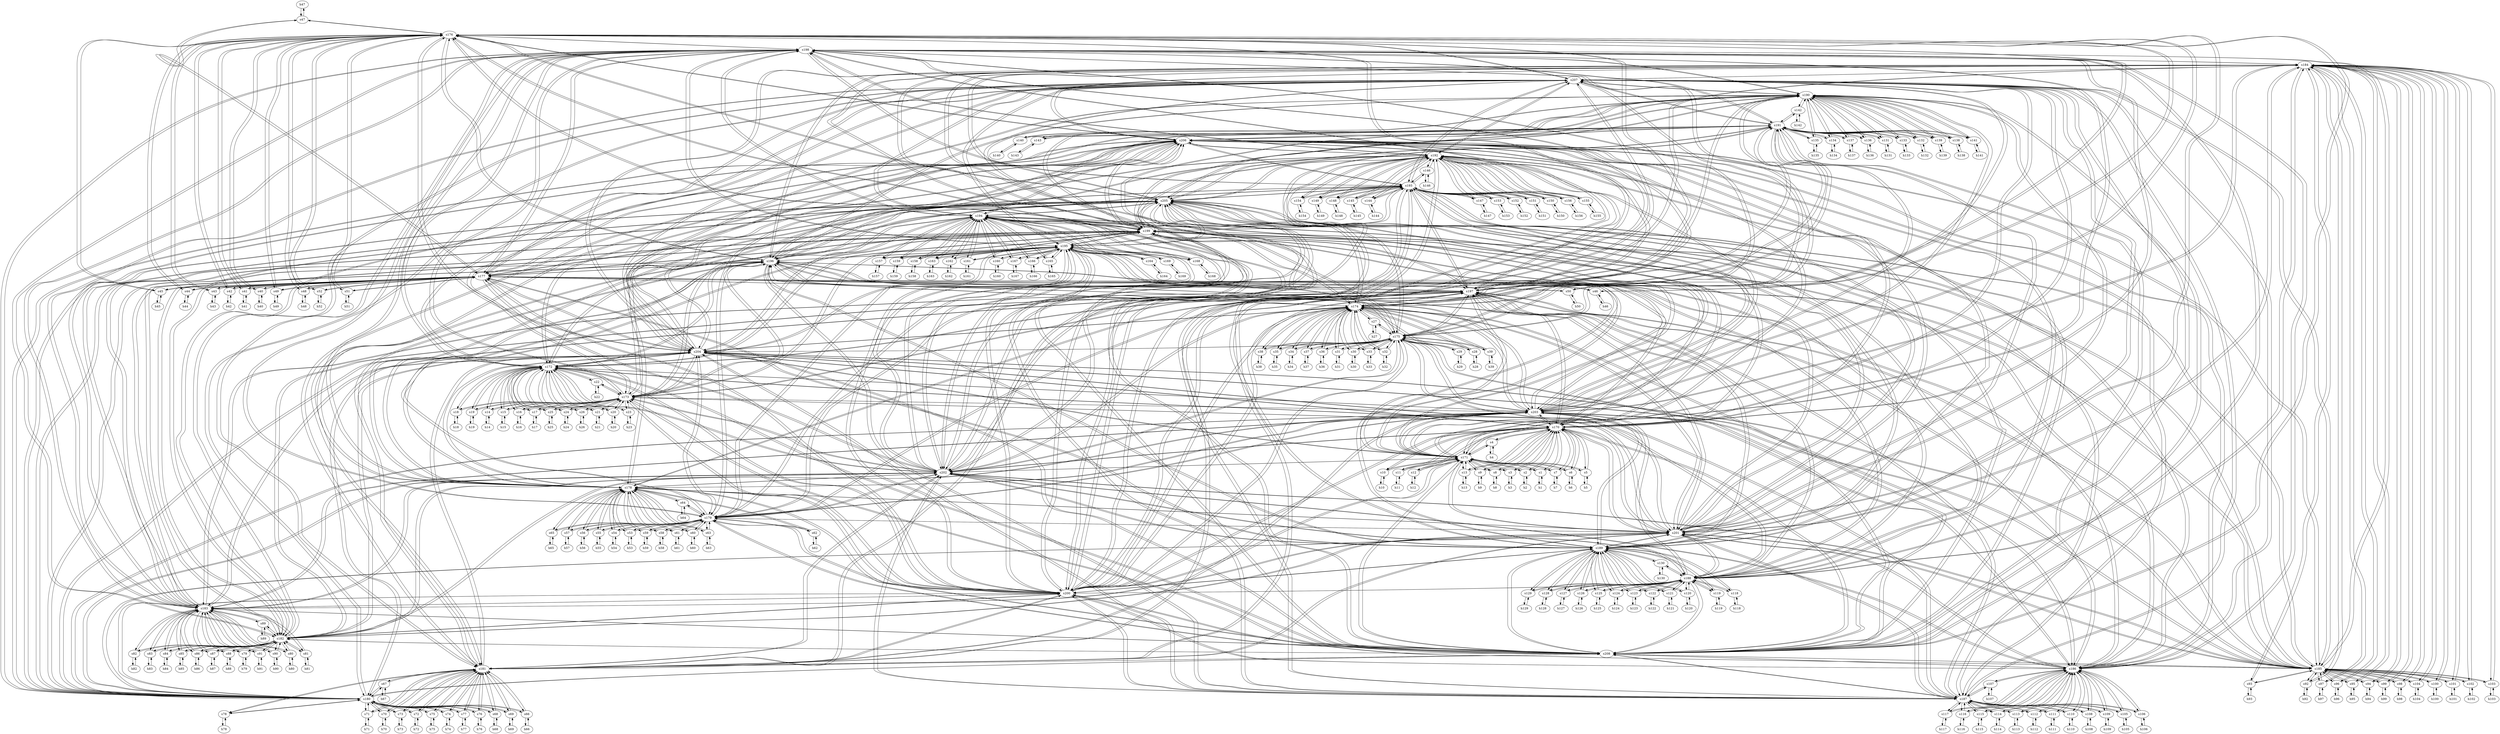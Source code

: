 strict digraph  {
	h47	 [ip="111.0.0.47",
		mac="0:0:0:0:0:2f",
		type=host];
	s47	 [id=47,
		level="edge",
		type=switch];
	h47 -> s47	 [capacity="1Gbps",
		cost=1,
		dst_port=2,
		src_port=0];
	h46	 [ip="111.0.0.46",
		mac="0:0:0:0:0:2e",
		type=host];
	s46	 [id=46,
		level="edge",
		type=switch];
	h46 -> s46	 [capacity="1Gbps",
		cost=1,
		dst_port=2,
		src_port=0];
	h45	 [ip="111.0.0.45",
		mac="0:0:0:0:0:2d",
		type=host];
	s45	 [id=45,
		level="edge",
		type=switch];
	h45 -> s45	 [capacity="1Gbps",
		cost=1,
		dst_port=2,
		src_port=0];
	h44	 [ip="111.0.0.44",
		mac="0:0:0:0:0:2c",
		type=host];
	s44	 [id=44,
		level="edge",
		type=switch];
	h44 -> s44	 [capacity="1Gbps",
		cost=1,
		dst_port=2,
		src_port=0];
	h43	 [ip="111.0.0.43",
		mac="0:0:0:0:0:2b",
		type=host];
	s43	 [id=43,
		level="edge",
		type=switch];
	h43 -> s43	 [capacity="1Gbps",
		cost=1,
		dst_port=2,
		src_port=0];
	h42	 [ip="111.0.0.42",
		mac="0:0:0:0:0:2a",
		type=host];
	s42	 [id=42,
		level="edge",
		type=switch];
	h42 -> s42	 [capacity="1Gbps",
		cost=1,
		dst_port=2,
		src_port=0];
	h41	 [ip="111.0.0.41",
		mac="0:0:0:0:0:29",
		type=host];
	s41	 [id=41,
		level="edge",
		type=switch];
	h41 -> s41	 [capacity="1Gbps",
		cost=1,
		dst_port=2,
		src_port=0];
	h40	 [ip="111.0.0.40",
		mac="0:0:0:0:0:28",
		type=host];
	s40	 [id=40,
		level="edge",
		type=switch];
	h40 -> s40	 [capacity="1Gbps",
		cost=1,
		dst_port=2,
		src_port=0];
	h49	 [ip="111.0.0.49",
		mac="0:0:0:0:0:31",
		type=host];
	s49	 [id=49,
		level="edge",
		type=switch];
	h49 -> s49	 [capacity="1Gbps",
		cost=1,
		dst_port=2,
		src_port=0];
	h48	 [ip="111.0.0.48",
		mac="0:0:0:0:0:30",
		type=host];
	s48	 [id=48,
		level="edge",
		type=switch];
	h48 -> s48	 [capacity="1Gbps",
		cost=1,
		dst_port=2,
		src_port=0];
	s207	 [id=207,
		level=core,
		type=switch];
	s184	 [id=184,
		level=aggregation,
		type=switch];
	s207 -> s184	 [capacity="10Gbps",
		cost=1,
		dst_port=11,
		src_port=14];
	s185	 [id=185,
		level=aggregation,
		type=switch];
	s207 -> s185	 [capacity="10Gbps",
		cost=1,
		dst_port=11,
		src_port=15];
	s186	 [id=186,
		level=aggregation,
		type=switch];
	s207 -> s186	 [capacity="10Gbps",
		cost=1,
		dst_port=11,
		src_port=16];
	s187	 [id=187,
		level=aggregation,
		type=switch];
	s207 -> s187	 [capacity="10Gbps",
		cost=1,
		dst_port=11,
		src_port=17];
	s180	 [id=180,
		level=aggregation,
		type=switch];
	s207 -> s180	 [capacity="10Gbps",
		cost=1,
		dst_port=11,
		src_port=10];
	s181	 [id=181,
		level=aggregation,
		type=switch];
	s207 -> s181	 [capacity="10Gbps",
		cost=1,
		dst_port=11,
		src_port=11];
	s182	 [id=182,
		level=aggregation,
		type=switch];
	s207 -> s182	 [capacity="10Gbps",
		cost=1,
		dst_port=11,
		src_port=12];
	s183	 [id=183,
		level=aggregation,
		type=switch];
	s207 -> s183	 [capacity="10Gbps",
		cost=1,
		dst_port=11,
		src_port=13];
	s188	 [id=188,
		level=aggregation,
		type=switch];
	s207 -> s188	 [capacity="10Gbps",
		cost=1,
		dst_port=11,
		src_port=18];
	s189	 [id=189,
		level=aggregation,
		type=switch];
	s207 -> s189	 [capacity="10Gbps",
		cost=1,
		dst_port=11,
		src_port=19];
	s179	 [id=179,
		level=aggregation,
		type=switch];
	s207 -> s179	 [capacity="10Gbps",
		cost=1,
		dst_port=11,
		src_port=9];
	s178	 [id=178,
		level=aggregation,
		type=switch];
	s207 -> s178	 [capacity="10Gbps",
		cost=1,
		dst_port=11,
		src_port=8];
	s171	 [id=171,
		level=aggregation,
		type=switch];
	s207 -> s171	 [capacity="10Gbps",
		cost=1,
		dst_port=11,
		src_port=1];
	s170	 [id=170,
		level=aggregation,
		type=switch];
	s207 -> s170	 [capacity="10Gbps",
		cost=1,
		dst_port=11,
		src_port=0];
	s173	 [id=173,
		level=aggregation,
		type=switch];
	s207 -> s173	 [capacity="10Gbps",
		cost=1,
		dst_port=11,
		src_port=3];
	s172	 [id=172,
		level=aggregation,
		type=switch];
	s207 -> s172	 [capacity="10Gbps",
		cost=1,
		dst_port=11,
		src_port=2];
	s175	 [id=175,
		level=aggregation,
		type=switch];
	s207 -> s175	 [capacity="10Gbps",
		cost=1,
		dst_port=11,
		src_port=5];
	s174	 [id=174,
		level=aggregation,
		type=switch];
	s207 -> s174	 [capacity="10Gbps",
		cost=1,
		dst_port=11,
		src_port=4];
	s177	 [id=177,
		level=aggregation,
		type=switch];
	s207 -> s177	 [capacity="10Gbps",
		cost=1,
		dst_port=11,
		src_port=7];
	s176	 [id=176,
		level=aggregation,
		type=switch];
	s207 -> s176	 [capacity="10Gbps",
		cost=1,
		dst_port=11,
		src_port=6];
	s195	 [id=195,
		level=aggregation,
		type=switch];
	s207 -> s195	 [capacity="10Gbps",
		cost=1,
		dst_port=11,
		src_port=25];
	s194	 [id=194,
		level=aggregation,
		type=switch];
	s207 -> s194	 [capacity="10Gbps",
		cost=1,
		dst_port=11,
		src_port=24];
	s193	 [id=193,
		level=aggregation,
		type=switch];
	s207 -> s193	 [capacity="10Gbps",
		cost=1,
		dst_port=11,
		src_port=23];
	s192	 [id=192,
		level=aggregation,
		type=switch];
	s207 -> s192	 [capacity="10Gbps",
		cost=1,
		dst_port=11,
		src_port=22];
	s191	 [id=191,
		level=aggregation,
		type=switch];
	s207 -> s191	 [capacity="10Gbps",
		cost=1,
		dst_port=11,
		src_port=21];
	s190	 [id=190,
		level=aggregation,
		type=switch];
	s207 -> s190	 [capacity="10Gbps",
		cost=1,
		dst_port=11,
		src_port=20];
	s206	 [id=206,
		level=core,
		type=switch];
	s206 -> s184	 [capacity="10Gbps",
		cost=1,
		dst_port=10,
		src_port=14];
	s206 -> s185	 [capacity="10Gbps",
		cost=1,
		dst_port=10,
		src_port=15];
	s206 -> s186	 [capacity="10Gbps",
		cost=1,
		dst_port=10,
		src_port=16];
	s206 -> s187	 [capacity="10Gbps",
		cost=1,
		dst_port=10,
		src_port=17];
	s206 -> s180	 [capacity="10Gbps",
		cost=1,
		dst_port=10,
		src_port=10];
	s206 -> s181	 [capacity="10Gbps",
		cost=1,
		dst_port=10,
		src_port=11];
	s206 -> s182	 [capacity="10Gbps",
		cost=1,
		dst_port=10,
		src_port=12];
	s206 -> s183	 [capacity="10Gbps",
		cost=1,
		dst_port=10,
		src_port=13];
	s206 -> s188	 [capacity="10Gbps",
		cost=1,
		dst_port=10,
		src_port=18];
	s206 -> s189	 [capacity="10Gbps",
		cost=1,
		dst_port=10,
		src_port=19];
	s206 -> s179	 [capacity="10Gbps",
		cost=1,
		dst_port=10,
		src_port=9];
	s206 -> s178	 [capacity="10Gbps",
		cost=1,
		dst_port=10,
		src_port=8];
	s206 -> s171	 [capacity="10Gbps",
		cost=1,
		dst_port=10,
		src_port=1];
	s206 -> s170	 [capacity="10Gbps",
		cost=1,
		dst_port=10,
		src_port=0];
	s206 -> s173	 [capacity="10Gbps",
		cost=1,
		dst_port=10,
		src_port=3];
	s206 -> s172	 [capacity="10Gbps",
		cost=1,
		dst_port=10,
		src_port=2];
	s206 -> s175	 [capacity="10Gbps",
		cost=1,
		dst_port=10,
		src_port=5];
	s206 -> s174	 [capacity="10Gbps",
		cost=1,
		dst_port=10,
		src_port=4];
	s206 -> s177	 [capacity="10Gbps",
		cost=1,
		dst_port=10,
		src_port=7];
	s206 -> s176	 [capacity="10Gbps",
		cost=1,
		dst_port=10,
		src_port=6];
	s206 -> s195	 [capacity="10Gbps",
		cost=1,
		dst_port=10,
		src_port=25];
	s206 -> s194	 [capacity="10Gbps",
		cost=1,
		dst_port=10,
		src_port=24];
	s206 -> s193	 [capacity="10Gbps",
		cost=1,
		dst_port=10,
		src_port=23];
	s206 -> s192	 [capacity="10Gbps",
		cost=1,
		dst_port=10,
		src_port=22];
	s206 -> s191	 [capacity="10Gbps",
		cost=1,
		dst_port=10,
		src_port=21];
	s206 -> s190	 [capacity="10Gbps",
		cost=1,
		dst_port=10,
		src_port=20];
	s205	 [id=205,
		level=core,
		type=switch];
	s205 -> s184	 [capacity="10Gbps",
		cost=1,
		dst_port=9,
		src_port=14];
	s205 -> s185	 [capacity="10Gbps",
		cost=1,
		dst_port=9,
		src_port=15];
	s205 -> s186	 [capacity="10Gbps",
		cost=1,
		dst_port=9,
		src_port=16];
	s205 -> s187	 [capacity="10Gbps",
		cost=1,
		dst_port=9,
		src_port=17];
	s205 -> s180	 [capacity="10Gbps",
		cost=1,
		dst_port=9,
		src_port=10];
	s205 -> s181	 [capacity="10Gbps",
		cost=1,
		dst_port=9,
		src_port=11];
	s205 -> s182	 [capacity="10Gbps",
		cost=1,
		dst_port=9,
		src_port=12];
	s205 -> s183	 [capacity="10Gbps",
		cost=1,
		dst_port=9,
		src_port=13];
	s205 -> s188	 [capacity="10Gbps",
		cost=1,
		dst_port=9,
		src_port=18];
	s205 -> s189	 [capacity="10Gbps",
		cost=1,
		dst_port=9,
		src_port=19];
	s205 -> s179	 [capacity="10Gbps",
		cost=1,
		dst_port=9,
		src_port=9];
	s205 -> s178	 [capacity="10Gbps",
		cost=1,
		dst_port=9,
		src_port=8];
	s205 -> s171	 [capacity="10Gbps",
		cost=1,
		dst_port=9,
		src_port=1];
	s205 -> s170	 [capacity="10Gbps",
		cost=1,
		dst_port=9,
		src_port=0];
	s205 -> s173	 [capacity="10Gbps",
		cost=1,
		dst_port=9,
		src_port=3];
	s205 -> s172	 [capacity="10Gbps",
		cost=1,
		dst_port=9,
		src_port=2];
	s205 -> s175	 [capacity="10Gbps",
		cost=1,
		dst_port=9,
		src_port=5];
	s205 -> s174	 [capacity="10Gbps",
		cost=1,
		dst_port=9,
		src_port=4];
	s205 -> s177	 [capacity="10Gbps",
		cost=1,
		dst_port=9,
		src_port=7];
	s205 -> s176	 [capacity="10Gbps",
		cost=1,
		dst_port=9,
		src_port=6];
	s205 -> s195	 [capacity="10Gbps",
		cost=1,
		dst_port=9,
		src_port=25];
	s205 -> s194	 [capacity="10Gbps",
		cost=1,
		dst_port=9,
		src_port=24];
	s205 -> s193	 [capacity="10Gbps",
		cost=1,
		dst_port=9,
		src_port=23];
	s205 -> s192	 [capacity="10Gbps",
		cost=1,
		dst_port=9,
		src_port=22];
	s205 -> s191	 [capacity="10Gbps",
		cost=1,
		dst_port=9,
		src_port=21];
	s205 -> s190	 [capacity="10Gbps",
		cost=1,
		dst_port=9,
		src_port=20];
	s204	 [id=204,
		level=core,
		type=switch];
	s204 -> s184	 [capacity="10Gbps",
		cost=1,
		dst_port=8,
		src_port=14];
	s204 -> s185	 [capacity="10Gbps",
		cost=1,
		dst_port=8,
		src_port=15];
	s204 -> s186	 [capacity="10Gbps",
		cost=1,
		dst_port=8,
		src_port=16];
	s204 -> s187	 [capacity="10Gbps",
		cost=1,
		dst_port=8,
		src_port=17];
	s204 -> s180	 [capacity="10Gbps",
		cost=1,
		dst_port=8,
		src_port=10];
	s204 -> s181	 [capacity="10Gbps",
		cost=1,
		dst_port=8,
		src_port=11];
	s204 -> s182	 [capacity="10Gbps",
		cost=1,
		dst_port=8,
		src_port=12];
	s204 -> s183	 [capacity="10Gbps",
		cost=1,
		dst_port=8,
		src_port=13];
	s204 -> s188	 [capacity="10Gbps",
		cost=1,
		dst_port=8,
		src_port=18];
	s204 -> s189	 [capacity="10Gbps",
		cost=1,
		dst_port=8,
		src_port=19];
	s204 -> s179	 [capacity="10Gbps",
		cost=1,
		dst_port=8,
		src_port=9];
	s204 -> s178	 [capacity="10Gbps",
		cost=1,
		dst_port=8,
		src_port=8];
	s204 -> s171	 [capacity="10Gbps",
		cost=1,
		dst_port=8,
		src_port=1];
	s204 -> s170	 [capacity="10Gbps",
		cost=1,
		dst_port=8,
		src_port=0];
	s204 -> s173	 [capacity="10Gbps",
		cost=1,
		dst_port=8,
		src_port=3];
	s204 -> s172	 [capacity="10Gbps",
		cost=1,
		dst_port=8,
		src_port=2];
	s204 -> s175	 [capacity="10Gbps",
		cost=1,
		dst_port=8,
		src_port=5];
	s204 -> s174	 [capacity="10Gbps",
		cost=1,
		dst_port=8,
		src_port=4];
	s204 -> s177	 [capacity="10Gbps",
		cost=1,
		dst_port=8,
		src_port=7];
	s204 -> s176	 [capacity="10Gbps",
		cost=1,
		dst_port=8,
		src_port=6];
	s204 -> s195	 [capacity="10Gbps",
		cost=1,
		dst_port=8,
		src_port=25];
	s204 -> s194	 [capacity="10Gbps",
		cost=1,
		dst_port=8,
		src_port=24];
	s204 -> s193	 [capacity="10Gbps",
		cost=1,
		dst_port=8,
		src_port=23];
	s204 -> s192	 [capacity="10Gbps",
		cost=1,
		dst_port=8,
		src_port=22];
	s204 -> s191	 [capacity="10Gbps",
		cost=1,
		dst_port=8,
		src_port=21];
	s204 -> s190	 [capacity="10Gbps",
		cost=1,
		dst_port=8,
		src_port=20];
	s203	 [id=203,
		level=core,
		type=switch];
	s203 -> s184	 [capacity="10Gbps",
		cost=1,
		dst_port=7,
		src_port=14];
	s203 -> s185	 [capacity="10Gbps",
		cost=1,
		dst_port=7,
		src_port=15];
	s203 -> s186	 [capacity="10Gbps",
		cost=1,
		dst_port=7,
		src_port=16];
	s203 -> s187	 [capacity="10Gbps",
		cost=1,
		dst_port=7,
		src_port=17];
	s203 -> s180	 [capacity="10Gbps",
		cost=1,
		dst_port=7,
		src_port=10];
	s203 -> s181	 [capacity="10Gbps",
		cost=1,
		dst_port=7,
		src_port=11];
	s203 -> s182	 [capacity="10Gbps",
		cost=1,
		dst_port=7,
		src_port=12];
	s203 -> s183	 [capacity="10Gbps",
		cost=1,
		dst_port=7,
		src_port=13];
	s203 -> s188	 [capacity="10Gbps",
		cost=1,
		dst_port=7,
		src_port=18];
	s203 -> s189	 [capacity="10Gbps",
		cost=1,
		dst_port=7,
		src_port=19];
	s203 -> s179	 [capacity="10Gbps",
		cost=1,
		dst_port=7,
		src_port=9];
	s203 -> s178	 [capacity="10Gbps",
		cost=1,
		dst_port=7,
		src_port=8];
	s203 -> s171	 [capacity="10Gbps",
		cost=1,
		dst_port=7,
		src_port=1];
	s203 -> s170	 [capacity="10Gbps",
		cost=1,
		dst_port=7,
		src_port=0];
	s203 -> s173	 [capacity="10Gbps",
		cost=1,
		dst_port=7,
		src_port=3];
	s203 -> s172	 [capacity="10Gbps",
		cost=1,
		dst_port=7,
		src_port=2];
	s203 -> s175	 [capacity="10Gbps",
		cost=1,
		dst_port=7,
		src_port=5];
	s203 -> s174	 [capacity="10Gbps",
		cost=1,
		dst_port=7,
		src_port=4];
	s203 -> s177	 [capacity="10Gbps",
		cost=1,
		dst_port=7,
		src_port=7];
	s203 -> s176	 [capacity="10Gbps",
		cost=1,
		dst_port=7,
		src_port=6];
	s203 -> s195	 [capacity="10Gbps",
		cost=1,
		dst_port=7,
		src_port=25];
	s203 -> s194	 [capacity="10Gbps",
		cost=1,
		dst_port=7,
		src_port=24];
	s203 -> s193	 [capacity="10Gbps",
		cost=1,
		dst_port=7,
		src_port=23];
	s203 -> s192	 [capacity="10Gbps",
		cost=1,
		dst_port=7,
		src_port=22];
	s203 -> s191	 [capacity="10Gbps",
		cost=1,
		dst_port=7,
		src_port=21];
	s203 -> s190	 [capacity="10Gbps",
		cost=1,
		dst_port=7,
		src_port=20];
	s202	 [id=202,
		level=core,
		type=switch];
	s202 -> s184	 [capacity="10Gbps",
		cost=1,
		dst_port=6,
		src_port=14];
	s202 -> s185	 [capacity="10Gbps",
		cost=1,
		dst_port=6,
		src_port=15];
	s202 -> s186	 [capacity="10Gbps",
		cost=1,
		dst_port=6,
		src_port=16];
	s202 -> s187	 [capacity="10Gbps",
		cost=1,
		dst_port=6,
		src_port=17];
	s202 -> s180	 [capacity="10Gbps",
		cost=1,
		dst_port=6,
		src_port=10];
	s202 -> s181	 [capacity="10Gbps",
		cost=1,
		dst_port=6,
		src_port=11];
	s202 -> s182	 [capacity="10Gbps",
		cost=1,
		dst_port=6,
		src_port=12];
	s202 -> s183	 [capacity="10Gbps",
		cost=1,
		dst_port=6,
		src_port=13];
	s202 -> s188	 [capacity="10Gbps",
		cost=1,
		dst_port=6,
		src_port=18];
	s202 -> s189	 [capacity="10Gbps",
		cost=1,
		dst_port=6,
		src_port=19];
	s202 -> s179	 [capacity="10Gbps",
		cost=1,
		dst_port=6,
		src_port=9];
	s202 -> s178	 [capacity="10Gbps",
		cost=1,
		dst_port=6,
		src_port=8];
	s202 -> s171	 [capacity="10Gbps",
		cost=1,
		dst_port=6,
		src_port=1];
	s202 -> s170	 [capacity="10Gbps",
		cost=1,
		dst_port=6,
		src_port=0];
	s202 -> s173	 [capacity="10Gbps",
		cost=1,
		dst_port=6,
		src_port=3];
	s202 -> s172	 [capacity="10Gbps",
		cost=1,
		dst_port=6,
		src_port=2];
	s202 -> s175	 [capacity="10Gbps",
		cost=1,
		dst_port=6,
		src_port=5];
	s202 -> s174	 [capacity="10Gbps",
		cost=1,
		dst_port=6,
		src_port=4];
	s202 -> s177	 [capacity="10Gbps",
		cost=1,
		dst_port=6,
		src_port=7];
	s202 -> s176	 [capacity="10Gbps",
		cost=1,
		dst_port=6,
		src_port=6];
	s202 -> s195	 [capacity="10Gbps",
		cost=1,
		dst_port=6,
		src_port=25];
	s202 -> s194	 [capacity="10Gbps",
		cost=1,
		dst_port=6,
		src_port=24];
	s202 -> s193	 [capacity="10Gbps",
		cost=1,
		dst_port=6,
		src_port=23];
	s202 -> s192	 [capacity="10Gbps",
		cost=1,
		dst_port=6,
		src_port=22];
	s202 -> s191	 [capacity="10Gbps",
		cost=1,
		dst_port=6,
		src_port=21];
	s202 -> s190	 [capacity="10Gbps",
		cost=1,
		dst_port=6,
		src_port=20];
	s201	 [id=201,
		level=core,
		type=switch];
	s201 -> s184	 [capacity="10Gbps",
		cost=1,
		dst_port=5,
		src_port=14];
	s201 -> s185	 [capacity="10Gbps",
		cost=1,
		dst_port=5,
		src_port=15];
	s201 -> s186	 [capacity="10Gbps",
		cost=1,
		dst_port=5,
		src_port=16];
	s201 -> s187	 [capacity="10Gbps",
		cost=1,
		dst_port=5,
		src_port=17];
	s201 -> s180	 [capacity="10Gbps",
		cost=1,
		dst_port=5,
		src_port=10];
	s201 -> s181	 [capacity="10Gbps",
		cost=1,
		dst_port=5,
		src_port=11];
	s201 -> s182	 [capacity="10Gbps",
		cost=1,
		dst_port=5,
		src_port=12];
	s201 -> s183	 [capacity="10Gbps",
		cost=1,
		dst_port=5,
		src_port=13];
	s201 -> s188	 [capacity="10Gbps",
		cost=1,
		dst_port=5,
		src_port=18];
	s201 -> s189	 [capacity="10Gbps",
		cost=1,
		dst_port=5,
		src_port=19];
	s201 -> s179	 [capacity="10Gbps",
		cost=1,
		dst_port=5,
		src_port=9];
	s201 -> s178	 [capacity="10Gbps",
		cost=1,
		dst_port=5,
		src_port=8];
	s201 -> s171	 [capacity="10Gbps",
		cost=1,
		dst_port=5,
		src_port=1];
	s201 -> s170	 [capacity="10Gbps",
		cost=1,
		dst_port=5,
		src_port=0];
	s201 -> s173	 [capacity="10Gbps",
		cost=1,
		dst_port=5,
		src_port=3];
	s201 -> s172	 [capacity="10Gbps",
		cost=1,
		dst_port=5,
		src_port=2];
	s201 -> s175	 [capacity="10Gbps",
		cost=1,
		dst_port=5,
		src_port=5];
	s201 -> s174	 [capacity="10Gbps",
		cost=1,
		dst_port=5,
		src_port=4];
	s201 -> s177	 [capacity="10Gbps",
		cost=1,
		dst_port=5,
		src_port=7];
	s201 -> s176	 [capacity="10Gbps",
		cost=1,
		dst_port=5,
		src_port=6];
	s201 -> s195	 [capacity="10Gbps",
		cost=1,
		dst_port=5,
		src_port=25];
	s201 -> s194	 [capacity="10Gbps",
		cost=1,
		dst_port=5,
		src_port=24];
	s201 -> s193	 [capacity="10Gbps",
		cost=1,
		dst_port=5,
		src_port=23];
	s201 -> s192	 [capacity="10Gbps",
		cost=1,
		dst_port=5,
		src_port=22];
	s201 -> s191	 [capacity="10Gbps",
		cost=1,
		dst_port=5,
		src_port=21];
	s201 -> s190	 [capacity="10Gbps",
		cost=1,
		dst_port=5,
		src_port=20];
	s200	 [id=200,
		level=core,
		type=switch];
	s200 -> s184	 [capacity="10Gbps",
		cost=1,
		dst_port=4,
		src_port=14];
	s200 -> s185	 [capacity="10Gbps",
		cost=1,
		dst_port=4,
		src_port=15];
	s200 -> s186	 [capacity="10Gbps",
		cost=1,
		dst_port=4,
		src_port=16];
	s200 -> s187	 [capacity="10Gbps",
		cost=1,
		dst_port=4,
		src_port=17];
	s200 -> s180	 [capacity="10Gbps",
		cost=1,
		dst_port=4,
		src_port=10];
	s200 -> s181	 [capacity="10Gbps",
		cost=1,
		dst_port=4,
		src_port=11];
	s200 -> s182	 [capacity="10Gbps",
		cost=1,
		dst_port=4,
		src_port=12];
	s200 -> s183	 [capacity="10Gbps",
		cost=1,
		dst_port=4,
		src_port=13];
	s200 -> s188	 [capacity="10Gbps",
		cost=1,
		dst_port=4,
		src_port=18];
	s200 -> s189	 [capacity="10Gbps",
		cost=1,
		dst_port=4,
		src_port=19];
	s200 -> s179	 [capacity="10Gbps",
		cost=1,
		dst_port=4,
		src_port=9];
	s200 -> s178	 [capacity="10Gbps",
		cost=1,
		dst_port=4,
		src_port=8];
	s200 -> s171	 [capacity="10Gbps",
		cost=1,
		dst_port=4,
		src_port=1];
	s200 -> s170	 [capacity="10Gbps",
		cost=1,
		dst_port=4,
		src_port=0];
	s200 -> s173	 [capacity="10Gbps",
		cost=1,
		dst_port=4,
		src_port=3];
	s200 -> s172	 [capacity="10Gbps",
		cost=1,
		dst_port=4,
		src_port=2];
	s200 -> s175	 [capacity="10Gbps",
		cost=1,
		dst_port=4,
		src_port=5];
	s200 -> s174	 [capacity="10Gbps",
		cost=1,
		dst_port=4,
		src_port=4];
	s200 -> s177	 [capacity="10Gbps",
		cost=1,
		dst_port=4,
		src_port=7];
	s200 -> s176	 [capacity="10Gbps",
		cost=1,
		dst_port=4,
		src_port=6];
	s200 -> s195	 [capacity="10Gbps",
		cost=1,
		dst_port=4,
		src_port=25];
	s200 -> s194	 [capacity="10Gbps",
		cost=1,
		dst_port=4,
		src_port=24];
	s200 -> s193	 [capacity="10Gbps",
		cost=1,
		dst_port=4,
		src_port=23];
	s200 -> s192	 [capacity="10Gbps",
		cost=1,
		dst_port=4,
		src_port=22];
	s200 -> s191	 [capacity="10Gbps",
		cost=1,
		dst_port=4,
		src_port=21];
	s200 -> s190	 [capacity="10Gbps",
		cost=1,
		dst_port=4,
		src_port=20];
	s208	 [id=208,
		level=core,
		type=switch];
	s208 -> s184	 [capacity="10Gbps",
		cost=1,
		dst_port=12,
		src_port=14];
	s208 -> s185	 [capacity="10Gbps",
		cost=1,
		dst_port=12,
		src_port=15];
	s208 -> s186	 [capacity="10Gbps",
		cost=1,
		dst_port=12,
		src_port=16];
	s208 -> s187	 [capacity="10Gbps",
		cost=1,
		dst_port=12,
		src_port=17];
	s208 -> s180	 [capacity="10Gbps",
		cost=1,
		dst_port=12,
		src_port=10];
	s208 -> s181	 [capacity="10Gbps",
		cost=1,
		dst_port=12,
		src_port=11];
	s208 -> s182	 [capacity="10Gbps",
		cost=1,
		dst_port=12,
		src_port=12];
	s208 -> s183	 [capacity="10Gbps",
		cost=1,
		dst_port=12,
		src_port=13];
	s208 -> s188	 [capacity="10Gbps",
		cost=1,
		dst_port=12,
		src_port=18];
	s208 -> s189	 [capacity="10Gbps",
		cost=1,
		dst_port=12,
		src_port=19];
	s208 -> s179	 [capacity="10Gbps",
		cost=1,
		dst_port=12,
		src_port=9];
	s208 -> s178	 [capacity="10Gbps",
		cost=1,
		dst_port=12,
		src_port=8];
	s208 -> s171	 [capacity="10Gbps",
		cost=1,
		dst_port=12,
		src_port=1];
	s208 -> s170	 [capacity="10Gbps",
		cost=1,
		dst_port=12,
		src_port=0];
	s208 -> s173	 [capacity="10Gbps",
		cost=1,
		dst_port=12,
		src_port=3];
	s208 -> s172	 [capacity="10Gbps",
		cost=1,
		dst_port=12,
		src_port=2];
	s208 -> s175	 [capacity="10Gbps",
		cost=1,
		dst_port=12,
		src_port=5];
	s208 -> s174	 [capacity="10Gbps",
		cost=1,
		dst_port=12,
		src_port=4];
	s208 -> s177	 [capacity="10Gbps",
		cost=1,
		dst_port=12,
		src_port=7];
	s208 -> s176	 [capacity="10Gbps",
		cost=1,
		dst_port=12,
		src_port=6];
	s208 -> s195	 [capacity="10Gbps",
		cost=1,
		dst_port=12,
		src_port=25];
	s208 -> s194	 [capacity="10Gbps",
		cost=1,
		dst_port=12,
		src_port=24];
	s208 -> s193	 [capacity="10Gbps",
		cost=1,
		dst_port=12,
		src_port=23];
	s208 -> s192	 [capacity="10Gbps",
		cost=1,
		dst_port=12,
		src_port=22];
	s208 -> s191	 [capacity="10Gbps",
		cost=1,
		dst_port=12,
		src_port=21];
	s208 -> s190	 [capacity="10Gbps",
		cost=1,
		dst_port=12,
		src_port=20];
	s57	 [id=57,
		level="edge",
		type=switch];
	h57	 [ip="111.0.0.57",
		mac="0:0:0:0:0:39",
		type=host];
	s57 -> h57	 [capacity="1Gbps",
		cost=1,
		dst_port=0,
		src_port=2];
	s57 -> s179	 [capacity="10Gbps",
		cost=1,
		dst_port=17,
		src_port=1];
	s57 -> s178	 [capacity="10Gbps",
		cost=1,
		dst_port=17,
		src_port=0];
	s56	 [id=56,
		level="edge",
		type=switch];
	h56	 [ip="111.0.0.56",
		mac="0:0:0:0:0:38",
		type=host];
	s56 -> h56	 [capacity="1Gbps",
		cost=1,
		dst_port=0,
		src_port=2];
	s56 -> s179	 [capacity="10Gbps",
		cost=1,
		dst_port=16,
		src_port=1];
	s56 -> s178	 [capacity="10Gbps",
		cost=1,
		dst_port=16,
		src_port=0];
	s55	 [id=55,
		level="edge",
		type=switch];
	h55	 [ip="111.0.0.55",
		mac="0:0:0:0:0:37",
		type=host];
	s55 -> h55	 [capacity="1Gbps",
		cost=1,
		dst_port=0,
		src_port=2];
	s55 -> s179	 [capacity="10Gbps",
		cost=1,
		dst_port=15,
		src_port=1];
	s55 -> s178	 [capacity="10Gbps",
		cost=1,
		dst_port=15,
		src_port=0];
	s54	 [id=54,
		level="edge",
		type=switch];
	h54	 [ip="111.0.0.54",
		mac="0:0:0:0:0:36",
		type=host];
	s54 -> h54	 [capacity="1Gbps",
		cost=1,
		dst_port=0,
		src_port=2];
	s54 -> s179	 [capacity="10Gbps",
		cost=1,
		dst_port=14,
		src_port=1];
	s54 -> s178	 [capacity="10Gbps",
		cost=1,
		dst_port=14,
		src_port=0];
	s53	 [id=53,
		level="edge",
		type=switch];
	h53	 [ip="111.0.0.53",
		mac="0:0:0:0:0:35",
		type=host];
	s53 -> h53	 [capacity="1Gbps",
		cost=1,
		dst_port=0,
		src_port=2];
	s53 -> s179	 [capacity="10Gbps",
		cost=1,
		dst_port=13,
		src_port=1];
	s53 -> s178	 [capacity="10Gbps",
		cost=1,
		dst_port=13,
		src_port=0];
	s52	 [id=52,
		level="edge",
		type=switch];
	h52	 [ip="111.0.0.52",
		mac="0:0:0:0:0:34",
		type=host];
	s52 -> h52	 [capacity="1Gbps",
		cost=1,
		dst_port=0,
		src_port=2];
	s52 -> s177	 [capacity="10Gbps",
		cost=1,
		dst_port=25,
		src_port=1];
	s52 -> s176	 [capacity="10Gbps",
		cost=1,
		dst_port=25,
		src_port=0];
	s51	 [id=51,
		level="edge",
		type=switch];
	h51	 [ip="111.0.0.51",
		mac="0:0:0:0:0:33",
		type=host];
	s51 -> h51	 [capacity="1Gbps",
		cost=1,
		dst_port=0,
		src_port=2];
	s51 -> s177	 [capacity="10Gbps",
		cost=1,
		dst_port=24,
		src_port=1];
	s51 -> s176	 [capacity="10Gbps",
		cost=1,
		dst_port=24,
		src_port=0];
	s50	 [id=50,
		level="edge",
		type=switch];
	h50	 [ip="111.0.0.50",
		mac="0:0:0:0:0:32",
		type=host];
	s50 -> h50	 [capacity="1Gbps",
		cost=1,
		dst_port=0,
		src_port=2];
	s50 -> s177	 [capacity="10Gbps",
		cost=1,
		dst_port=23,
		src_port=1];
	s50 -> s176	 [capacity="10Gbps",
		cost=1,
		dst_port=23,
		src_port=0];
	s59	 [id=59,
		level="edge",
		type=switch];
	h59	 [ip="111.0.0.59",
		mac="0:0:0:0:0:3b",
		type=host];
	s59 -> h59	 [capacity="1Gbps",
		cost=1,
		dst_port=0,
		src_port=2];
	s59 -> s179	 [capacity="10Gbps",
		cost=1,
		dst_port=19,
		src_port=1];
	s59 -> s178	 [capacity="10Gbps",
		cost=1,
		dst_port=19,
		src_port=0];
	s58	 [id=58,
		level="edge",
		type=switch];
	h58	 [ip="111.0.0.58",
		mac="0:0:0:0:0:3a",
		type=host];
	s58 -> h58	 [capacity="1Gbps",
		cost=1,
		dst_port=0,
		src_port=2];
	s58 -> s179	 [capacity="10Gbps",
		cost=1,
		dst_port=18,
		src_port=1];
	s58 -> s178	 [capacity="10Gbps",
		cost=1,
		dst_port=18,
		src_port=0];
	h129	 [ip="111.0.0.129",
		mac="0:0:0:0:0:81",
		type=host];
	s129	 [id=129,
		level="edge",
		type=switch];
	h129 -> s129	 [capacity="1Gbps",
		cost=1,
		dst_port=2,
		src_port=0];
	h128	 [ip="111.0.0.128",
		mac="0:0:0:0:0:80",
		type=host];
	s128	 [id=128,
		level="edge",
		type=switch];
	h128 -> s128	 [capacity="1Gbps",
		cost=1,
		dst_port=2,
		src_port=0];
	h127	 [ip="111.0.0.127",
		mac="0:0:0:0:0:7f",
		type=host];
	s127	 [id=127,
		level="edge",
		type=switch];
	h127 -> s127	 [capacity="1Gbps",
		cost=1,
		dst_port=2,
		src_port=0];
	h126	 [ip="111.0.0.126",
		mac="0:0:0:0:0:7e",
		type=host];
	s126	 [id=126,
		level="edge",
		type=switch];
	h126 -> s126	 [capacity="1Gbps",
		cost=1,
		dst_port=2,
		src_port=0];
	h125	 [ip="111.0.0.125",
		mac="0:0:0:0:0:7d",
		type=host];
	s125	 [id=125,
		level="edge",
		type=switch];
	h125 -> s125	 [capacity="1Gbps",
		cost=1,
		dst_port=2,
		src_port=0];
	h124	 [ip="111.0.0.124",
		mac="0:0:0:0:0:7c",
		type=host];
	s124	 [id=124,
		level="edge",
		type=switch];
	h124 -> s124	 [capacity="1Gbps",
		cost=1,
		dst_port=2,
		src_port=0];
	h123	 [ip="111.0.0.123",
		mac="0:0:0:0:0:7b",
		type=host];
	s123	 [id=123,
		level="edge",
		type=switch];
	h123 -> s123	 [capacity="1Gbps",
		cost=1,
		dst_port=2,
		src_port=0];
	h122	 [ip="111.0.0.122",
		mac="0:0:0:0:0:7a",
		type=host];
	s122	 [id=122,
		level="edge",
		type=switch];
	h122 -> s122	 [capacity="1Gbps",
		cost=1,
		dst_port=2,
		src_port=0];
	h121	 [ip="111.0.0.121",
		mac="0:0:0:0:0:79",
		type=host];
	s121	 [id=121,
		level="edge",
		type=switch];
	h121 -> s121	 [capacity="1Gbps",
		cost=1,
		dst_port=2,
		src_port=0];
	h120	 [ip="111.0.0.120",
		mac="0:0:0:0:0:78",
		type=host];
	s120	 [id=120,
		level="edge",
		type=switch];
	h120 -> s120	 [capacity="1Gbps",
		cost=1,
		dst_port=2,
		src_port=0];
	s119	 [id=119,
		level="edge",
		type=switch];
	h119	 [ip="111.0.0.119",
		mac="0:0:0:0:0:77",
		type=host];
	s119 -> h119	 [capacity="1Gbps",
		cost=1,
		dst_port=0,
		src_port=2];
	s119 -> s188	 [capacity="10Gbps",
		cost=1,
		dst_port=14,
		src_port=0];
	s119 -> s189	 [capacity="10Gbps",
		cost=1,
		dst_port=14,
		src_port=1];
	s118	 [id=118,
		level="edge",
		type=switch];
	h118	 [ip="111.0.0.118",
		mac="0:0:0:0:0:76",
		type=host];
	s118 -> h118	 [capacity="1Gbps",
		cost=1,
		dst_port=0,
		src_port=2];
	s118 -> s188	 [capacity="10Gbps",
		cost=1,
		dst_port=13,
		src_port=0];
	s118 -> s189	 [capacity="10Gbps",
		cost=1,
		dst_port=13,
		src_port=1];
	s117	 [id=117,
		level="edge",
		type=switch];
	h117	 [ip="111.0.0.117",
		mac="0:0:0:0:0:75",
		type=host];
	s117 -> h117	 [capacity="1Gbps",
		cost=1,
		dst_port=0,
		src_port=2];
	s117 -> s186	 [capacity="10Gbps",
		cost=1,
		dst_port=25,
		src_port=0];
	s117 -> s187	 [capacity="10Gbps",
		cost=1,
		dst_port=25,
		src_port=1];
	s116	 [id=116,
		level="edge",
		type=switch];
	h116	 [ip="111.0.0.116",
		mac="0:0:0:0:0:74",
		type=host];
	s116 -> h116	 [capacity="1Gbps",
		cost=1,
		dst_port=0,
		src_port=2];
	s116 -> s186	 [capacity="10Gbps",
		cost=1,
		dst_port=24,
		src_port=0];
	s116 -> s187	 [capacity="10Gbps",
		cost=1,
		dst_port=24,
		src_port=1];
	s115	 [id=115,
		level="edge",
		type=switch];
	h115	 [ip="111.0.0.115",
		mac="0:0:0:0:0:73",
		type=host];
	s115 -> h115	 [capacity="1Gbps",
		cost=1,
		dst_port=0,
		src_port=2];
	s115 -> s186	 [capacity="10Gbps",
		cost=1,
		dst_port=23,
		src_port=0];
	s115 -> s187	 [capacity="10Gbps",
		cost=1,
		dst_port=23,
		src_port=1];
	s114	 [id=114,
		level="edge",
		type=switch];
	h114	 [ip="111.0.0.114",
		mac="0:0:0:0:0:72",
		type=host];
	s114 -> h114	 [capacity="1Gbps",
		cost=1,
		dst_port=0,
		src_port=2];
	s114 -> s186	 [capacity="10Gbps",
		cost=1,
		dst_port=22,
		src_port=0];
	s114 -> s187	 [capacity="10Gbps",
		cost=1,
		dst_port=22,
		src_port=1];
	s113	 [id=113,
		level="edge",
		type=switch];
	h113	 [ip="111.0.0.113",
		mac="0:0:0:0:0:71",
		type=host];
	s113 -> h113	 [capacity="1Gbps",
		cost=1,
		dst_port=0,
		src_port=2];
	s113 -> s186	 [capacity="10Gbps",
		cost=1,
		dst_port=21,
		src_port=0];
	s113 -> s187	 [capacity="10Gbps",
		cost=1,
		dst_port=21,
		src_port=1];
	s112	 [id=112,
		level="edge",
		type=switch];
	h112	 [ip="111.0.0.112",
		mac="0:0:0:0:0:70",
		type=host];
	s112 -> h112	 [capacity="1Gbps",
		cost=1,
		dst_port=0,
		src_port=2];
	s112 -> s186	 [capacity="10Gbps",
		cost=1,
		dst_port=20,
		src_port=0];
	s112 -> s187	 [capacity="10Gbps",
		cost=1,
		dst_port=20,
		src_port=1];
	s111	 [id=111,
		level="edge",
		type=switch];
	h111	 [ip="111.0.0.111",
		mac="0:0:0:0:0:6f",
		type=host];
	s111 -> h111	 [capacity="1Gbps",
		cost=1,
		dst_port=0,
		src_port=2];
	s111 -> s186	 [capacity="10Gbps",
		cost=1,
		dst_port=19,
		src_port=0];
	s111 -> s187	 [capacity="10Gbps",
		cost=1,
		dst_port=19,
		src_port=1];
	s110	 [id=110,
		level="edge",
		type=switch];
	h110	 [ip="111.0.0.110",
		mac="0:0:0:0:0:6e",
		type=host];
	s110 -> h110	 [capacity="1Gbps",
		cost=1,
		dst_port=0,
		src_port=2];
	s110 -> s186	 [capacity="10Gbps",
		cost=1,
		dst_port=18,
		src_port=0];
	s110 -> s187	 [capacity="10Gbps",
		cost=1,
		dst_port=18,
		src_port=1];
	h18	 [ip="111.0.0.18",
		mac="0:0:0:0:0:12",
		type=host];
	s18	 [id=18,
		level="edge",
		type=switch];
	h18 -> s18	 [capacity="1Gbps",
		cost=1,
		dst_port=2,
		src_port=0];
	h19	 [ip="111.0.0.19",
		mac="0:0:0:0:0:13",
		type=host];
	s19	 [id=19,
		level="edge",
		type=switch];
	h19 -> s19	 [capacity="1Gbps",
		cost=1,
		dst_port=2,
		src_port=0];
	h10	 [ip="111.0.0.10",
		mac="0:0:0:0:0:a",
		type=host];
	s10	 [id=10,
		level="edge",
		type=switch];
	h10 -> s10	 [capacity="1Gbps",
		cost=1,
		dst_port=2,
		src_port=0];
	h11	 [ip="111.0.0.11",
		mac="0:0:0:0:0:b",
		type=host];
	s11	 [id=11,
		level="edge",
		type=switch];
	h11 -> s11	 [capacity="1Gbps",
		cost=1,
		dst_port=2,
		src_port=0];
	h12	 [ip="111.0.0.12",
		mac="0:0:0:0:0:c",
		type=host];
	s12	 [id=12,
		level="edge",
		type=switch];
	h12 -> s12	 [capacity="1Gbps",
		cost=1,
		dst_port=2,
		src_port=0];
	h13	 [ip="111.0.0.13",
		mac="0:0:0:0:0:d",
		type=host];
	s13	 [id=13,
		level="edge",
		type=switch];
	h13 -> s13	 [capacity="1Gbps",
		cost=1,
		dst_port=2,
		src_port=0];
	h14	 [ip="111.0.0.14",
		mac="0:0:0:0:0:e",
		type=host];
	s14	 [id=14,
		level="edge",
		type=switch];
	h14 -> s14	 [capacity="1Gbps",
		cost=1,
		dst_port=2,
		src_port=0];
	h15	 [ip="111.0.0.15",
		mac="0:0:0:0:0:f",
		type=host];
	s15	 [id=15,
		level="edge",
		type=switch];
	h15 -> s15	 [capacity="1Gbps",
		cost=1,
		dst_port=2,
		src_port=0];
	h16	 [ip="111.0.0.16",
		mac="0:0:0:0:0:10",
		type=host];
	s16	 [id=16,
		level="edge",
		type=switch];
	h16 -> s16	 [capacity="1Gbps",
		cost=1,
		dst_port=2,
		src_port=0];
	h17	 [ip="111.0.0.17",
		mac="0:0:0:0:0:11",
		type=host];
	s17	 [id=17,
		level="edge",
		type=switch];
	h17 -> s17	 [capacity="1Gbps",
		cost=1,
		dst_port=2,
		src_port=0];
	s153	 [id=153,
		level="edge",
		type=switch];
	h153	 [ip="111.0.0.153",
		mac="0:0:0:0:0:99",
		type=host];
	s153 -> h153	 [capacity="1Gbps",
		cost=1,
		dst_port=0,
		src_port=2];
	s153 -> s193	 [capacity="10Gbps",
		cost=1,
		dst_port=22,
		src_port=1];
	s153 -> s192	 [capacity="10Gbps",
		cost=1,
		dst_port=22,
		src_port=0];
	s152	 [id=152,
		level="edge",
		type=switch];
	h152	 [ip="111.0.0.152",
		mac="0:0:0:0:0:98",
		type=host];
	s152 -> h152	 [capacity="1Gbps",
		cost=1,
		dst_port=0,
		src_port=2];
	s152 -> s193	 [capacity="10Gbps",
		cost=1,
		dst_port=21,
		src_port=1];
	s152 -> s192	 [capacity="10Gbps",
		cost=1,
		dst_port=21,
		src_port=0];
	s151	 [id=151,
		level="edge",
		type=switch];
	h151	 [ip="111.0.0.151",
		mac="0:0:0:0:0:97",
		type=host];
	s151 -> h151	 [capacity="1Gbps",
		cost=1,
		dst_port=0,
		src_port=2];
	s151 -> s193	 [capacity="10Gbps",
		cost=1,
		dst_port=20,
		src_port=1];
	s151 -> s192	 [capacity="10Gbps",
		cost=1,
		dst_port=20,
		src_port=0];
	s150	 [id=150,
		level="edge",
		type=switch];
	h150	 [ip="111.0.0.150",
		mac="0:0:0:0:0:96",
		type=host];
	s150 -> h150	 [capacity="1Gbps",
		cost=1,
		dst_port=0,
		src_port=2];
	s150 -> s193	 [capacity="10Gbps",
		cost=1,
		dst_port=19,
		src_port=1];
	s150 -> s192	 [capacity="10Gbps",
		cost=1,
		dst_port=19,
		src_port=0];
	s157	 [id=157,
		level="edge",
		type=switch];
	h157	 [ip="111.0.0.157",
		mac="0:0:0:0:0:9d",
		type=host];
	s157 -> h157	 [capacity="1Gbps",
		cost=1,
		dst_port=0,
		src_port=2];
	s157 -> s195	 [capacity="10Gbps",
		cost=1,
		dst_port=13,
		src_port=1];
	s157 -> s194	 [capacity="10Gbps",
		cost=1,
		dst_port=13,
		src_port=0];
	s156	 [id=156,
		level="edge",
		type=switch];
	h156	 [ip="111.0.0.156",
		mac="0:0:0:0:0:9c",
		type=host];
	s156 -> h156	 [capacity="1Gbps",
		cost=1,
		dst_port=0,
		src_port=2];
	s156 -> s193	 [capacity="10Gbps",
		cost=1,
		dst_port=25,
		src_port=1];
	s156 -> s192	 [capacity="10Gbps",
		cost=1,
		dst_port=25,
		src_port=0];
	s155	 [id=155,
		level="edge",
		type=switch];
	h155	 [ip="111.0.0.155",
		mac="0:0:0:0:0:9b",
		type=host];
	s155 -> h155	 [capacity="1Gbps",
		cost=1,
		dst_port=0,
		src_port=2];
	s155 -> s193	 [capacity="10Gbps",
		cost=1,
		dst_port=24,
		src_port=1];
	s155 -> s192	 [capacity="10Gbps",
		cost=1,
		dst_port=24,
		src_port=0];
	s154	 [id=154,
		level="edge",
		type=switch];
	h154	 [ip="111.0.0.154",
		mac="0:0:0:0:0:9a",
		type=host];
	s154 -> h154	 [capacity="1Gbps",
		cost=1,
		dst_port=0,
		src_port=2];
	s154 -> s193	 [capacity="10Gbps",
		cost=1,
		dst_port=23,
		src_port=1];
	s154 -> s192	 [capacity="10Gbps",
		cost=1,
		dst_port=23,
		src_port=0];
	s159	 [id=159,
		level="edge",
		type=switch];
	h159	 [ip="111.0.0.159",
		mac="0:0:0:0:0:9f",
		type=host];
	s159 -> h159	 [capacity="1Gbps",
		cost=1,
		dst_port=0,
		src_port=2];
	s159 -> s195	 [capacity="10Gbps",
		cost=1,
		dst_port=15,
		src_port=1];
	s159 -> s194	 [capacity="10Gbps",
		cost=1,
		dst_port=15,
		src_port=0];
	s158	 [id=158,
		level="edge",
		type=switch];
	h158	 [ip="111.0.0.158",
		mac="0:0:0:0:0:9e",
		type=host];
	s158 -> h158	 [capacity="1Gbps",
		cost=1,
		dst_port=0,
		src_port=2];
	s158 -> s195	 [capacity="10Gbps",
		cost=1,
		dst_port=14,
		src_port=1];
	s158 -> s194	 [capacity="10Gbps",
		cost=1,
		dst_port=14,
		src_port=0];
	s9	 [id=9,
		level="edge",
		type=switch];
	s9 -> s171	 [capacity="10Gbps",
		cost=1,
		dst_port=21,
		src_port=1];
	s9 -> s170	 [capacity="10Gbps",
		cost=1,
		dst_port=21,
		src_port=0];
	h9	 [ip="111.0.0.9",
		mac="0:0:0:0:0:9",
		type=host];
	s9 -> h9	 [capacity="1Gbps",
		cost=1,
		dst_port=0,
		src_port=2];
	s8	 [id=8,
		level="edge",
		type=switch];
	s8 -> s171	 [capacity="10Gbps",
		cost=1,
		dst_port=20,
		src_port=1];
	s8 -> s170	 [capacity="10Gbps",
		cost=1,
		dst_port=20,
		src_port=0];
	h8	 [ip="111.0.0.8",
		mac="0:0:0:0:0:8",
		type=host];
	s8 -> h8	 [capacity="1Gbps",
		cost=1,
		dst_port=0,
		src_port=2];
	s3	 [id=3,
		level="edge",
		type=switch];
	s3 -> s171	 [capacity="10Gbps",
		cost=1,
		dst_port=15,
		src_port=1];
	s3 -> s170	 [capacity="10Gbps",
		cost=1,
		dst_port=15,
		src_port=0];
	h3	 [ip="111.0.0.3",
		mac="0:0:0:0:0:3",
		type=host];
	s3 -> h3	 [capacity="1Gbps",
		cost=1,
		dst_port=0,
		src_port=2];
	s2	 [id=2,
		level="edge",
		type=switch];
	s2 -> s171	 [capacity="10Gbps",
		cost=1,
		dst_port=14,
		src_port=1];
	s2 -> s170	 [capacity="10Gbps",
		cost=1,
		dst_port=14,
		src_port=0];
	h2	 [ip="111.0.0.2",
		mac="0:0:0:0:0:2",
		type=host];
	s2 -> h2	 [capacity="1Gbps",
		cost=1,
		dst_port=0,
		src_port=2];
	s1	 [id=1,
		level="edge",
		type=switch];
	s1 -> s171	 [capacity="10Gbps",
		cost=1,
		dst_port=13,
		src_port=1];
	s1 -> s170	 [capacity="10Gbps",
		cost=1,
		dst_port=13,
		src_port=0];
	h1	 [ip="111.0.0.1",
		mac="0:0:0:0:0:1",
		type=host];
	s1 -> h1	 [capacity="1Gbps",
		cost=1,
		dst_port=0,
		src_port=2];
	s7	 [id=7,
		level="edge",
		type=switch];
	s7 -> s171	 [capacity="10Gbps",
		cost=1,
		dst_port=19,
		src_port=1];
	s7 -> s170	 [capacity="10Gbps",
		cost=1,
		dst_port=19,
		src_port=0];
	h7	 [ip="111.0.0.7",
		mac="0:0:0:0:0:7",
		type=host];
	s7 -> h7	 [capacity="1Gbps",
		cost=1,
		dst_port=0,
		src_port=2];
	s6	 [id=6,
		level="edge",
		type=switch];
	s6 -> s171	 [capacity="10Gbps",
		cost=1,
		dst_port=18,
		src_port=1];
	s6 -> s170	 [capacity="10Gbps",
		cost=1,
		dst_port=18,
		src_port=0];
	h6	 [ip="111.0.0.6",
		mac="0:0:0:0:0:6",
		type=host];
	s6 -> h6	 [capacity="1Gbps",
		cost=1,
		dst_port=0,
		src_port=2];
	s5	 [id=5,
		level="edge",
		type=switch];
	s5 -> s171	 [capacity="10Gbps",
		cost=1,
		dst_port=17,
		src_port=1];
	s5 -> s170	 [capacity="10Gbps",
		cost=1,
		dst_port=17,
		src_port=0];
	h5	 [ip="111.0.0.5",
		mac="0:0:0:0:0:5",
		type=host];
	s5 -> h5	 [capacity="1Gbps",
		cost=1,
		dst_port=0,
		src_port=2];
	s4	 [id=4,
		level="edge",
		type=switch];
	s4 -> s171	 [capacity="10Gbps",
		cost=1,
		dst_port=16,
		src_port=1];
	s4 -> s170	 [capacity="10Gbps",
		cost=1,
		dst_port=16,
		src_port=0];
	h4	 [ip="111.0.0.4",
		mac="0:0:0:0:0:4",
		type=host];
	s4 -> h4	 [capacity="1Gbps",
		cost=1,
		dst_port=0,
		src_port=2];
	h163	 [ip="111.0.0.163",
		mac="0:0:0:0:0:a3",
		type=host];
	s163	 [id=163,
		level="edge",
		type=switch];
	h163 -> s163	 [capacity="1Gbps",
		cost=1,
		dst_port=2,
		src_port=0];
	h162	 [ip="111.0.0.162",
		mac="0:0:0:0:0:a2",
		type=host];
	s162	 [id=162,
		level="edge",
		type=switch];
	h162 -> s162	 [capacity="1Gbps",
		cost=1,
		dst_port=2,
		src_port=0];
	h161	 [ip="111.0.0.161",
		mac="0:0:0:0:0:a1",
		type=host];
	s161	 [id=161,
		level="edge",
		type=switch];
	h161 -> s161	 [capacity="1Gbps",
		cost=1,
		dst_port=2,
		src_port=0];
	h160	 [ip="111.0.0.160",
		mac="0:0:0:0:0:a0",
		type=host];
	s160	 [id=160,
		level="edge",
		type=switch];
	h160 -> s160	 [capacity="1Gbps",
		cost=1,
		dst_port=2,
		src_port=0];
	h167	 [ip="111.0.0.167",
		mac="0:0:0:0:0:a7",
		type=host];
	s167	 [id=167,
		level="edge",
		type=switch];
	h167 -> s167	 [capacity="1Gbps",
		cost=1,
		dst_port=2,
		src_port=0];
	h166	 [ip="111.0.0.166",
		mac="0:0:0:0:0:a6",
		type=host];
	s166	 [id=166,
		level="edge",
		type=switch];
	h166 -> s166	 [capacity="1Gbps",
		cost=1,
		dst_port=2,
		src_port=0];
	h165	 [ip="111.0.0.165",
		mac="0:0:0:0:0:a5",
		type=host];
	s165	 [id=165,
		level="edge",
		type=switch];
	h165 -> s165	 [capacity="1Gbps",
		cost=1,
		dst_port=2,
		src_port=0];
	h164	 [ip="111.0.0.164",
		mac="0:0:0:0:0:a4",
		type=host];
	s164	 [id=164,
		level="edge",
		type=switch];
	h164 -> s164	 [capacity="1Gbps",
		cost=1,
		dst_port=2,
		src_port=0];
	h169	 [ip="111.0.0.169",
		mac="0:0:0:0:0:a9",
		type=host];
	s169	 [id=169,
		level="edge",
		type=switch];
	h169 -> s169	 [capacity="1Gbps",
		cost=1,
		dst_port=2,
		src_port=0];
	h168	 [ip="111.0.0.168",
		mac="0:0:0:0:0:a8",
		type=host];
	s168	 [id=168,
		level="edge",
		type=switch];
	h168 -> s168	 [capacity="1Gbps",
		cost=1,
		dst_port=2,
		src_port=0];
	h54 -> s54	 [capacity="1Gbps",
		cost=1,
		dst_port=2,
		src_port=0];
	h55 -> s55	 [capacity="1Gbps",
		cost=1,
		dst_port=2,
		src_port=0];
	h56 -> s56	 [capacity="1Gbps",
		cost=1,
		dst_port=2,
		src_port=0];
	h57 -> s57	 [capacity="1Gbps",
		cost=1,
		dst_port=2,
		src_port=0];
	h50 -> s50	 [capacity="1Gbps",
		cost=1,
		dst_port=2,
		src_port=0];
	h51 -> s51	 [capacity="1Gbps",
		cost=1,
		dst_port=2,
		src_port=0];
	h52 -> s52	 [capacity="1Gbps",
		cost=1,
		dst_port=2,
		src_port=0];
	h53 -> s53	 [capacity="1Gbps",
		cost=1,
		dst_port=2,
		src_port=0];
	h58 -> s58	 [capacity="1Gbps",
		cost=1,
		dst_port=2,
		src_port=0];
	h59 -> s59	 [capacity="1Gbps",
		cost=1,
		dst_port=2,
		src_port=0];
	s44 -> h44	 [capacity="1Gbps",
		cost=1,
		dst_port=0,
		src_port=2];
	s44 -> s177	 [capacity="10Gbps",
		cost=1,
		dst_port=17,
		src_port=1];
	s44 -> s176	 [capacity="10Gbps",
		cost=1,
		dst_port=17,
		src_port=0];
	s45 -> h45	 [capacity="1Gbps",
		cost=1,
		dst_port=0,
		src_port=2];
	s45 -> s177	 [capacity="10Gbps",
		cost=1,
		dst_port=18,
		src_port=1];
	s45 -> s176	 [capacity="10Gbps",
		cost=1,
		dst_port=18,
		src_port=0];
	s46 -> h46	 [capacity="1Gbps",
		cost=1,
		dst_port=0,
		src_port=2];
	s46 -> s177	 [capacity="10Gbps",
		cost=1,
		dst_port=19,
		src_port=1];
	s46 -> s176	 [capacity="10Gbps",
		cost=1,
		dst_port=19,
		src_port=0];
	s47 -> h47	 [capacity="1Gbps",
		cost=1,
		dst_port=0,
		src_port=2];
	s47 -> s177	 [capacity="10Gbps",
		cost=1,
		dst_port=20,
		src_port=1];
	s47 -> s176	 [capacity="10Gbps",
		cost=1,
		dst_port=20,
		src_port=0];
	s40 -> h40	 [capacity="1Gbps",
		cost=1,
		dst_port=0,
		src_port=2];
	s40 -> s177	 [capacity="10Gbps",
		cost=1,
		dst_port=13,
		src_port=1];
	s40 -> s176	 [capacity="10Gbps",
		cost=1,
		dst_port=13,
		src_port=0];
	s41 -> h41	 [capacity="1Gbps",
		cost=1,
		dst_port=0,
		src_port=2];
	s41 -> s177	 [capacity="10Gbps",
		cost=1,
		dst_port=14,
		src_port=1];
	s41 -> s176	 [capacity="10Gbps",
		cost=1,
		dst_port=14,
		src_port=0];
	s42 -> h42	 [capacity="1Gbps",
		cost=1,
		dst_port=0,
		src_port=2];
	s42 -> s177	 [capacity="10Gbps",
		cost=1,
		dst_port=15,
		src_port=1];
	s42 -> s176	 [capacity="10Gbps",
		cost=1,
		dst_port=15,
		src_port=0];
	s43 -> h43	 [capacity="1Gbps",
		cost=1,
		dst_port=0,
		src_port=2];
	s43 -> s177	 [capacity="10Gbps",
		cost=1,
		dst_port=16,
		src_port=1];
	s43 -> s176	 [capacity="10Gbps",
		cost=1,
		dst_port=16,
		src_port=0];
	s48 -> h48	 [capacity="1Gbps",
		cost=1,
		dst_port=0,
		src_port=2];
	s48 -> s177	 [capacity="10Gbps",
		cost=1,
		dst_port=21,
		src_port=1];
	s48 -> s176	 [capacity="10Gbps",
		cost=1,
		dst_port=21,
		src_port=0];
	s49 -> h49	 [capacity="1Gbps",
		cost=1,
		dst_port=0,
		src_port=2];
	s49 -> s177	 [capacity="10Gbps",
		cost=1,
		dst_port=22,
		src_port=1];
	s49 -> s176	 [capacity="10Gbps",
		cost=1,
		dst_port=22,
		src_port=0];
	h118 -> s118	 [capacity="1Gbps",
		cost=1,
		dst_port=2,
		src_port=0];
	h119 -> s119	 [capacity="1Gbps",
		cost=1,
		dst_port=2,
		src_port=0];
	h112 -> s112	 [capacity="1Gbps",
		cost=1,
		dst_port=2,
		src_port=0];
	h113 -> s113	 [capacity="1Gbps",
		cost=1,
		dst_port=2,
		src_port=0];
	h110 -> s110	 [capacity="1Gbps",
		cost=1,
		dst_port=2,
		src_port=0];
	h111 -> s111	 [capacity="1Gbps",
		cost=1,
		dst_port=2,
		src_port=0];
	h116 -> s116	 [capacity="1Gbps",
		cost=1,
		dst_port=2,
		src_port=0];
	h117 -> s117	 [capacity="1Gbps",
		cost=1,
		dst_port=2,
		src_port=0];
	h114 -> s114	 [capacity="1Gbps",
		cost=1,
		dst_port=2,
		src_port=0];
	h115 -> s115	 [capacity="1Gbps",
		cost=1,
		dst_port=2,
		src_port=0];
	s128 -> h128	 [capacity="1Gbps",
		cost=1,
		dst_port=0,
		src_port=2];
	s128 -> s188	 [capacity="10Gbps",
		cost=1,
		dst_port=23,
		src_port=0];
	s128 -> s189	 [capacity="10Gbps",
		cost=1,
		dst_port=23,
		src_port=1];
	s129 -> h129	 [capacity="1Gbps",
		cost=1,
		dst_port=0,
		src_port=2];
	s129 -> s188	 [capacity="10Gbps",
		cost=1,
		dst_port=24,
		src_port=0];
	s129 -> s189	 [capacity="10Gbps",
		cost=1,
		dst_port=24,
		src_port=1];
	s122 -> h122	 [capacity="1Gbps",
		cost=1,
		dst_port=0,
		src_port=2];
	s122 -> s188	 [capacity="10Gbps",
		cost=1,
		dst_port=17,
		src_port=0];
	s122 -> s189	 [capacity="10Gbps",
		cost=1,
		dst_port=17,
		src_port=1];
	s123 -> h123	 [capacity="1Gbps",
		cost=1,
		dst_port=0,
		src_port=2];
	s123 -> s188	 [capacity="10Gbps",
		cost=1,
		dst_port=18,
		src_port=0];
	s123 -> s189	 [capacity="10Gbps",
		cost=1,
		dst_port=18,
		src_port=1];
	s120 -> h120	 [capacity="1Gbps",
		cost=1,
		dst_port=0,
		src_port=2];
	s120 -> s188	 [capacity="10Gbps",
		cost=1,
		dst_port=15,
		src_port=0];
	s120 -> s189	 [capacity="10Gbps",
		cost=1,
		dst_port=15,
		src_port=1];
	s121 -> h121	 [capacity="1Gbps",
		cost=1,
		dst_port=0,
		src_port=2];
	s121 -> s188	 [capacity="10Gbps",
		cost=1,
		dst_port=16,
		src_port=0];
	s121 -> s189	 [capacity="10Gbps",
		cost=1,
		dst_port=16,
		src_port=1];
	s126 -> h126	 [capacity="1Gbps",
		cost=1,
		dst_port=0,
		src_port=2];
	s126 -> s188	 [capacity="10Gbps",
		cost=1,
		dst_port=21,
		src_port=0];
	s126 -> s189	 [capacity="10Gbps",
		cost=1,
		dst_port=21,
		src_port=1];
	s127 -> h127	 [capacity="1Gbps",
		cost=1,
		dst_port=0,
		src_port=2];
	s127 -> s188	 [capacity="10Gbps",
		cost=1,
		dst_port=22,
		src_port=0];
	s127 -> s189	 [capacity="10Gbps",
		cost=1,
		dst_port=22,
		src_port=1];
	s124 -> h124	 [capacity="1Gbps",
		cost=1,
		dst_port=0,
		src_port=2];
	s124 -> s188	 [capacity="10Gbps",
		cost=1,
		dst_port=19,
		src_port=0];
	s124 -> s189	 [capacity="10Gbps",
		cost=1,
		dst_port=19,
		src_port=1];
	s125 -> h125	 [capacity="1Gbps",
		cost=1,
		dst_port=0,
		src_port=2];
	s125 -> s188	 [capacity="10Gbps",
		cost=1,
		dst_port=20,
		src_port=0];
	s125 -> s189	 [capacity="10Gbps",
		cost=1,
		dst_port=20,
		src_port=1];
	s39	 [id=39,
		level="edge",
		type=switch];
	h39	 [ip="111.0.0.39",
		mac="0:0:0:0:0:27",
		type=host];
	s39 -> h39	 [capacity="1Gbps",
		cost=1,
		dst_port=0,
		src_port=2];
	s39 -> s175	 [capacity="10Gbps",
		cost=1,
		dst_port=25,
		src_port=1];
	s39 -> s174	 [capacity="10Gbps",
		cost=1,
		dst_port=25,
		src_port=0];
	s38	 [id=38,
		level="edge",
		type=switch];
	h38	 [ip="111.0.0.38",
		mac="0:0:0:0:0:26",
		type=host];
	s38 -> h38	 [capacity="1Gbps",
		cost=1,
		dst_port=0,
		src_port=2];
	s38 -> s175	 [capacity="10Gbps",
		cost=1,
		dst_port=24,
		src_port=1];
	s38 -> s174	 [capacity="10Gbps",
		cost=1,
		dst_port=24,
		src_port=0];
	s35	 [id=35,
		level="edge",
		type=switch];
	h35	 [ip="111.0.0.35",
		mac="0:0:0:0:0:23",
		type=host];
	s35 -> h35	 [capacity="1Gbps",
		cost=1,
		dst_port=0,
		src_port=2];
	s35 -> s175	 [capacity="10Gbps",
		cost=1,
		dst_port=21,
		src_port=1];
	s35 -> s174	 [capacity="10Gbps",
		cost=1,
		dst_port=21,
		src_port=0];
	s34	 [id=34,
		level="edge",
		type=switch];
	h34	 [ip="111.0.0.34",
		mac="0:0:0:0:0:22",
		type=host];
	s34 -> h34	 [capacity="1Gbps",
		cost=1,
		dst_port=0,
		src_port=2];
	s34 -> s175	 [capacity="10Gbps",
		cost=1,
		dst_port=20,
		src_port=1];
	s34 -> s174	 [capacity="10Gbps",
		cost=1,
		dst_port=20,
		src_port=0];
	s37	 [id=37,
		level="edge",
		type=switch];
	h37	 [ip="111.0.0.37",
		mac="0:0:0:0:0:25",
		type=host];
	s37 -> h37	 [capacity="1Gbps",
		cost=1,
		dst_port=0,
		src_port=2];
	s37 -> s175	 [capacity="10Gbps",
		cost=1,
		dst_port=23,
		src_port=1];
	s37 -> s174	 [capacity="10Gbps",
		cost=1,
		dst_port=23,
		src_port=0];
	s36	 [id=36,
		level="edge",
		type=switch];
	h36	 [ip="111.0.0.36",
		mac="0:0:0:0:0:24",
		type=host];
	s36 -> h36	 [capacity="1Gbps",
		cost=1,
		dst_port=0,
		src_port=2];
	s36 -> s175	 [capacity="10Gbps",
		cost=1,
		dst_port=22,
		src_port=1];
	s36 -> s174	 [capacity="10Gbps",
		cost=1,
		dst_port=22,
		src_port=0];
	s31	 [id=31,
		level="edge",
		type=switch];
	h31	 [ip="111.0.0.31",
		mac="0:0:0:0:0:1f",
		type=host];
	s31 -> h31	 [capacity="1Gbps",
		cost=1,
		dst_port=0,
		src_port=2];
	s31 -> s175	 [capacity="10Gbps",
		cost=1,
		dst_port=17,
		src_port=1];
	s31 -> s174	 [capacity="10Gbps",
		cost=1,
		dst_port=17,
		src_port=0];
	s30	 [id=30,
		level="edge",
		type=switch];
	h30	 [ip="111.0.0.30",
		mac="0:0:0:0:0:1e",
		type=host];
	s30 -> h30	 [capacity="1Gbps",
		cost=1,
		dst_port=0,
		src_port=2];
	s30 -> s175	 [capacity="10Gbps",
		cost=1,
		dst_port=16,
		src_port=1];
	s30 -> s174	 [capacity="10Gbps",
		cost=1,
		dst_port=16,
		src_port=0];
	s33	 [id=33,
		level="edge",
		type=switch];
	h33	 [ip="111.0.0.33",
		mac="0:0:0:0:0:21",
		type=host];
	s33 -> h33	 [capacity="1Gbps",
		cost=1,
		dst_port=0,
		src_port=2];
	s33 -> s175	 [capacity="10Gbps",
		cost=1,
		dst_port=19,
		src_port=1];
	s33 -> s174	 [capacity="10Gbps",
		cost=1,
		dst_port=19,
		src_port=0];
	s32	 [id=32,
		level="edge",
		type=switch];
	h32	 [ip="111.0.0.32",
		mac="0:0:0:0:0:20",
		type=host];
	s32 -> h32	 [capacity="1Gbps",
		cost=1,
		dst_port=0,
		src_port=2];
	s32 -> s175	 [capacity="10Gbps",
		cost=1,
		dst_port=18,
		src_port=1];
	s32 -> s174	 [capacity="10Gbps",
		cost=1,
		dst_port=18,
		src_port=0];
	h29	 [ip="111.0.0.29",
		mac="0:0:0:0:0:1d",
		type=host];
	s29	 [id=29,
		level="edge",
		type=switch];
	h29 -> s29	 [capacity="1Gbps",
		cost=1,
		dst_port=2,
		src_port=0];
	h28	 [ip="111.0.0.28",
		mac="0:0:0:0:0:1c",
		type=host];
	s28	 [id=28,
		level="edge",
		type=switch];
	h28 -> s28	 [capacity="1Gbps",
		cost=1,
		dst_port=2,
		src_port=0];
	h25	 [ip="111.0.0.25",
		mac="0:0:0:0:0:19",
		type=host];
	s25	 [id=25,
		level="edge",
		type=switch];
	h25 -> s25	 [capacity="1Gbps",
		cost=1,
		dst_port=2,
		src_port=0];
	h24	 [ip="111.0.0.24",
		mac="0:0:0:0:0:18",
		type=host];
	s24	 [id=24,
		level="edge",
		type=switch];
	h24 -> s24	 [capacity="1Gbps",
		cost=1,
		dst_port=2,
		src_port=0];
	h27	 [ip="111.0.0.27",
		mac="0:0:0:0:0:1b",
		type=host];
	s27	 [id=27,
		level="edge",
		type=switch];
	h27 -> s27	 [capacity="1Gbps",
		cost=1,
		dst_port=2,
		src_port=0];
	h26	 [ip="111.0.0.26",
		mac="0:0:0:0:0:1a",
		type=host];
	s26	 [id=26,
		level="edge",
		type=switch];
	h26 -> s26	 [capacity="1Gbps",
		cost=1,
		dst_port=2,
		src_port=0];
	h21	 [ip="111.0.0.21",
		mac="0:0:0:0:0:15",
		type=host];
	s21	 [id=21,
		level="edge",
		type=switch];
	h21 -> s21	 [capacity="1Gbps",
		cost=1,
		dst_port=2,
		src_port=0];
	h20	 [ip="111.0.0.20",
		mac="0:0:0:0:0:14",
		type=host];
	s20	 [id=20,
		level="edge",
		type=switch];
	h20 -> s20	 [capacity="1Gbps",
		cost=1,
		dst_port=2,
		src_port=0];
	h23	 [ip="111.0.0.23",
		mac="0:0:0:0:0:17",
		type=host];
	s23	 [id=23,
		level="edge",
		type=switch];
	h23 -> s23	 [capacity="1Gbps",
		cost=1,
		dst_port=2,
		src_port=0];
	h22	 [ip="111.0.0.22",
		mac="0:0:0:0:0:16",
		type=host];
	s22	 [id=22,
		level="edge",
		type=switch];
	h22 -> s22	 [capacity="1Gbps",
		cost=1,
		dst_port=2,
		src_port=0];
	s168 -> h168	 [capacity="1Gbps",
		cost=1,
		dst_port=0,
		src_port=2];
	s168 -> s195	 [capacity="10Gbps",
		cost=1,
		dst_port=24,
		src_port=1];
	s168 -> s194	 [capacity="10Gbps",
		cost=1,
		dst_port=24,
		src_port=0];
	s169 -> h169	 [capacity="1Gbps",
		cost=1,
		dst_port=0,
		src_port=2];
	s169 -> s195	 [capacity="10Gbps",
		cost=1,
		dst_port=25,
		src_port=1];
	s169 -> s194	 [capacity="10Gbps",
		cost=1,
		dst_port=25,
		src_port=0];
	s166 -> h166	 [capacity="1Gbps",
		cost=1,
		dst_port=0,
		src_port=2];
	s166 -> s195	 [capacity="10Gbps",
		cost=1,
		dst_port=22,
		src_port=1];
	s166 -> s194	 [capacity="10Gbps",
		cost=1,
		dst_port=22,
		src_port=0];
	s167 -> h167	 [capacity="1Gbps",
		cost=1,
		dst_port=0,
		src_port=2];
	s167 -> s195	 [capacity="10Gbps",
		cost=1,
		dst_port=23,
		src_port=1];
	s167 -> s194	 [capacity="10Gbps",
		cost=1,
		dst_port=23,
		src_port=0];
	s164 -> h164	 [capacity="1Gbps",
		cost=1,
		dst_port=0,
		src_port=2];
	s164 -> s195	 [capacity="10Gbps",
		cost=1,
		dst_port=20,
		src_port=1];
	s164 -> s194	 [capacity="10Gbps",
		cost=1,
		dst_port=20,
		src_port=0];
	s165 -> h165	 [capacity="1Gbps",
		cost=1,
		dst_port=0,
		src_port=2];
	s165 -> s195	 [capacity="10Gbps",
		cost=1,
		dst_port=21,
		src_port=1];
	s165 -> s194	 [capacity="10Gbps",
		cost=1,
		dst_port=21,
		src_port=0];
	s162 -> h162	 [capacity="1Gbps",
		cost=1,
		dst_port=0,
		src_port=2];
	s162 -> s195	 [capacity="10Gbps",
		cost=1,
		dst_port=18,
		src_port=1];
	s162 -> s194	 [capacity="10Gbps",
		cost=1,
		dst_port=18,
		src_port=0];
	s163 -> h163	 [capacity="1Gbps",
		cost=1,
		dst_port=0,
		src_port=2];
	s163 -> s195	 [capacity="10Gbps",
		cost=1,
		dst_port=19,
		src_port=1];
	s163 -> s194	 [capacity="10Gbps",
		cost=1,
		dst_port=19,
		src_port=0];
	s160 -> h160	 [capacity="1Gbps",
		cost=1,
		dst_port=0,
		src_port=2];
	s160 -> s195	 [capacity="10Gbps",
		cost=1,
		dst_port=16,
		src_port=1];
	s160 -> s194	 [capacity="10Gbps",
		cost=1,
		dst_port=16,
		src_port=0];
	s161 -> h161	 [capacity="1Gbps",
		cost=1,
		dst_port=0,
		src_port=2];
	s161 -> s195	 [capacity="10Gbps",
		cost=1,
		dst_port=17,
		src_port=1];
	s161 -> s194	 [capacity="10Gbps",
		cost=1,
		dst_port=17,
		src_port=0];
	h158 -> s158	 [capacity="1Gbps",
		cost=1,
		dst_port=2,
		src_port=0];
	h159 -> s159	 [capacity="1Gbps",
		cost=1,
		dst_port=2,
		src_port=0];
	h156 -> s156	 [capacity="1Gbps",
		cost=1,
		dst_port=2,
		src_port=0];
	h157 -> s157	 [capacity="1Gbps",
		cost=1,
		dst_port=2,
		src_port=0];
	h154 -> s154	 [capacity="1Gbps",
		cost=1,
		dst_port=2,
		src_port=0];
	h155 -> s155	 [capacity="1Gbps",
		cost=1,
		dst_port=2,
		src_port=0];
	h152 -> s152	 [capacity="1Gbps",
		cost=1,
		dst_port=2,
		src_port=0];
	h153 -> s153	 [capacity="1Gbps",
		cost=1,
		dst_port=2,
		src_port=0];
	h150 -> s150	 [capacity="1Gbps",
		cost=1,
		dst_port=2,
		src_port=0];
	h151 -> s151	 [capacity="1Gbps",
		cost=1,
		dst_port=2,
		src_port=0];
	s184 -> s207	 [capacity="10Gbps",
		cost=1,
		dst_port=14,
		src_port=11];
	s184 -> s206	 [capacity="10Gbps",
		cost=1,
		dst_port=14,
		src_port=10];
	s184 -> s205	 [capacity="10Gbps",
		cost=1,
		dst_port=14,
		src_port=9];
	s184 -> s204	 [capacity="10Gbps",
		cost=1,
		dst_port=14,
		src_port=8];
	s184 -> s203	 [capacity="10Gbps",
		cost=1,
		dst_port=14,
		src_port=7];
	s184 -> s202	 [capacity="10Gbps",
		cost=1,
		dst_port=14,
		src_port=6];
	s184 -> s201	 [capacity="10Gbps",
		cost=1,
		dst_port=14,
		src_port=5];
	s184 -> s200	 [capacity="10Gbps",
		cost=1,
		dst_port=14,
		src_port=4];
	s184 -> s208	 [capacity="10Gbps",
		cost=1,
		dst_port=14,
		src_port=12];
	s93	 [id=93,
		level="edge",
		type=switch];
	s184 -> s93	 [capacity="10Gbps",
		cost=1,
		dst_port=0,
		src_port=14];
	s92	 [id=92,
		level="edge",
		type=switch];
	s184 -> s92	 [capacity="10Gbps",
		cost=1,
		dst_port=0,
		src_port=13];
	s97	 [id=97,
		level="edge",
		type=switch];
	s184 -> s97	 [capacity="10Gbps",
		cost=1,
		dst_port=0,
		src_port=18];
	s96	 [id=96,
		level="edge",
		type=switch];
	s184 -> s96	 [capacity="10Gbps",
		cost=1,
		dst_port=0,
		src_port=17];
	s95	 [id=95,
		level="edge",
		type=switch];
	s184 -> s95	 [capacity="10Gbps",
		cost=1,
		dst_port=0,
		src_port=16];
	s94	 [id=94,
		level="edge",
		type=switch];
	s184 -> s94	 [capacity="10Gbps",
		cost=1,
		dst_port=0,
		src_port=15];
	s99	 [id=99,
		level="edge",
		type=switch];
	s184 -> s99	 [capacity="10Gbps",
		cost=1,
		dst_port=0,
		src_port=20];
	s98	 [id=98,
		level="edge",
		type=switch];
	s184 -> s98	 [capacity="10Gbps",
		cost=1,
		dst_port=0,
		src_port=19];
	s104	 [id=104,
		level="edge",
		type=switch];
	s184 -> s104	 [capacity="10Gbps",
		cost=1,
		dst_port=0,
		src_port=25];
	s100	 [id=100,
		level="edge",
		type=switch];
	s184 -> s100	 [capacity="10Gbps",
		cost=1,
		dst_port=0,
		src_port=21];
	s101	 [id=101,
		level="edge",
		type=switch];
	s184 -> s101	 [capacity="10Gbps",
		cost=1,
		dst_port=0,
		src_port=22];
	s102	 [id=102,
		level="edge",
		type=switch];
	s184 -> s102	 [capacity="10Gbps",
		cost=1,
		dst_port=0,
		src_port=23];
	s103	 [id=103,
		level="edge",
		type=switch];
	s184 -> s103	 [capacity="10Gbps",
		cost=1,
		dst_port=0,
		src_port=24];
	s197	 [id=197,
		level=core,
		type=switch];
	s184 -> s197	 [capacity="10Gbps",
		cost=1,
		dst_port=14,
		src_port=1];
	s196	 [id=196,
		level=core,
		type=switch];
	s184 -> s196	 [capacity="10Gbps",
		cost=1,
		dst_port=14,
		src_port=0];
	s199	 [id=199,
		level=core,
		type=switch];
	s184 -> s199	 [capacity="10Gbps",
		cost=1,
		dst_port=14,
		src_port=3];
	s198	 [id=198,
		level=core,
		type=switch];
	s184 -> s198	 [capacity="10Gbps",
		cost=1,
		dst_port=14,
		src_port=2];
	s185 -> s207	 [capacity="10Gbps",
		cost=1,
		dst_port=15,
		src_port=11];
	s185 -> s206	 [capacity="10Gbps",
		cost=1,
		dst_port=15,
		src_port=10];
	s185 -> s205	 [capacity="10Gbps",
		cost=1,
		dst_port=15,
		src_port=9];
	s185 -> s204	 [capacity="10Gbps",
		cost=1,
		dst_port=15,
		src_port=8];
	s185 -> s203	 [capacity="10Gbps",
		cost=1,
		dst_port=15,
		src_port=7];
	s185 -> s202	 [capacity="10Gbps",
		cost=1,
		dst_port=15,
		src_port=6];
	s185 -> s201	 [capacity="10Gbps",
		cost=1,
		dst_port=15,
		src_port=5];
	s185 -> s200	 [capacity="10Gbps",
		cost=1,
		dst_port=15,
		src_port=4];
	s185 -> s208	 [capacity="10Gbps",
		cost=1,
		dst_port=15,
		src_port=12];
	s185 -> s93	 [capacity="10Gbps",
		cost=1,
		dst_port=1,
		src_port=14];
	s185 -> s92	 [capacity="10Gbps",
		cost=1,
		dst_port=1,
		src_port=13];
	s185 -> s97	 [capacity="10Gbps",
		cost=1,
		dst_port=1,
		src_port=18];
	s185 -> s96	 [capacity="10Gbps",
		cost=1,
		dst_port=1,
		src_port=17];
	s185 -> s95	 [capacity="10Gbps",
		cost=1,
		dst_port=1,
		src_port=16];
	s185 -> s94	 [capacity="10Gbps",
		cost=1,
		dst_port=1,
		src_port=15];
	s185 -> s99	 [capacity="10Gbps",
		cost=1,
		dst_port=1,
		src_port=20];
	s185 -> s98	 [capacity="10Gbps",
		cost=1,
		dst_port=1,
		src_port=19];
	s185 -> s104	 [capacity="10Gbps",
		cost=1,
		dst_port=1,
		src_port=25];
	s185 -> s100	 [capacity="10Gbps",
		cost=1,
		dst_port=1,
		src_port=21];
	s185 -> s101	 [capacity="10Gbps",
		cost=1,
		dst_port=1,
		src_port=22];
	s185 -> s102	 [capacity="10Gbps",
		cost=1,
		dst_port=1,
		src_port=23];
	s185 -> s103	 [capacity="10Gbps",
		cost=1,
		dst_port=1,
		src_port=24];
	s185 -> s197	 [capacity="10Gbps",
		cost=1,
		dst_port=15,
		src_port=1];
	s185 -> s196	 [capacity="10Gbps",
		cost=1,
		dst_port=15,
		src_port=0];
	s185 -> s199	 [capacity="10Gbps",
		cost=1,
		dst_port=15,
		src_port=3];
	s185 -> s198	 [capacity="10Gbps",
		cost=1,
		dst_port=15,
		src_port=2];
	s186 -> s207	 [capacity="10Gbps",
		cost=1,
		dst_port=16,
		src_port=11];
	s186 -> s206	 [capacity="10Gbps",
		cost=1,
		dst_port=16,
		src_port=10];
	s186 -> s205	 [capacity="10Gbps",
		cost=1,
		dst_port=16,
		src_port=9];
	s186 -> s204	 [capacity="10Gbps",
		cost=1,
		dst_port=16,
		src_port=8];
	s186 -> s203	 [capacity="10Gbps",
		cost=1,
		dst_port=16,
		src_port=7];
	s186 -> s202	 [capacity="10Gbps",
		cost=1,
		dst_port=16,
		src_port=6];
	s186 -> s201	 [capacity="10Gbps",
		cost=1,
		dst_port=16,
		src_port=5];
	s186 -> s200	 [capacity="10Gbps",
		cost=1,
		dst_port=16,
		src_port=4];
	s186 -> s208	 [capacity="10Gbps",
		cost=1,
		dst_port=16,
		src_port=12];
	s186 -> s117	 [capacity="10Gbps",
		cost=1,
		dst_port=0,
		src_port=25];
	s186 -> s116	 [capacity="10Gbps",
		cost=1,
		dst_port=0,
		src_port=24];
	s186 -> s115	 [capacity="10Gbps",
		cost=1,
		dst_port=0,
		src_port=23];
	s186 -> s114	 [capacity="10Gbps",
		cost=1,
		dst_port=0,
		src_port=22];
	s186 -> s113	 [capacity="10Gbps",
		cost=1,
		dst_port=0,
		src_port=21];
	s186 -> s112	 [capacity="10Gbps",
		cost=1,
		dst_port=0,
		src_port=20];
	s186 -> s111	 [capacity="10Gbps",
		cost=1,
		dst_port=0,
		src_port=19];
	s186 -> s110	 [capacity="10Gbps",
		cost=1,
		dst_port=0,
		src_port=18];
	s108	 [id=108,
		level="edge",
		type=switch];
	s186 -> s108	 [capacity="10Gbps",
		cost=1,
		dst_port=0,
		src_port=16];
	s109	 [id=109,
		level="edge",
		type=switch];
	s186 -> s109	 [capacity="10Gbps",
		cost=1,
		dst_port=0,
		src_port=17];
	s105	 [id=105,
		level="edge",
		type=switch];
	s186 -> s105	 [capacity="10Gbps",
		cost=1,
		dst_port=0,
		src_port=13];
	s106	 [id=106,
		level="edge",
		type=switch];
	s186 -> s106	 [capacity="10Gbps",
		cost=1,
		dst_port=0,
		src_port=14];
	s107	 [id=107,
		level="edge",
		type=switch];
	s186 -> s107	 [capacity="10Gbps",
		cost=1,
		dst_port=0,
		src_port=15];
	s186 -> s197	 [capacity="10Gbps",
		cost=1,
		dst_port=16,
		src_port=1];
	s186 -> s196	 [capacity="10Gbps",
		cost=1,
		dst_port=16,
		src_port=0];
	s186 -> s199	 [capacity="10Gbps",
		cost=1,
		dst_port=16,
		src_port=3];
	s186 -> s198	 [capacity="10Gbps",
		cost=1,
		dst_port=16,
		src_port=2];
	s187 -> s207	 [capacity="10Gbps",
		cost=1,
		dst_port=17,
		src_port=11];
	s187 -> s206	 [capacity="10Gbps",
		cost=1,
		dst_port=17,
		src_port=10];
	s187 -> s205	 [capacity="10Gbps",
		cost=1,
		dst_port=17,
		src_port=9];
	s187 -> s204	 [capacity="10Gbps",
		cost=1,
		dst_port=17,
		src_port=8];
	s187 -> s203	 [capacity="10Gbps",
		cost=1,
		dst_port=17,
		src_port=7];
	s187 -> s202	 [capacity="10Gbps",
		cost=1,
		dst_port=17,
		src_port=6];
	s187 -> s201	 [capacity="10Gbps",
		cost=1,
		dst_port=17,
		src_port=5];
	s187 -> s200	 [capacity="10Gbps",
		cost=1,
		dst_port=17,
		src_port=4];
	s187 -> s208	 [capacity="10Gbps",
		cost=1,
		dst_port=17,
		src_port=12];
	s187 -> s117	 [capacity="10Gbps",
		cost=1,
		dst_port=1,
		src_port=25];
	s187 -> s116	 [capacity="10Gbps",
		cost=1,
		dst_port=1,
		src_port=24];
	s187 -> s115	 [capacity="10Gbps",
		cost=1,
		dst_port=1,
		src_port=23];
	s187 -> s114	 [capacity="10Gbps",
		cost=1,
		dst_port=1,
		src_port=22];
	s187 -> s113	 [capacity="10Gbps",
		cost=1,
		dst_port=1,
		src_port=21];
	s187 -> s112	 [capacity="10Gbps",
		cost=1,
		dst_port=1,
		src_port=20];
	s187 -> s111	 [capacity="10Gbps",
		cost=1,
		dst_port=1,
		src_port=19];
	s187 -> s110	 [capacity="10Gbps",
		cost=1,
		dst_port=1,
		src_port=18];
	s187 -> s108	 [capacity="10Gbps",
		cost=1,
		dst_port=1,
		src_port=16];
	s187 -> s109	 [capacity="10Gbps",
		cost=1,
		dst_port=1,
		src_port=17];
	s187 -> s105	 [capacity="10Gbps",
		cost=1,
		dst_port=1,
		src_port=13];
	s187 -> s106	 [capacity="10Gbps",
		cost=1,
		dst_port=1,
		src_port=14];
	s187 -> s107	 [capacity="10Gbps",
		cost=1,
		dst_port=1,
		src_port=15];
	s187 -> s197	 [capacity="10Gbps",
		cost=1,
		dst_port=17,
		src_port=1];
	s187 -> s196	 [capacity="10Gbps",
		cost=1,
		dst_port=17,
		src_port=0];
	s187 -> s199	 [capacity="10Gbps",
		cost=1,
		dst_port=17,
		src_port=3];
	s187 -> s198	 [capacity="10Gbps",
		cost=1,
		dst_port=17,
		src_port=2];
	s180 -> s207	 [capacity="10Gbps",
		cost=1,
		dst_port=10,
		src_port=11];
	s180 -> s206	 [capacity="10Gbps",
		cost=1,
		dst_port=10,
		src_port=10];
	s180 -> s205	 [capacity="10Gbps",
		cost=1,
		dst_port=10,
		src_port=9];
	s180 -> s204	 [capacity="10Gbps",
		cost=1,
		dst_port=10,
		src_port=8];
	s180 -> s203	 [capacity="10Gbps",
		cost=1,
		dst_port=10,
		src_port=7];
	s180 -> s202	 [capacity="10Gbps",
		cost=1,
		dst_port=10,
		src_port=6];
	s180 -> s201	 [capacity="10Gbps",
		cost=1,
		dst_port=10,
		src_port=5];
	s180 -> s200	 [capacity="10Gbps",
		cost=1,
		dst_port=10,
		src_port=4];
	s180 -> s208	 [capacity="10Gbps",
		cost=1,
		dst_port=10,
		src_port=12];
	s78	 [id=78,
		level="edge",
		type=switch];
	s180 -> s78	 [capacity="10Gbps",
		cost=1,
		dst_port=0,
		src_port=25];
	s71	 [id=71,
		level="edge",
		type=switch];
	s180 -> s71	 [capacity="10Gbps",
		cost=1,
		dst_port=0,
		src_port=18];
	s70	 [id=70,
		level="edge",
		type=switch];
	s180 -> s70	 [capacity="10Gbps",
		cost=1,
		dst_port=0,
		src_port=17];
	s73	 [id=73,
		level="edge",
		type=switch];
	s180 -> s73	 [capacity="10Gbps",
		cost=1,
		dst_port=0,
		src_port=20];
	s72	 [id=72,
		level="edge",
		type=switch];
	s180 -> s72	 [capacity="10Gbps",
		cost=1,
		dst_port=0,
		src_port=19];
	s75	 [id=75,
		level="edge",
		type=switch];
	s180 -> s75	 [capacity="10Gbps",
		cost=1,
		dst_port=0,
		src_port=22];
	s74	 [id=74,
		level="edge",
		type=switch];
	s180 -> s74	 [capacity="10Gbps",
		cost=1,
		dst_port=0,
		src_port=21];
	s77	 [id=77,
		level="edge",
		type=switch];
	s180 -> s77	 [capacity="10Gbps",
		cost=1,
		dst_port=0,
		src_port=24];
	s76	 [id=76,
		level="edge",
		type=switch];
	s180 -> s76	 [capacity="10Gbps",
		cost=1,
		dst_port=0,
		src_port=23];
	s180 -> s197	 [capacity="10Gbps",
		cost=1,
		dst_port=10,
		src_port=1];
	s180 -> s196	 [capacity="10Gbps",
		cost=1,
		dst_port=10,
		src_port=0];
	s180 -> s199	 [capacity="10Gbps",
		cost=1,
		dst_port=10,
		src_port=3];
	s180 -> s198	 [capacity="10Gbps",
		cost=1,
		dst_port=10,
		src_port=2];
	s68	 [id=68,
		level="edge",
		type=switch];
	s180 -> s68	 [capacity="10Gbps",
		cost=1,
		dst_port=0,
		src_port=15];
	s69	 [id=69,
		level="edge",
		type=switch];
	s180 -> s69	 [capacity="10Gbps",
		cost=1,
		dst_port=0,
		src_port=16];
	s66	 [id=66,
		level="edge",
		type=switch];
	s180 -> s66	 [capacity="10Gbps",
		cost=1,
		dst_port=0,
		src_port=13];
	s67	 [id=67,
		level="edge",
		type=switch];
	s180 -> s67	 [capacity="10Gbps",
		cost=1,
		dst_port=0,
		src_port=14];
	s181 -> s207	 [capacity="10Gbps",
		cost=1,
		dst_port=11,
		src_port=11];
	s181 -> s206	 [capacity="10Gbps",
		cost=1,
		dst_port=11,
		src_port=10];
	s181 -> s205	 [capacity="10Gbps",
		cost=1,
		dst_port=11,
		src_port=9];
	s181 -> s204	 [capacity="10Gbps",
		cost=1,
		dst_port=11,
		src_port=8];
	s181 -> s203	 [capacity="10Gbps",
		cost=1,
		dst_port=11,
		src_port=7];
	s181 -> s202	 [capacity="10Gbps",
		cost=1,
		dst_port=11,
		src_port=6];
	s181 -> s201	 [capacity="10Gbps",
		cost=1,
		dst_port=11,
		src_port=5];
	s181 -> s200	 [capacity="10Gbps",
		cost=1,
		dst_port=11,
		src_port=4];
	s181 -> s208	 [capacity="10Gbps",
		cost=1,
		dst_port=11,
		src_port=12];
	s181 -> s78	 [capacity="10Gbps",
		cost=1,
		dst_port=1,
		src_port=25];
	s181 -> s71	 [capacity="10Gbps",
		cost=1,
		dst_port=1,
		src_port=18];
	s181 -> s70	 [capacity="10Gbps",
		cost=1,
		dst_port=1,
		src_port=17];
	s181 -> s73	 [capacity="10Gbps",
		cost=1,
		dst_port=1,
		src_port=20];
	s181 -> s72	 [capacity="10Gbps",
		cost=1,
		dst_port=1,
		src_port=19];
	s181 -> s75	 [capacity="10Gbps",
		cost=1,
		dst_port=1,
		src_port=22];
	s181 -> s74	 [capacity="10Gbps",
		cost=1,
		dst_port=1,
		src_port=21];
	s181 -> s77	 [capacity="10Gbps",
		cost=1,
		dst_port=1,
		src_port=24];
	s181 -> s76	 [capacity="10Gbps",
		cost=1,
		dst_port=1,
		src_port=23];
	s181 -> s197	 [capacity="10Gbps",
		cost=1,
		dst_port=11,
		src_port=1];
	s181 -> s196	 [capacity="10Gbps",
		cost=1,
		dst_port=11,
		src_port=0];
	s181 -> s199	 [capacity="10Gbps",
		cost=1,
		dst_port=11,
		src_port=3];
	s181 -> s198	 [capacity="10Gbps",
		cost=1,
		dst_port=11,
		src_port=2];
	s181 -> s68	 [capacity="10Gbps",
		cost=1,
		dst_port=1,
		src_port=15];
	s181 -> s69	 [capacity="10Gbps",
		cost=1,
		dst_port=1,
		src_port=16];
	s181 -> s66	 [capacity="10Gbps",
		cost=1,
		dst_port=1,
		src_port=13];
	s181 -> s67	 [capacity="10Gbps",
		cost=1,
		dst_port=1,
		src_port=14];
	s182 -> s207	 [capacity="10Gbps",
		cost=1,
		dst_port=12,
		src_port=11];
	s182 -> s206	 [capacity="10Gbps",
		cost=1,
		dst_port=12,
		src_port=10];
	s182 -> s205	 [capacity="10Gbps",
		cost=1,
		dst_port=12,
		src_port=9];
	s182 -> s204	 [capacity="10Gbps",
		cost=1,
		dst_port=12,
		src_port=8];
	s182 -> s203	 [capacity="10Gbps",
		cost=1,
		dst_port=12,
		src_port=7];
	s182 -> s202	 [capacity="10Gbps",
		cost=1,
		dst_port=12,
		src_port=6];
	s182 -> s201	 [capacity="10Gbps",
		cost=1,
		dst_port=12,
		src_port=5];
	s182 -> s200	 [capacity="10Gbps",
		cost=1,
		dst_port=12,
		src_port=4];
	s182 -> s208	 [capacity="10Gbps",
		cost=1,
		dst_port=12,
		src_port=12];
	s79	 [id=79,
		level="edge",
		type=switch];
	s182 -> s79	 [capacity="10Gbps",
		cost=1,
		dst_port=0,
		src_port=13];
	s91	 [id=91,
		level="edge",
		type=switch];
	s182 -> s91	 [capacity="10Gbps",
		cost=1,
		dst_port=0,
		src_port=25];
	s90	 [id=90,
		level="edge",
		type=switch];
	s182 -> s90	 [capacity="10Gbps",
		cost=1,
		dst_port=0,
		src_port=24];
	s182 -> s197	 [capacity="10Gbps",
		cost=1,
		dst_port=12,
		src_port=1];
	s182 -> s196	 [capacity="10Gbps",
		cost=1,
		dst_port=12,
		src_port=0];
	s182 -> s199	 [capacity="10Gbps",
		cost=1,
		dst_port=12,
		src_port=3];
	s182 -> s198	 [capacity="10Gbps",
		cost=1,
		dst_port=12,
		src_port=2];
	s80	 [id=80,
		level="edge",
		type=switch];
	s182 -> s80	 [capacity="10Gbps",
		cost=1,
		dst_port=0,
		src_port=14];
	s81	 [id=81,
		level="edge",
		type=switch];
	s182 -> s81	 [capacity="10Gbps",
		cost=1,
		dst_port=0,
		src_port=15];
	s82	 [id=82,
		level="edge",
		type=switch];
	s182 -> s82	 [capacity="10Gbps",
		cost=1,
		dst_port=0,
		src_port=16];
	s83	 [id=83,
		level="edge",
		type=switch];
	s182 -> s83	 [capacity="10Gbps",
		cost=1,
		dst_port=0,
		src_port=17];
	s84	 [id=84,
		level="edge",
		type=switch];
	s182 -> s84	 [capacity="10Gbps",
		cost=1,
		dst_port=0,
		src_port=18];
	s85	 [id=85,
		level="edge",
		type=switch];
	s182 -> s85	 [capacity="10Gbps",
		cost=1,
		dst_port=0,
		src_port=19];
	s86	 [id=86,
		level="edge",
		type=switch];
	s182 -> s86	 [capacity="10Gbps",
		cost=1,
		dst_port=0,
		src_port=20];
	s87	 [id=87,
		level="edge",
		type=switch];
	s182 -> s87	 [capacity="10Gbps",
		cost=1,
		dst_port=0,
		src_port=21];
	s88	 [id=88,
		level="edge",
		type=switch];
	s182 -> s88	 [capacity="10Gbps",
		cost=1,
		dst_port=0,
		src_port=22];
	s89	 [id=89,
		level="edge",
		type=switch];
	s182 -> s89	 [capacity="10Gbps",
		cost=1,
		dst_port=0,
		src_port=23];
	s183 -> s207	 [capacity="10Gbps",
		cost=1,
		dst_port=13,
		src_port=11];
	s183 -> s206	 [capacity="10Gbps",
		cost=1,
		dst_port=13,
		src_port=10];
	s183 -> s205	 [capacity="10Gbps",
		cost=1,
		dst_port=13,
		src_port=9];
	s183 -> s204	 [capacity="10Gbps",
		cost=1,
		dst_port=13,
		src_port=8];
	s183 -> s203	 [capacity="10Gbps",
		cost=1,
		dst_port=13,
		src_port=7];
	s183 -> s202	 [capacity="10Gbps",
		cost=1,
		dst_port=13,
		src_port=6];
	s183 -> s201	 [capacity="10Gbps",
		cost=1,
		dst_port=13,
		src_port=5];
	s183 -> s200	 [capacity="10Gbps",
		cost=1,
		dst_port=13,
		src_port=4];
	s183 -> s208	 [capacity="10Gbps",
		cost=1,
		dst_port=13,
		src_port=12];
	s183 -> s79	 [capacity="10Gbps",
		cost=1,
		dst_port=1,
		src_port=13];
	s183 -> s91	 [capacity="10Gbps",
		cost=1,
		dst_port=1,
		src_port=25];
	s183 -> s90	 [capacity="10Gbps",
		cost=1,
		dst_port=1,
		src_port=24];
	s183 -> s197	 [capacity="10Gbps",
		cost=1,
		dst_port=13,
		src_port=1];
	s183 -> s196	 [capacity="10Gbps",
		cost=1,
		dst_port=13,
		src_port=0];
	s183 -> s199	 [capacity="10Gbps",
		cost=1,
		dst_port=13,
		src_port=3];
	s183 -> s198	 [capacity="10Gbps",
		cost=1,
		dst_port=13,
		src_port=2];
	s183 -> s80	 [capacity="10Gbps",
		cost=1,
		dst_port=1,
		src_port=14];
	s183 -> s81	 [capacity="10Gbps",
		cost=1,
		dst_port=1,
		src_port=15];
	s183 -> s82	 [capacity="10Gbps",
		cost=1,
		dst_port=1,
		src_port=16];
	s183 -> s83	 [capacity="10Gbps",
		cost=1,
		dst_port=1,
		src_port=17];
	s183 -> s84	 [capacity="10Gbps",
		cost=1,
		dst_port=1,
		src_port=18];
	s183 -> s85	 [capacity="10Gbps",
		cost=1,
		dst_port=1,
		src_port=19];
	s183 -> s86	 [capacity="10Gbps",
		cost=1,
		dst_port=1,
		src_port=20];
	s183 -> s87	 [capacity="10Gbps",
		cost=1,
		dst_port=1,
		src_port=21];
	s183 -> s88	 [capacity="10Gbps",
		cost=1,
		dst_port=1,
		src_port=22];
	s183 -> s89	 [capacity="10Gbps",
		cost=1,
		dst_port=1,
		src_port=23];
	s188 -> s207	 [capacity="10Gbps",
		cost=1,
		dst_port=18,
		src_port=11];
	s188 -> s206	 [capacity="10Gbps",
		cost=1,
		dst_port=18,
		src_port=10];
	s188 -> s205	 [capacity="10Gbps",
		cost=1,
		dst_port=18,
		src_port=9];
	s188 -> s204	 [capacity="10Gbps",
		cost=1,
		dst_port=18,
		src_port=8];
	s188 -> s203	 [capacity="10Gbps",
		cost=1,
		dst_port=18,
		src_port=7];
	s188 -> s202	 [capacity="10Gbps",
		cost=1,
		dst_port=18,
		src_port=6];
	s188 -> s201	 [capacity="10Gbps",
		cost=1,
		dst_port=18,
		src_port=5];
	s188 -> s200	 [capacity="10Gbps",
		cost=1,
		dst_port=18,
		src_port=4];
	s188 -> s208	 [capacity="10Gbps",
		cost=1,
		dst_port=18,
		src_port=12];
	s188 -> s119	 [capacity="10Gbps",
		cost=1,
		dst_port=0,
		src_port=14];
	s188 -> s118	 [capacity="10Gbps",
		cost=1,
		dst_port=0,
		src_port=13];
	s188 -> s128	 [capacity="10Gbps",
		cost=1,
		dst_port=0,
		src_port=23];
	s188 -> s129	 [capacity="10Gbps",
		cost=1,
		dst_port=0,
		src_port=24];
	s188 -> s122	 [capacity="10Gbps",
		cost=1,
		dst_port=0,
		src_port=17];
	s188 -> s123	 [capacity="10Gbps",
		cost=1,
		dst_port=0,
		src_port=18];
	s188 -> s120	 [capacity="10Gbps",
		cost=1,
		dst_port=0,
		src_port=15];
	s188 -> s121	 [capacity="10Gbps",
		cost=1,
		dst_port=0,
		src_port=16];
	s188 -> s126	 [capacity="10Gbps",
		cost=1,
		dst_port=0,
		src_port=21];
	s188 -> s127	 [capacity="10Gbps",
		cost=1,
		dst_port=0,
		src_port=22];
	s188 -> s124	 [capacity="10Gbps",
		cost=1,
		dst_port=0,
		src_port=19];
	s188 -> s125	 [capacity="10Gbps",
		cost=1,
		dst_port=0,
		src_port=20];
	s130	 [id=130,
		level="edge",
		type=switch];
	s188 -> s130	 [capacity="10Gbps",
		cost=1,
		dst_port=0,
		src_port=25];
	s188 -> s197	 [capacity="10Gbps",
		cost=1,
		dst_port=18,
		src_port=1];
	s188 -> s196	 [capacity="10Gbps",
		cost=1,
		dst_port=18,
		src_port=0];
	s188 -> s199	 [capacity="10Gbps",
		cost=1,
		dst_port=18,
		src_port=3];
	s188 -> s198	 [capacity="10Gbps",
		cost=1,
		dst_port=18,
		src_port=2];
	s189 -> s207	 [capacity="10Gbps",
		cost=1,
		dst_port=19,
		src_port=11];
	s189 -> s206	 [capacity="10Gbps",
		cost=1,
		dst_port=19,
		src_port=10];
	s189 -> s205	 [capacity="10Gbps",
		cost=1,
		dst_port=19,
		src_port=9];
	s189 -> s204	 [capacity="10Gbps",
		cost=1,
		dst_port=19,
		src_port=8];
	s189 -> s203	 [capacity="10Gbps",
		cost=1,
		dst_port=19,
		src_port=7];
	s189 -> s202	 [capacity="10Gbps",
		cost=1,
		dst_port=19,
		src_port=6];
	s189 -> s201	 [capacity="10Gbps",
		cost=1,
		dst_port=19,
		src_port=5];
	s189 -> s200	 [capacity="10Gbps",
		cost=1,
		dst_port=19,
		src_port=4];
	s189 -> s208	 [capacity="10Gbps",
		cost=1,
		dst_port=19,
		src_port=12];
	s189 -> s119	 [capacity="10Gbps",
		cost=1,
		dst_port=1,
		src_port=14];
	s189 -> s118	 [capacity="10Gbps",
		cost=1,
		dst_port=1,
		src_port=13];
	s189 -> s128	 [capacity="10Gbps",
		cost=1,
		dst_port=1,
		src_port=23];
	s189 -> s129	 [capacity="10Gbps",
		cost=1,
		dst_port=1,
		src_port=24];
	s189 -> s122	 [capacity="10Gbps",
		cost=1,
		dst_port=1,
		src_port=17];
	s189 -> s123	 [capacity="10Gbps",
		cost=1,
		dst_port=1,
		src_port=18];
	s189 -> s120	 [capacity="10Gbps",
		cost=1,
		dst_port=1,
		src_port=15];
	s189 -> s121	 [capacity="10Gbps",
		cost=1,
		dst_port=1,
		src_port=16];
	s189 -> s126	 [capacity="10Gbps",
		cost=1,
		dst_port=1,
		src_port=21];
	s189 -> s127	 [capacity="10Gbps",
		cost=1,
		dst_port=1,
		src_port=22];
	s189 -> s124	 [capacity="10Gbps",
		cost=1,
		dst_port=1,
		src_port=19];
	s189 -> s125	 [capacity="10Gbps",
		cost=1,
		dst_port=1,
		src_port=20];
	s189 -> s130	 [capacity="10Gbps",
		cost=1,
		dst_port=1,
		src_port=25];
	s189 -> s197	 [capacity="10Gbps",
		cost=1,
		dst_port=19,
		src_port=1];
	s189 -> s196	 [capacity="10Gbps",
		cost=1,
		dst_port=19,
		src_port=0];
	s189 -> s199	 [capacity="10Gbps",
		cost=1,
		dst_port=19,
		src_port=3];
	s189 -> s198	 [capacity="10Gbps",
		cost=1,
		dst_port=19,
		src_port=2];
	h69	 [ip="111.0.0.69",
		mac="0:0:0:0:0:45",
		type=host];
	h69 -> s69	 [capacity="1Gbps",
		cost=1,
		dst_port=2,
		src_port=0];
	h68	 [ip="111.0.0.68",
		mac="0:0:0:0:0:44",
		type=host];
	h68 -> s68	 [capacity="1Gbps",
		cost=1,
		dst_port=2,
		src_port=0];
	h61	 [ip="111.0.0.61",
		mac="0:0:0:0:0:3d",
		type=host];
	s61	 [id=61,
		level="edge",
		type=switch];
	h61 -> s61	 [capacity="1Gbps",
		cost=1,
		dst_port=2,
		src_port=0];
	h60	 [ip="111.0.0.60",
		mac="0:0:0:0:0:3c",
		type=host];
	s60	 [id=60,
		level="edge",
		type=switch];
	h60 -> s60	 [capacity="1Gbps",
		cost=1,
		dst_port=2,
		src_port=0];
	h63	 [ip="111.0.0.63",
		mac="0:0:0:0:0:3f",
		type=host];
	s63	 [id=63,
		level="edge",
		type=switch];
	h63 -> s63	 [capacity="1Gbps",
		cost=1,
		dst_port=2,
		src_port=0];
	h62	 [ip="111.0.0.62",
		mac="0:0:0:0:0:3e",
		type=host];
	s62	 [id=62,
		level="edge",
		type=switch];
	h62 -> s62	 [capacity="1Gbps",
		cost=1,
		dst_port=2,
		src_port=0];
	h65	 [ip="111.0.0.65",
		mac="0:0:0:0:0:41",
		type=host];
	s65	 [id=65,
		level="edge",
		type=switch];
	h65 -> s65	 [capacity="1Gbps",
		cost=1,
		dst_port=2,
		src_port=0];
	h64	 [ip="111.0.0.64",
		mac="0:0:0:0:0:40",
		type=host];
	s64	 [id=64,
		level="edge",
		type=switch];
	h64 -> s64	 [capacity="1Gbps",
		cost=1,
		dst_port=2,
		src_port=0];
	h67	 [ip="111.0.0.67",
		mac="0:0:0:0:0:43",
		type=host];
	h67 -> s67	 [capacity="1Gbps",
		cost=1,
		dst_port=2,
		src_port=0];
	h66	 [ip="111.0.0.66",
		mac="0:0:0:0:0:42",
		type=host];
	h66 -> s66	 [capacity="1Gbps",
		cost=1,
		dst_port=2,
		src_port=0];
	s79 -> s182	 [capacity="10Gbps",
		cost=1,
		dst_port=13,
		src_port=0];
	s79 -> s183	 [capacity="10Gbps",
		cost=1,
		dst_port=13,
		src_port=1];
	h79	 [ip="111.0.0.79",
		mac="0:0:0:0:0:4f",
		type=host];
	s79 -> h79	 [capacity="1Gbps",
		cost=1,
		dst_port=0,
		src_port=2];
	s78 -> s180	 [capacity="10Gbps",
		cost=1,
		dst_port=25,
		src_port=0];
	s78 -> s181	 [capacity="10Gbps",
		cost=1,
		dst_port=25,
		src_port=1];
	h78	 [ip="111.0.0.78",
		mac="0:0:0:0:0:4e",
		type=host];
	s78 -> h78	 [capacity="1Gbps",
		cost=1,
		dst_port=0,
		src_port=2];
	s71 -> s180	 [capacity="10Gbps",
		cost=1,
		dst_port=18,
		src_port=0];
	s71 -> s181	 [capacity="10Gbps",
		cost=1,
		dst_port=18,
		src_port=1];
	h71	 [ip="111.0.0.71",
		mac="0:0:0:0:0:47",
		type=host];
	s71 -> h71	 [capacity="1Gbps",
		cost=1,
		dst_port=0,
		src_port=2];
	s70 -> s180	 [capacity="10Gbps",
		cost=1,
		dst_port=17,
		src_port=0];
	s70 -> s181	 [capacity="10Gbps",
		cost=1,
		dst_port=17,
		src_port=1];
	h70	 [ip="111.0.0.70",
		mac="0:0:0:0:0:46",
		type=host];
	s70 -> h70	 [capacity="1Gbps",
		cost=1,
		dst_port=0,
		src_port=2];
	s73 -> s180	 [capacity="10Gbps",
		cost=1,
		dst_port=20,
		src_port=0];
	s73 -> s181	 [capacity="10Gbps",
		cost=1,
		dst_port=20,
		src_port=1];
	h73	 [ip="111.0.0.73",
		mac="0:0:0:0:0:49",
		type=host];
	s73 -> h73	 [capacity="1Gbps",
		cost=1,
		dst_port=0,
		src_port=2];
	s72 -> s180	 [capacity="10Gbps",
		cost=1,
		dst_port=19,
		src_port=0];
	s72 -> s181	 [capacity="10Gbps",
		cost=1,
		dst_port=19,
		src_port=1];
	h72	 [ip="111.0.0.72",
		mac="0:0:0:0:0:48",
		type=host];
	s72 -> h72	 [capacity="1Gbps",
		cost=1,
		dst_port=0,
		src_port=2];
	s75 -> s180	 [capacity="10Gbps",
		cost=1,
		dst_port=22,
		src_port=0];
	s75 -> s181	 [capacity="10Gbps",
		cost=1,
		dst_port=22,
		src_port=1];
	h75	 [ip="111.0.0.75",
		mac="0:0:0:0:0:4b",
		type=host];
	s75 -> h75	 [capacity="1Gbps",
		cost=1,
		dst_port=0,
		src_port=2];
	s74 -> s180	 [capacity="10Gbps",
		cost=1,
		dst_port=21,
		src_port=0];
	s74 -> s181	 [capacity="10Gbps",
		cost=1,
		dst_port=21,
		src_port=1];
	h74	 [ip="111.0.0.74",
		mac="0:0:0:0:0:4a",
		type=host];
	s74 -> h74	 [capacity="1Gbps",
		cost=1,
		dst_port=0,
		src_port=2];
	s77 -> s180	 [capacity="10Gbps",
		cost=1,
		dst_port=24,
		src_port=0];
	s77 -> s181	 [capacity="10Gbps",
		cost=1,
		dst_port=24,
		src_port=1];
	h77	 [ip="111.0.0.77",
		mac="0:0:0:0:0:4d",
		type=host];
	s77 -> h77	 [capacity="1Gbps",
		cost=1,
		dst_port=0,
		src_port=2];
	s76 -> s180	 [capacity="10Gbps",
		cost=1,
		dst_port=23,
		src_port=0];
	s76 -> s181	 [capacity="10Gbps",
		cost=1,
		dst_port=23,
		src_port=1];
	h76	 [ip="111.0.0.76",
		mac="0:0:0:0:0:4c",
		type=host];
	s76 -> h76	 [capacity="1Gbps",
		cost=1,
		dst_port=0,
		src_port=2];
	s93 -> s184	 [capacity="10Gbps",
		cost=1,
		dst_port=14,
		src_port=0];
	s93 -> s185	 [capacity="10Gbps",
		cost=1,
		dst_port=14,
		src_port=1];
	h93	 [ip="111.0.0.93",
		mac="0:0:0:0:0:5d",
		type=host];
	s93 -> h93	 [capacity="1Gbps",
		cost=1,
		dst_port=0,
		src_port=2];
	s92 -> s184	 [capacity="10Gbps",
		cost=1,
		dst_port=13,
		src_port=0];
	s92 -> s185	 [capacity="10Gbps",
		cost=1,
		dst_port=13,
		src_port=1];
	h92	 [ip="111.0.0.92",
		mac="0:0:0:0:0:5c",
		type=host];
	s92 -> h92	 [capacity="1Gbps",
		cost=1,
		dst_port=0,
		src_port=2];
	s91 -> s182	 [capacity="10Gbps",
		cost=1,
		dst_port=25,
		src_port=0];
	s91 -> s183	 [capacity="10Gbps",
		cost=1,
		dst_port=25,
		src_port=1];
	h91	 [ip="111.0.0.91",
		mac="0:0:0:0:0:5b",
		type=host];
	s91 -> h91	 [capacity="1Gbps",
		cost=1,
		dst_port=0,
		src_port=2];
	s90 -> s182	 [capacity="10Gbps",
		cost=1,
		dst_port=24,
		src_port=0];
	s90 -> s183	 [capacity="10Gbps",
		cost=1,
		dst_port=24,
		src_port=1];
	h90	 [ip="111.0.0.90",
		mac="0:0:0:0:0:5a",
		type=host];
	s90 -> h90	 [capacity="1Gbps",
		cost=1,
		dst_port=0,
		src_port=2];
	s97 -> s184	 [capacity="10Gbps",
		cost=1,
		dst_port=18,
		src_port=0];
	s97 -> s185	 [capacity="10Gbps",
		cost=1,
		dst_port=18,
		src_port=1];
	h97	 [ip="111.0.0.97",
		mac="0:0:0:0:0:61",
		type=host];
	s97 -> h97	 [capacity="1Gbps",
		cost=1,
		dst_port=0,
		src_port=2];
	s96 -> s184	 [capacity="10Gbps",
		cost=1,
		dst_port=17,
		src_port=0];
	s96 -> s185	 [capacity="10Gbps",
		cost=1,
		dst_port=17,
		src_port=1];
	h96	 [ip="111.0.0.96",
		mac="0:0:0:0:0:60",
		type=host];
	s96 -> h96	 [capacity="1Gbps",
		cost=1,
		dst_port=0,
		src_port=2];
	s95 -> s184	 [capacity="10Gbps",
		cost=1,
		dst_port=16,
		src_port=0];
	s95 -> s185	 [capacity="10Gbps",
		cost=1,
		dst_port=16,
		src_port=1];
	h95	 [ip="111.0.0.95",
		mac="0:0:0:0:0:5f",
		type=host];
	s95 -> h95	 [capacity="1Gbps",
		cost=1,
		dst_port=0,
		src_port=2];
	s94 -> s184	 [capacity="10Gbps",
		cost=1,
		dst_port=15,
		src_port=0];
	s94 -> s185	 [capacity="10Gbps",
		cost=1,
		dst_port=15,
		src_port=1];
	h94	 [ip="111.0.0.94",
		mac="0:0:0:0:0:5e",
		type=host];
	s94 -> h94	 [capacity="1Gbps",
		cost=1,
		dst_port=0,
		src_port=2];
	s99 -> s184	 [capacity="10Gbps",
		cost=1,
		dst_port=20,
		src_port=0];
	s99 -> s185	 [capacity="10Gbps",
		cost=1,
		dst_port=20,
		src_port=1];
	h99	 [ip="111.0.0.99",
		mac="0:0:0:0:0:63",
		type=host];
	s99 -> h99	 [capacity="1Gbps",
		cost=1,
		dst_port=0,
		src_port=2];
	s98 -> s184	 [capacity="10Gbps",
		cost=1,
		dst_port=19,
		src_port=0];
	s98 -> s185	 [capacity="10Gbps",
		cost=1,
		dst_port=19,
		src_port=1];
	h98	 [ip="111.0.0.98",
		mac="0:0:0:0:0:62",
		type=host];
	s98 -> h98	 [capacity="1Gbps",
		cost=1,
		dst_port=0,
		src_port=2];
	s135	 [id=135,
		level="edge",
		type=switch];
	h135	 [ip="111.0.0.135",
		mac="0:0:0:0:0:87",
		type=host];
	s135 -> h135	 [capacity="1Gbps",
		cost=1,
		dst_port=0,
		src_port=2];
	s135 -> s191	 [capacity="10Gbps",
		cost=1,
		dst_port=17,
		src_port=1];
	s135 -> s190	 [capacity="10Gbps",
		cost=1,
		dst_port=17,
		src_port=0];
	s134	 [id=134,
		level="edge",
		type=switch];
	h134	 [ip="111.0.0.134",
		mac="0:0:0:0:0:86",
		type=host];
	s134 -> h134	 [capacity="1Gbps",
		cost=1,
		dst_port=0,
		src_port=2];
	s134 -> s191	 [capacity="10Gbps",
		cost=1,
		dst_port=16,
		src_port=1];
	s134 -> s190	 [capacity="10Gbps",
		cost=1,
		dst_port=16,
		src_port=0];
	s137	 [id=137,
		level="edge",
		type=switch];
	h137	 [ip="111.0.0.137",
		mac="0:0:0:0:0:89",
		type=host];
	s137 -> h137	 [capacity="1Gbps",
		cost=1,
		dst_port=0,
		src_port=2];
	s137 -> s191	 [capacity="10Gbps",
		cost=1,
		dst_port=19,
		src_port=1];
	s137 -> s190	 [capacity="10Gbps",
		cost=1,
		dst_port=19,
		src_port=0];
	s136	 [id=136,
		level="edge",
		type=switch];
	h136	 [ip="111.0.0.136",
		mac="0:0:0:0:0:88",
		type=host];
	s136 -> h136	 [capacity="1Gbps",
		cost=1,
		dst_port=0,
		src_port=2];
	s136 -> s191	 [capacity="10Gbps",
		cost=1,
		dst_port=18,
		src_port=1];
	s136 -> s190	 [capacity="10Gbps",
		cost=1,
		dst_port=18,
		src_port=0];
	s131	 [id=131,
		level="edge",
		type=switch];
	h131	 [ip="111.0.0.131",
		mac="0:0:0:0:0:83",
		type=host];
	s131 -> h131	 [capacity="1Gbps",
		cost=1,
		dst_port=0,
		src_port=2];
	s131 -> s191	 [capacity="10Gbps",
		cost=1,
		dst_port=13,
		src_port=1];
	s131 -> s190	 [capacity="10Gbps",
		cost=1,
		dst_port=13,
		src_port=0];
	s130 -> s188	 [capacity="10Gbps",
		cost=1,
		dst_port=25,
		src_port=0];
	s130 -> s189	 [capacity="10Gbps",
		cost=1,
		dst_port=25,
		src_port=1];
	h130	 [ip="111.0.0.130",
		mac="0:0:0:0:0:82",
		type=host];
	s130 -> h130	 [capacity="1Gbps",
		cost=1,
		dst_port=0,
		src_port=2];
	s133	 [id=133,
		level="edge",
		type=switch];
	h133	 [ip="111.0.0.133",
		mac="0:0:0:0:0:85",
		type=host];
	s133 -> h133	 [capacity="1Gbps",
		cost=1,
		dst_port=0,
		src_port=2];
	s133 -> s191	 [capacity="10Gbps",
		cost=1,
		dst_port=15,
		src_port=1];
	s133 -> s190	 [capacity="10Gbps",
		cost=1,
		dst_port=15,
		src_port=0];
	s132	 [id=132,
		level="edge",
		type=switch];
	h132	 [ip="111.0.0.132",
		mac="0:0:0:0:0:84",
		type=host];
	s132 -> h132	 [capacity="1Gbps",
		cost=1,
		dst_port=0,
		src_port=2];
	s132 -> s191	 [capacity="10Gbps",
		cost=1,
		dst_port=14,
		src_port=1];
	s132 -> s190	 [capacity="10Gbps",
		cost=1,
		dst_port=14,
		src_port=0];
	s139	 [id=139,
		level="edge",
		type=switch];
	h139	 [ip="111.0.0.139",
		mac="0:0:0:0:0:8b",
		type=host];
	s139 -> h139	 [capacity="1Gbps",
		cost=1,
		dst_port=0,
		src_port=2];
	s139 -> s191	 [capacity="10Gbps",
		cost=1,
		dst_port=21,
		src_port=1];
	s139 -> s190	 [capacity="10Gbps",
		cost=1,
		dst_port=21,
		src_port=0];
	s138	 [id=138,
		level="edge",
		type=switch];
	h138	 [ip="111.0.0.138",
		mac="0:0:0:0:0:8a",
		type=host];
	s138 -> h138	 [capacity="1Gbps",
		cost=1,
		dst_port=0,
		src_port=2];
	s138 -> s191	 [capacity="10Gbps",
		cost=1,
		dst_port=20,
		src_port=1];
	s138 -> s190	 [capacity="10Gbps",
		cost=1,
		dst_port=20,
		src_port=0];
	h105	 [ip="111.0.0.105",
		mac="0:0:0:0:0:69",
		type=host];
	h105 -> s105	 [capacity="1Gbps",
		cost=1,
		dst_port=2,
		src_port=0];
	h104	 [ip="111.0.0.104",
		mac="0:0:0:0:0:68",
		type=host];
	h104 -> s104	 [capacity="1Gbps",
		cost=1,
		dst_port=2,
		src_port=0];
	h107	 [ip="111.0.0.107",
		mac="0:0:0:0:0:6b",
		type=host];
	h107 -> s107	 [capacity="1Gbps",
		cost=1,
		dst_port=2,
		src_port=0];
	h106	 [ip="111.0.0.106",
		mac="0:0:0:0:0:6a",
		type=host];
	h106 -> s106	 [capacity="1Gbps",
		cost=1,
		dst_port=2,
		src_port=0];
	h87	 [ip="111.0.0.87",
		mac="0:0:0:0:0:57",
		type=host];
	h87 -> s87	 [capacity="1Gbps",
		cost=1,
		dst_port=2,
		src_port=0];
	h86	 [ip="111.0.0.86",
		mac="0:0:0:0:0:56",
		type=host];
	h86 -> s86	 [capacity="1Gbps",
		cost=1,
		dst_port=2,
		src_port=0];
	h85	 [ip="111.0.0.85",
		mac="0:0:0:0:0:55",
		type=host];
	h85 -> s85	 [capacity="1Gbps",
		cost=1,
		dst_port=2,
		src_port=0];
	h84	 [ip="111.0.0.84",
		mac="0:0:0:0:0:54",
		type=host];
	h84 -> s84	 [capacity="1Gbps",
		cost=1,
		dst_port=2,
		src_port=0];
	h89	 [ip="111.0.0.89",
		mac="0:0:0:0:0:59",
		type=host];
	h89 -> s89	 [capacity="1Gbps",
		cost=1,
		dst_port=2,
		src_port=0];
	h88	 [ip="111.0.0.88",
		mac="0:0:0:0:0:58",
		type=host];
	h88 -> s88	 [capacity="1Gbps",
		cost=1,
		dst_port=2,
		src_port=0];
	h109	 [ip="111.0.0.109",
		mac="0:0:0:0:0:6d",
		type=host];
	h109 -> s109	 [capacity="1Gbps",
		cost=1,
		dst_port=2,
		src_port=0];
	h108	 [ip="111.0.0.108",
		mac="0:0:0:0:0:6c",
		type=host];
	h108 -> s108	 [capacity="1Gbps",
		cost=1,
		dst_port=2,
		src_port=0];
	h32 -> s32	 [capacity="1Gbps",
		cost=1,
		dst_port=2,
		src_port=0];
	h33 -> s33	 [capacity="1Gbps",
		cost=1,
		dst_port=2,
		src_port=0];
	h30 -> s30	 [capacity="1Gbps",
		cost=1,
		dst_port=2,
		src_port=0];
	h31 -> s31	 [capacity="1Gbps",
		cost=1,
		dst_port=2,
		src_port=0];
	h36 -> s36	 [capacity="1Gbps",
		cost=1,
		dst_port=2,
		src_port=0];
	h37 -> s37	 [capacity="1Gbps",
		cost=1,
		dst_port=2,
		src_port=0];
	h34 -> s34	 [capacity="1Gbps",
		cost=1,
		dst_port=2,
		src_port=0];
	h35 -> s35	 [capacity="1Gbps",
		cost=1,
		dst_port=2,
		src_port=0];
	h38 -> s38	 [capacity="1Gbps",
		cost=1,
		dst_port=2,
		src_port=0];
	h39 -> s39	 [capacity="1Gbps",
		cost=1,
		dst_port=2,
		src_port=0];
	s22 -> h22	 [capacity="1Gbps",
		cost=1,
		dst_port=0,
		src_port=2];
	s22 -> s173	 [capacity="10Gbps",
		cost=1,
		dst_port=21,
		src_port=1];
	s22 -> s172	 [capacity="10Gbps",
		cost=1,
		dst_port=21,
		src_port=0];
	s23 -> h23	 [capacity="1Gbps",
		cost=1,
		dst_port=0,
		src_port=2];
	s23 -> s173	 [capacity="10Gbps",
		cost=1,
		dst_port=22,
		src_port=1];
	s23 -> s172	 [capacity="10Gbps",
		cost=1,
		dst_port=22,
		src_port=0];
	s20 -> h20	 [capacity="1Gbps",
		cost=1,
		dst_port=0,
		src_port=2];
	s20 -> s173	 [capacity="10Gbps",
		cost=1,
		dst_port=19,
		src_port=1];
	s20 -> s172	 [capacity="10Gbps",
		cost=1,
		dst_port=19,
		src_port=0];
	s21 -> h21	 [capacity="1Gbps",
		cost=1,
		dst_port=0,
		src_port=2];
	s21 -> s173	 [capacity="10Gbps",
		cost=1,
		dst_port=20,
		src_port=1];
	s21 -> s172	 [capacity="10Gbps",
		cost=1,
		dst_port=20,
		src_port=0];
	s26 -> h26	 [capacity="1Gbps",
		cost=1,
		dst_port=0,
		src_port=2];
	s26 -> s173	 [capacity="10Gbps",
		cost=1,
		dst_port=25,
		src_port=1];
	s26 -> s172	 [capacity="10Gbps",
		cost=1,
		dst_port=25,
		src_port=0];
	s27 -> h27	 [capacity="1Gbps",
		cost=1,
		dst_port=0,
		src_port=2];
	s27 -> s175	 [capacity="10Gbps",
		cost=1,
		dst_port=13,
		src_port=1];
	s27 -> s174	 [capacity="10Gbps",
		cost=1,
		dst_port=13,
		src_port=0];
	s24 -> h24	 [capacity="1Gbps",
		cost=1,
		dst_port=0,
		src_port=2];
	s24 -> s173	 [capacity="10Gbps",
		cost=1,
		dst_port=23,
		src_port=1];
	s24 -> s172	 [capacity="10Gbps",
		cost=1,
		dst_port=23,
		src_port=0];
	s25 -> h25	 [capacity="1Gbps",
		cost=1,
		dst_port=0,
		src_port=2];
	s25 -> s173	 [capacity="10Gbps",
		cost=1,
		dst_port=24,
		src_port=1];
	s25 -> s172	 [capacity="10Gbps",
		cost=1,
		dst_port=24,
		src_port=0];
	s28 -> h28	 [capacity="1Gbps",
		cost=1,
		dst_port=0,
		src_port=2];
	s28 -> s175	 [capacity="10Gbps",
		cost=1,
		dst_port=14,
		src_port=1];
	s28 -> s174	 [capacity="10Gbps",
		cost=1,
		dst_port=14,
		src_port=0];
	s29 -> h29	 [capacity="1Gbps",
		cost=1,
		dst_port=0,
		src_port=2];
	s29 -> s175	 [capacity="10Gbps",
		cost=1,
		dst_port=15,
		src_port=1];
	s29 -> s174	 [capacity="10Gbps",
		cost=1,
		dst_port=15,
		src_port=0];
	h138 -> s138	 [capacity="1Gbps",
		cost=1,
		dst_port=2,
		src_port=0];
	h139 -> s139	 [capacity="1Gbps",
		cost=1,
		dst_port=2,
		src_port=0];
	h134 -> s134	 [capacity="1Gbps",
		cost=1,
		dst_port=2,
		src_port=0];
	h135 -> s135	 [capacity="1Gbps",
		cost=1,
		dst_port=2,
		src_port=0];
	h136 -> s136	 [capacity="1Gbps",
		cost=1,
		dst_port=2,
		src_port=0];
	h137 -> s137	 [capacity="1Gbps",
		cost=1,
		dst_port=2,
		src_port=0];
	h130 -> s130	 [capacity="1Gbps",
		cost=1,
		dst_port=2,
		src_port=0];
	h131 -> s131	 [capacity="1Gbps",
		cost=1,
		dst_port=2,
		src_port=0];
	h132 -> s132	 [capacity="1Gbps",
		cost=1,
		dst_port=2,
		src_port=0];
	h133 -> s133	 [capacity="1Gbps",
		cost=1,
		dst_port=2,
		src_port=0];
	s179 -> s207	 [capacity="10Gbps",
		cost=1,
		dst_port=9,
		src_port=11];
	s179 -> s206	 [capacity="10Gbps",
		cost=1,
		dst_port=9,
		src_port=10];
	s179 -> s205	 [capacity="10Gbps",
		cost=1,
		dst_port=9,
		src_port=9];
	s179 -> s204	 [capacity="10Gbps",
		cost=1,
		dst_port=9,
		src_port=8];
	s179 -> s203	 [capacity="10Gbps",
		cost=1,
		dst_port=9,
		src_port=7];
	s179 -> s202	 [capacity="10Gbps",
		cost=1,
		dst_port=9,
		src_port=6];
	s179 -> s201	 [capacity="10Gbps",
		cost=1,
		dst_port=9,
		src_port=5];
	s179 -> s200	 [capacity="10Gbps",
		cost=1,
		dst_port=9,
		src_port=4];
	s179 -> s208	 [capacity="10Gbps",
		cost=1,
		dst_port=9,
		src_port=12];
	s179 -> s57	 [capacity="10Gbps",
		cost=1,
		dst_port=1,
		src_port=17];
	s179 -> s56	 [capacity="10Gbps",
		cost=1,
		dst_port=1,
		src_port=16];
	s179 -> s55	 [capacity="10Gbps",
		cost=1,
		dst_port=1,
		src_port=15];
	s179 -> s54	 [capacity="10Gbps",
		cost=1,
		dst_port=1,
		src_port=14];
	s179 -> s53	 [capacity="10Gbps",
		cost=1,
		dst_port=1,
		src_port=13];
	s179 -> s59	 [capacity="10Gbps",
		cost=1,
		dst_port=1,
		src_port=19];
	s179 -> s58	 [capacity="10Gbps",
		cost=1,
		dst_port=1,
		src_port=18];
	s179 -> s197	 [capacity="10Gbps",
		cost=1,
		dst_port=9,
		src_port=1];
	s179 -> s196	 [capacity="10Gbps",
		cost=1,
		dst_port=9,
		src_port=0];
	s179 -> s199	 [capacity="10Gbps",
		cost=1,
		dst_port=9,
		src_port=3];
	s179 -> s198	 [capacity="10Gbps",
		cost=1,
		dst_port=9,
		src_port=2];
	s179 -> s64	 [capacity="10Gbps",
		cost=1,
		dst_port=1,
		src_port=24];
	s179 -> s65	 [capacity="10Gbps",
		cost=1,
		dst_port=1,
		src_port=25];
	s179 -> s62	 [capacity="10Gbps",
		cost=1,
		dst_port=1,
		src_port=22];
	s179 -> s63	 [capacity="10Gbps",
		cost=1,
		dst_port=1,
		src_port=23];
	s179 -> s60	 [capacity="10Gbps",
		cost=1,
		dst_port=1,
		src_port=20];
	s179 -> s61	 [capacity="10Gbps",
		cost=1,
		dst_port=1,
		src_port=21];
	s178 -> s207	 [capacity="10Gbps",
		cost=1,
		dst_port=8,
		src_port=11];
	s178 -> s206	 [capacity="10Gbps",
		cost=1,
		dst_port=8,
		src_port=10];
	s178 -> s205	 [capacity="10Gbps",
		cost=1,
		dst_port=8,
		src_port=9];
	s178 -> s204	 [capacity="10Gbps",
		cost=1,
		dst_port=8,
		src_port=8];
	s178 -> s203	 [capacity="10Gbps",
		cost=1,
		dst_port=8,
		src_port=7];
	s178 -> s202	 [capacity="10Gbps",
		cost=1,
		dst_port=8,
		src_port=6];
	s178 -> s201	 [capacity="10Gbps",
		cost=1,
		dst_port=8,
		src_port=5];
	s178 -> s200	 [capacity="10Gbps",
		cost=1,
		dst_port=8,
		src_port=4];
	s178 -> s208	 [capacity="10Gbps",
		cost=1,
		dst_port=8,
		src_port=12];
	s178 -> s57	 [capacity="10Gbps",
		cost=1,
		dst_port=0,
		src_port=17];
	s178 -> s56	 [capacity="10Gbps",
		cost=1,
		dst_port=0,
		src_port=16];
	s178 -> s55	 [capacity="10Gbps",
		cost=1,
		dst_port=0,
		src_port=15];
	s178 -> s54	 [capacity="10Gbps",
		cost=1,
		dst_port=0,
		src_port=14];
	s178 -> s53	 [capacity="10Gbps",
		cost=1,
		dst_port=0,
		src_port=13];
	s178 -> s59	 [capacity="10Gbps",
		cost=1,
		dst_port=0,
		src_port=19];
	s178 -> s58	 [capacity="10Gbps",
		cost=1,
		dst_port=0,
		src_port=18];
	s178 -> s197	 [capacity="10Gbps",
		cost=1,
		dst_port=8,
		src_port=1];
	s178 -> s196	 [capacity="10Gbps",
		cost=1,
		dst_port=8,
		src_port=0];
	s178 -> s199	 [capacity="10Gbps",
		cost=1,
		dst_port=8,
		src_port=3];
	s178 -> s198	 [capacity="10Gbps",
		cost=1,
		dst_port=8,
		src_port=2];
	s178 -> s64	 [capacity="10Gbps",
		cost=1,
		dst_port=0,
		src_port=24];
	s178 -> s65	 [capacity="10Gbps",
		cost=1,
		dst_port=0,
		src_port=25];
	s178 -> s62	 [capacity="10Gbps",
		cost=1,
		dst_port=0,
		src_port=22];
	s178 -> s63	 [capacity="10Gbps",
		cost=1,
		dst_port=0,
		src_port=23];
	s178 -> s60	 [capacity="10Gbps",
		cost=1,
		dst_port=0,
		src_port=20];
	s178 -> s61	 [capacity="10Gbps",
		cost=1,
		dst_port=0,
		src_port=21];
	s171 -> s207	 [capacity="10Gbps",
		cost=1,
		dst_port=1,
		src_port=11];
	s171 -> s206	 [capacity="10Gbps",
		cost=1,
		dst_port=1,
		src_port=10];
	s171 -> s205	 [capacity="10Gbps",
		cost=1,
		dst_port=1,
		src_port=9];
	s171 -> s204	 [capacity="10Gbps",
		cost=1,
		dst_port=1,
		src_port=8];
	s171 -> s203	 [capacity="10Gbps",
		cost=1,
		dst_port=1,
		src_port=7];
	s171 -> s202	 [capacity="10Gbps",
		cost=1,
		dst_port=1,
		src_port=6];
	s171 -> s201	 [capacity="10Gbps",
		cost=1,
		dst_port=1,
		src_port=5];
	s171 -> s200	 [capacity="10Gbps",
		cost=1,
		dst_port=1,
		src_port=4];
	s171 -> s208	 [capacity="10Gbps",
		cost=1,
		dst_port=1,
		src_port=12];
	s171 -> s9	 [capacity="10Gbps",
		cost=1,
		dst_port=1,
		src_port=21];
	s171 -> s8	 [capacity="10Gbps",
		cost=1,
		dst_port=1,
		src_port=20];
	s171 -> s3	 [capacity="10Gbps",
		cost=1,
		dst_port=1,
		src_port=15];
	s171 -> s2	 [capacity="10Gbps",
		cost=1,
		dst_port=1,
		src_port=14];
	s171 -> s1	 [capacity="10Gbps",
		cost=1,
		dst_port=1,
		src_port=13];
	s171 -> s7	 [capacity="10Gbps",
		cost=1,
		dst_port=1,
		src_port=19];
	s171 -> s6	 [capacity="10Gbps",
		cost=1,
		dst_port=1,
		src_port=18];
	s171 -> s5	 [capacity="10Gbps",
		cost=1,
		dst_port=1,
		src_port=17];
	s171 -> s4	 [capacity="10Gbps",
		cost=1,
		dst_port=1,
		src_port=16];
	s171 -> s197	 [capacity="10Gbps",
		cost=1,
		dst_port=1,
		src_port=1];
	s171 -> s196	 [capacity="10Gbps",
		cost=1,
		dst_port=1,
		src_port=0];
	s171 -> s199	 [capacity="10Gbps",
		cost=1,
		dst_port=1,
		src_port=3];
	s171 -> s198	 [capacity="10Gbps",
		cost=1,
		dst_port=1,
		src_port=2];
	s171 -> s13	 [capacity="10Gbps",
		cost=1,
		dst_port=1,
		src_port=25];
	s171 -> s12	 [capacity="10Gbps",
		cost=1,
		dst_port=1,
		src_port=24];
	s171 -> s11	 [capacity="10Gbps",
		cost=1,
		dst_port=1,
		src_port=23];
	s171 -> s10	 [capacity="10Gbps",
		cost=1,
		dst_port=1,
		src_port=22];
	s170 -> s207	 [capacity="10Gbps",
		cost=1,
		dst_port=0,
		src_port=11];
	s170 -> s206	 [capacity="10Gbps",
		cost=1,
		dst_port=0,
		src_port=10];
	s170 -> s205	 [capacity="10Gbps",
		cost=1,
		dst_port=0,
		src_port=9];
	s170 -> s204	 [capacity="10Gbps",
		cost=1,
		dst_port=0,
		src_port=8];
	s170 -> s203	 [capacity="10Gbps",
		cost=1,
		dst_port=0,
		src_port=7];
	s170 -> s202	 [capacity="10Gbps",
		cost=1,
		dst_port=0,
		src_port=6];
	s170 -> s201	 [capacity="10Gbps",
		cost=1,
		dst_port=0,
		src_port=5];
	s170 -> s200	 [capacity="10Gbps",
		cost=1,
		dst_port=0,
		src_port=4];
	s170 -> s208	 [capacity="10Gbps",
		cost=1,
		dst_port=0,
		src_port=12];
	s170 -> s9	 [capacity="10Gbps",
		cost=1,
		dst_port=0,
		src_port=21];
	s170 -> s8	 [capacity="10Gbps",
		cost=1,
		dst_port=0,
		src_port=20];
	s170 -> s3	 [capacity="10Gbps",
		cost=1,
		dst_port=0,
		src_port=15];
	s170 -> s2	 [capacity="10Gbps",
		cost=1,
		dst_port=0,
		src_port=14];
	s170 -> s1	 [capacity="10Gbps",
		cost=1,
		dst_port=0,
		src_port=13];
	s170 -> s7	 [capacity="10Gbps",
		cost=1,
		dst_port=0,
		src_port=19];
	s170 -> s6	 [capacity="10Gbps",
		cost=1,
		dst_port=0,
		src_port=18];
	s170 -> s5	 [capacity="10Gbps",
		cost=1,
		dst_port=0,
		src_port=17];
	s170 -> s4	 [capacity="10Gbps",
		cost=1,
		dst_port=0,
		src_port=16];
	s170 -> s197	 [capacity="10Gbps",
		cost=1,
		dst_port=0,
		src_port=1];
	s170 -> s196	 [capacity="10Gbps",
		cost=1,
		dst_port=0,
		src_port=0];
	s170 -> s199	 [capacity="10Gbps",
		cost=1,
		dst_port=0,
		src_port=3];
	s170 -> s198	 [capacity="10Gbps",
		cost=1,
		dst_port=0,
		src_port=2];
	s170 -> s13	 [capacity="10Gbps",
		cost=1,
		dst_port=0,
		src_port=25];
	s170 -> s12	 [capacity="10Gbps",
		cost=1,
		dst_port=0,
		src_port=24];
	s170 -> s11	 [capacity="10Gbps",
		cost=1,
		dst_port=0,
		src_port=23];
	s170 -> s10	 [capacity="10Gbps",
		cost=1,
		dst_port=0,
		src_port=22];
	s173 -> s207	 [capacity="10Gbps",
		cost=1,
		dst_port=3,
		src_port=11];
	s173 -> s206	 [capacity="10Gbps",
		cost=1,
		dst_port=3,
		src_port=10];
	s173 -> s205	 [capacity="10Gbps",
		cost=1,
		dst_port=3,
		src_port=9];
	s173 -> s204	 [capacity="10Gbps",
		cost=1,
		dst_port=3,
		src_port=8];
	s173 -> s203	 [capacity="10Gbps",
		cost=1,
		dst_port=3,
		src_port=7];
	s173 -> s202	 [capacity="10Gbps",
		cost=1,
		dst_port=3,
		src_port=6];
	s173 -> s201	 [capacity="10Gbps",
		cost=1,
		dst_port=3,
		src_port=5];
	s173 -> s200	 [capacity="10Gbps",
		cost=1,
		dst_port=3,
		src_port=4];
	s173 -> s208	 [capacity="10Gbps",
		cost=1,
		dst_port=3,
		src_port=12];
	s173 -> s22	 [capacity="10Gbps",
		cost=1,
		dst_port=1,
		src_port=21];
	s173 -> s23	 [capacity="10Gbps",
		cost=1,
		dst_port=1,
		src_port=22];
	s173 -> s20	 [capacity="10Gbps",
		cost=1,
		dst_port=1,
		src_port=19];
	s173 -> s21	 [capacity="10Gbps",
		cost=1,
		dst_port=1,
		src_port=20];
	s173 -> s26	 [capacity="10Gbps",
		cost=1,
		dst_port=1,
		src_port=25];
	s173 -> s24	 [capacity="10Gbps",
		cost=1,
		dst_port=1,
		src_port=23];
	s173 -> s25	 [capacity="10Gbps",
		cost=1,
		dst_port=1,
		src_port=24];
	s173 -> s197	 [capacity="10Gbps",
		cost=1,
		dst_port=3,
		src_port=1];
	s173 -> s196	 [capacity="10Gbps",
		cost=1,
		dst_port=3,
		src_port=0];
	s173 -> s199	 [capacity="10Gbps",
		cost=1,
		dst_port=3,
		src_port=3];
	s173 -> s198	 [capacity="10Gbps",
		cost=1,
		dst_port=3,
		src_port=2];
	s173 -> s19	 [capacity="10Gbps",
		cost=1,
		dst_port=1,
		src_port=18];
	s173 -> s18	 [capacity="10Gbps",
		cost=1,
		dst_port=1,
		src_port=17];
	s173 -> s17	 [capacity="10Gbps",
		cost=1,
		dst_port=1,
		src_port=16];
	s173 -> s16	 [capacity="10Gbps",
		cost=1,
		dst_port=1,
		src_port=15];
	s173 -> s15	 [capacity="10Gbps",
		cost=1,
		dst_port=1,
		src_port=14];
	s173 -> s14	 [capacity="10Gbps",
		cost=1,
		dst_port=1,
		src_port=13];
	s172 -> s207	 [capacity="10Gbps",
		cost=1,
		dst_port=2,
		src_port=11];
	s172 -> s206	 [capacity="10Gbps",
		cost=1,
		dst_port=2,
		src_port=10];
	s172 -> s205	 [capacity="10Gbps",
		cost=1,
		dst_port=2,
		src_port=9];
	s172 -> s204	 [capacity="10Gbps",
		cost=1,
		dst_port=2,
		src_port=8];
	s172 -> s203	 [capacity="10Gbps",
		cost=1,
		dst_port=2,
		src_port=7];
	s172 -> s202	 [capacity="10Gbps",
		cost=1,
		dst_port=2,
		src_port=6];
	s172 -> s201	 [capacity="10Gbps",
		cost=1,
		dst_port=2,
		src_port=5];
	s172 -> s200	 [capacity="10Gbps",
		cost=1,
		dst_port=2,
		src_port=4];
	s172 -> s208	 [capacity="10Gbps",
		cost=1,
		dst_port=2,
		src_port=12];
	s172 -> s22	 [capacity="10Gbps",
		cost=1,
		dst_port=0,
		src_port=21];
	s172 -> s23	 [capacity="10Gbps",
		cost=1,
		dst_port=0,
		src_port=22];
	s172 -> s20	 [capacity="10Gbps",
		cost=1,
		dst_port=0,
		src_port=19];
	s172 -> s21	 [capacity="10Gbps",
		cost=1,
		dst_port=0,
		src_port=20];
	s172 -> s26	 [capacity="10Gbps",
		cost=1,
		dst_port=0,
		src_port=25];
	s172 -> s24	 [capacity="10Gbps",
		cost=1,
		dst_port=0,
		src_port=23];
	s172 -> s25	 [capacity="10Gbps",
		cost=1,
		dst_port=0,
		src_port=24];
	s172 -> s197	 [capacity="10Gbps",
		cost=1,
		dst_port=2,
		src_port=1];
	s172 -> s196	 [capacity="10Gbps",
		cost=1,
		dst_port=2,
		src_port=0];
	s172 -> s199	 [capacity="10Gbps",
		cost=1,
		dst_port=2,
		src_port=3];
	s172 -> s198	 [capacity="10Gbps",
		cost=1,
		dst_port=2,
		src_port=2];
	s172 -> s19	 [capacity="10Gbps",
		cost=1,
		dst_port=0,
		src_port=18];
	s172 -> s18	 [capacity="10Gbps",
		cost=1,
		dst_port=0,
		src_port=17];
	s172 -> s17	 [capacity="10Gbps",
		cost=1,
		dst_port=0,
		src_port=16];
	s172 -> s16	 [capacity="10Gbps",
		cost=1,
		dst_port=0,
		src_port=15];
	s172 -> s15	 [capacity="10Gbps",
		cost=1,
		dst_port=0,
		src_port=14];
	s172 -> s14	 [capacity="10Gbps",
		cost=1,
		dst_port=0,
		src_port=13];
	s175 -> s207	 [capacity="10Gbps",
		cost=1,
		dst_port=5,
		src_port=11];
	s175 -> s206	 [capacity="10Gbps",
		cost=1,
		dst_port=5,
		src_port=10];
	s175 -> s205	 [capacity="10Gbps",
		cost=1,
		dst_port=5,
		src_port=9];
	s175 -> s204	 [capacity="10Gbps",
		cost=1,
		dst_port=5,
		src_port=8];
	s175 -> s203	 [capacity="10Gbps",
		cost=1,
		dst_port=5,
		src_port=7];
	s175 -> s202	 [capacity="10Gbps",
		cost=1,
		dst_port=5,
		src_port=6];
	s175 -> s201	 [capacity="10Gbps",
		cost=1,
		dst_port=5,
		src_port=5];
	s175 -> s200	 [capacity="10Gbps",
		cost=1,
		dst_port=5,
		src_port=4];
	s175 -> s208	 [capacity="10Gbps",
		cost=1,
		dst_port=5,
		src_port=12];
	s175 -> s39	 [capacity="10Gbps",
		cost=1,
		dst_port=1,
		src_port=25];
	s175 -> s38	 [capacity="10Gbps",
		cost=1,
		dst_port=1,
		src_port=24];
	s175 -> s35	 [capacity="10Gbps",
		cost=1,
		dst_port=1,
		src_port=21];
	s175 -> s34	 [capacity="10Gbps",
		cost=1,
		dst_port=1,
		src_port=20];
	s175 -> s37	 [capacity="10Gbps",
		cost=1,
		dst_port=1,
		src_port=23];
	s175 -> s36	 [capacity="10Gbps",
		cost=1,
		dst_port=1,
		src_port=22];
	s175 -> s31	 [capacity="10Gbps",
		cost=1,
		dst_port=1,
		src_port=17];
	s175 -> s30	 [capacity="10Gbps",
		cost=1,
		dst_port=1,
		src_port=16];
	s175 -> s33	 [capacity="10Gbps",
		cost=1,
		dst_port=1,
		src_port=19];
	s175 -> s32	 [capacity="10Gbps",
		cost=1,
		dst_port=1,
		src_port=18];
	s175 -> s27	 [capacity="10Gbps",
		cost=1,
		dst_port=1,
		src_port=13];
	s175 -> s28	 [capacity="10Gbps",
		cost=1,
		dst_port=1,
		src_port=14];
	s175 -> s29	 [capacity="10Gbps",
		cost=1,
		dst_port=1,
		src_port=15];
	s175 -> s197	 [capacity="10Gbps",
		cost=1,
		dst_port=5,
		src_port=1];
	s175 -> s196	 [capacity="10Gbps",
		cost=1,
		dst_port=5,
		src_port=0];
	s175 -> s199	 [capacity="10Gbps",
		cost=1,
		dst_port=5,
		src_port=3];
	s175 -> s198	 [capacity="10Gbps",
		cost=1,
		dst_port=5,
		src_port=2];
	s174 -> s207	 [capacity="10Gbps",
		cost=1,
		dst_port=4,
		src_port=11];
	s174 -> s206	 [capacity="10Gbps",
		cost=1,
		dst_port=4,
		src_port=10];
	s174 -> s205	 [capacity="10Gbps",
		cost=1,
		dst_port=4,
		src_port=9];
	s174 -> s204	 [capacity="10Gbps",
		cost=1,
		dst_port=4,
		src_port=8];
	s174 -> s203	 [capacity="10Gbps",
		cost=1,
		dst_port=4,
		src_port=7];
	s174 -> s202	 [capacity="10Gbps",
		cost=1,
		dst_port=4,
		src_port=6];
	s174 -> s201	 [capacity="10Gbps",
		cost=1,
		dst_port=4,
		src_port=5];
	s174 -> s200	 [capacity="10Gbps",
		cost=1,
		dst_port=4,
		src_port=4];
	s174 -> s208	 [capacity="10Gbps",
		cost=1,
		dst_port=4,
		src_port=12];
	s174 -> s39	 [capacity="10Gbps",
		cost=1,
		dst_port=0,
		src_port=25];
	s174 -> s38	 [capacity="10Gbps",
		cost=1,
		dst_port=0,
		src_port=24];
	s174 -> s35	 [capacity="10Gbps",
		cost=1,
		dst_port=0,
		src_port=21];
	s174 -> s34	 [capacity="10Gbps",
		cost=1,
		dst_port=0,
		src_port=20];
	s174 -> s37	 [capacity="10Gbps",
		cost=1,
		dst_port=0,
		src_port=23];
	s174 -> s36	 [capacity="10Gbps",
		cost=1,
		dst_port=0,
		src_port=22];
	s174 -> s31	 [capacity="10Gbps",
		cost=1,
		dst_port=0,
		src_port=17];
	s174 -> s30	 [capacity="10Gbps",
		cost=1,
		dst_port=0,
		src_port=16];
	s174 -> s33	 [capacity="10Gbps",
		cost=1,
		dst_port=0,
		src_port=19];
	s174 -> s32	 [capacity="10Gbps",
		cost=1,
		dst_port=0,
		src_port=18];
	s174 -> s27	 [capacity="10Gbps",
		cost=1,
		dst_port=0,
		src_port=13];
	s174 -> s28	 [capacity="10Gbps",
		cost=1,
		dst_port=0,
		src_port=14];
	s174 -> s29	 [capacity="10Gbps",
		cost=1,
		dst_port=0,
		src_port=15];
	s174 -> s197	 [capacity="10Gbps",
		cost=1,
		dst_port=4,
		src_port=1];
	s174 -> s196	 [capacity="10Gbps",
		cost=1,
		dst_port=4,
		src_port=0];
	s174 -> s199	 [capacity="10Gbps",
		cost=1,
		dst_port=4,
		src_port=3];
	s174 -> s198	 [capacity="10Gbps",
		cost=1,
		dst_port=4,
		src_port=2];
	s177 -> s207	 [capacity="10Gbps",
		cost=1,
		dst_port=7,
		src_port=11];
	s177 -> s206	 [capacity="10Gbps",
		cost=1,
		dst_port=7,
		src_port=10];
	s177 -> s205	 [capacity="10Gbps",
		cost=1,
		dst_port=7,
		src_port=9];
	s177 -> s204	 [capacity="10Gbps",
		cost=1,
		dst_port=7,
		src_port=8];
	s177 -> s203	 [capacity="10Gbps",
		cost=1,
		dst_port=7,
		src_port=7];
	s177 -> s202	 [capacity="10Gbps",
		cost=1,
		dst_port=7,
		src_port=6];
	s177 -> s201	 [capacity="10Gbps",
		cost=1,
		dst_port=7,
		src_port=5];
	s177 -> s200	 [capacity="10Gbps",
		cost=1,
		dst_port=7,
		src_port=4];
	s177 -> s208	 [capacity="10Gbps",
		cost=1,
		dst_port=7,
		src_port=12];
	s177 -> s52	 [capacity="10Gbps",
		cost=1,
		dst_port=1,
		src_port=25];
	s177 -> s51	 [capacity="10Gbps",
		cost=1,
		dst_port=1,
		src_port=24];
	s177 -> s50	 [capacity="10Gbps",
		cost=1,
		dst_port=1,
		src_port=23];
	s177 -> s44	 [capacity="10Gbps",
		cost=1,
		dst_port=1,
		src_port=17];
	s177 -> s45	 [capacity="10Gbps",
		cost=1,
		dst_port=1,
		src_port=18];
	s177 -> s46	 [capacity="10Gbps",
		cost=1,
		dst_port=1,
		src_port=19];
	s177 -> s47	 [capacity="10Gbps",
		cost=1,
		dst_port=1,
		src_port=20];
	s177 -> s40	 [capacity="10Gbps",
		cost=1,
		dst_port=1,
		src_port=13];
	s177 -> s41	 [capacity="10Gbps",
		cost=1,
		dst_port=1,
		src_port=14];
	s177 -> s42	 [capacity="10Gbps",
		cost=1,
		dst_port=1,
		src_port=15];
	s177 -> s43	 [capacity="10Gbps",
		cost=1,
		dst_port=1,
		src_port=16];
	s177 -> s48	 [capacity="10Gbps",
		cost=1,
		dst_port=1,
		src_port=21];
	s177 -> s49	 [capacity="10Gbps",
		cost=1,
		dst_port=1,
		src_port=22];
	s177 -> s197	 [capacity="10Gbps",
		cost=1,
		dst_port=7,
		src_port=1];
	s177 -> s196	 [capacity="10Gbps",
		cost=1,
		dst_port=7,
		src_port=0];
	s177 -> s199	 [capacity="10Gbps",
		cost=1,
		dst_port=7,
		src_port=3];
	s177 -> s198	 [capacity="10Gbps",
		cost=1,
		dst_port=7,
		src_port=2];
	s176 -> s207	 [capacity="10Gbps",
		cost=1,
		dst_port=6,
		src_port=11];
	s176 -> s206	 [capacity="10Gbps",
		cost=1,
		dst_port=6,
		src_port=10];
	s176 -> s205	 [capacity="10Gbps",
		cost=1,
		dst_port=6,
		src_port=9];
	s176 -> s204	 [capacity="10Gbps",
		cost=1,
		dst_port=6,
		src_port=8];
	s176 -> s203	 [capacity="10Gbps",
		cost=1,
		dst_port=6,
		src_port=7];
	s176 -> s202	 [capacity="10Gbps",
		cost=1,
		dst_port=6,
		src_port=6];
	s176 -> s201	 [capacity="10Gbps",
		cost=1,
		dst_port=6,
		src_port=5];
	s176 -> s200	 [capacity="10Gbps",
		cost=1,
		dst_port=6,
		src_port=4];
	s176 -> s208	 [capacity="10Gbps",
		cost=1,
		dst_port=6,
		src_port=12];
	s176 -> s52	 [capacity="10Gbps",
		cost=1,
		dst_port=0,
		src_port=25];
	s176 -> s51	 [capacity="10Gbps",
		cost=1,
		dst_port=0,
		src_port=24];
	s176 -> s50	 [capacity="10Gbps",
		cost=1,
		dst_port=0,
		src_port=23];
	s176 -> s44	 [capacity="10Gbps",
		cost=1,
		dst_port=0,
		src_port=17];
	s176 -> s45	 [capacity="10Gbps",
		cost=1,
		dst_port=0,
		src_port=18];
	s176 -> s46	 [capacity="10Gbps",
		cost=1,
		dst_port=0,
		src_port=19];
	s176 -> s47	 [capacity="10Gbps",
		cost=1,
		dst_port=0,
		src_port=20];
	s176 -> s40	 [capacity="10Gbps",
		cost=1,
		dst_port=0,
		src_port=13];
	s176 -> s41	 [capacity="10Gbps",
		cost=1,
		dst_port=0,
		src_port=14];
	s176 -> s42	 [capacity="10Gbps",
		cost=1,
		dst_port=0,
		src_port=15];
	s176 -> s43	 [capacity="10Gbps",
		cost=1,
		dst_port=0,
		src_port=16];
	s176 -> s48	 [capacity="10Gbps",
		cost=1,
		dst_port=0,
		src_port=21];
	s176 -> s49	 [capacity="10Gbps",
		cost=1,
		dst_port=0,
		src_port=22];
	s176 -> s197	 [capacity="10Gbps",
		cost=1,
		dst_port=6,
		src_port=1];
	s176 -> s196	 [capacity="10Gbps",
		cost=1,
		dst_port=6,
		src_port=0];
	s176 -> s199	 [capacity="10Gbps",
		cost=1,
		dst_port=6,
		src_port=3];
	s176 -> s198	 [capacity="10Gbps",
		cost=1,
		dst_port=6,
		src_port=2];
	h149	 [ip="111.0.0.149",
		mac="0:0:0:0:0:95",
		type=host];
	s149	 [id=149,
		level="edge",
		type=switch];
	h149 -> s149	 [capacity="1Gbps",
		cost=1,
		dst_port=2,
		src_port=0];
	h148	 [ip="111.0.0.148",
		mac="0:0:0:0:0:94",
		type=host];
	s148	 [id=148,
		level="edge",
		type=switch];
	h148 -> s148	 [capacity="1Gbps",
		cost=1,
		dst_port=2,
		src_port=0];
	h141	 [ip="111.0.0.141",
		mac="0:0:0:0:0:8d",
		type=host];
	s141	 [id=141,
		level="edge",
		type=switch];
	h141 -> s141	 [capacity="1Gbps",
		cost=1,
		dst_port=2,
		src_port=0];
	h140	 [ip="111.0.0.140",
		mac="0:0:0:0:0:8c",
		type=host];
	s140	 [id=140,
		level="edge",
		type=switch];
	h140 -> s140	 [capacity="1Gbps",
		cost=1,
		dst_port=2,
		src_port=0];
	h143	 [ip="111.0.0.143",
		mac="0:0:0:0:0:8f",
		type=host];
	s143	 [id=143,
		level="edge",
		type=switch];
	h143 -> s143	 [capacity="1Gbps",
		cost=1,
		dst_port=2,
		src_port=0];
	h142	 [ip="111.0.0.142",
		mac="0:0:0:0:0:8e",
		type=host];
	s142	 [id=142,
		level="edge",
		type=switch];
	h142 -> s142	 [capacity="1Gbps",
		cost=1,
		dst_port=2,
		src_port=0];
	h145	 [ip="111.0.0.145",
		mac="0:0:0:0:0:91",
		type=host];
	s145	 [id=145,
		level="edge",
		type=switch];
	h145 -> s145	 [capacity="1Gbps",
		cost=1,
		dst_port=2,
		src_port=0];
	h144	 [ip="111.0.0.144",
		mac="0:0:0:0:0:90",
		type=host];
	s144	 [id=144,
		level="edge",
		type=switch];
	h144 -> s144	 [capacity="1Gbps",
		cost=1,
		dst_port=2,
		src_port=0];
	h147	 [ip="111.0.0.147",
		mac="0:0:0:0:0:93",
		type=host];
	s147	 [id=147,
		level="edge",
		type=switch];
	h147 -> s147	 [capacity="1Gbps",
		cost=1,
		dst_port=2,
		src_port=0];
	h146	 [ip="111.0.0.146",
		mac="0:0:0:0:0:92",
		type=host];
	s146	 [id=146,
		level="edge",
		type=switch];
	h146 -> s146	 [capacity="1Gbps",
		cost=1,
		dst_port=2,
		src_port=0];
	s108 -> s186	 [capacity="10Gbps",
		cost=1,
		dst_port=16,
		src_port=0];
	s108 -> s187	 [capacity="10Gbps",
		cost=1,
		dst_port=16,
		src_port=1];
	s108 -> h108	 [capacity="1Gbps",
		cost=1,
		dst_port=0,
		src_port=2];
	s109 -> s186	 [capacity="10Gbps",
		cost=1,
		dst_port=17,
		src_port=0];
	s109 -> s187	 [capacity="10Gbps",
		cost=1,
		dst_port=17,
		src_port=1];
	s109 -> h109	 [capacity="1Gbps",
		cost=1,
		dst_port=0,
		src_port=2];
	s104 -> s184	 [capacity="10Gbps",
		cost=1,
		dst_port=25,
		src_port=0];
	s104 -> s185	 [capacity="10Gbps",
		cost=1,
		dst_port=25,
		src_port=1];
	s104 -> h104	 [capacity="1Gbps",
		cost=1,
		dst_port=0,
		src_port=2];
	s105 -> s186	 [capacity="10Gbps",
		cost=1,
		dst_port=13,
		src_port=0];
	s105 -> s187	 [capacity="10Gbps",
		cost=1,
		dst_port=13,
		src_port=1];
	s105 -> h105	 [capacity="1Gbps",
		cost=1,
		dst_port=0,
		src_port=2];
	s106 -> s186	 [capacity="10Gbps",
		cost=1,
		dst_port=14,
		src_port=0];
	s106 -> s187	 [capacity="10Gbps",
		cost=1,
		dst_port=14,
		src_port=1];
	s106 -> h106	 [capacity="1Gbps",
		cost=1,
		dst_port=0,
		src_port=2];
	s107 -> s186	 [capacity="10Gbps",
		cost=1,
		dst_port=15,
		src_port=0];
	s107 -> s187	 [capacity="10Gbps",
		cost=1,
		dst_port=15,
		src_port=1];
	s107 -> h107	 [capacity="1Gbps",
		cost=1,
		dst_port=0,
		src_port=2];
	s100 -> s184	 [capacity="10Gbps",
		cost=1,
		dst_port=21,
		src_port=0];
	s100 -> s185	 [capacity="10Gbps",
		cost=1,
		dst_port=21,
		src_port=1];
	h100	 [ip="111.0.0.100",
		mac="0:0:0:0:0:64",
		type=host];
	s100 -> h100	 [capacity="1Gbps",
		cost=1,
		dst_port=0,
		src_port=2];
	s101 -> s184	 [capacity="10Gbps",
		cost=1,
		dst_port=22,
		src_port=0];
	s101 -> s185	 [capacity="10Gbps",
		cost=1,
		dst_port=22,
		src_port=1];
	h101	 [ip="111.0.0.101",
		mac="0:0:0:0:0:65",
		type=host];
	s101 -> h101	 [capacity="1Gbps",
		cost=1,
		dst_port=0,
		src_port=2];
	s102 -> s184	 [capacity="10Gbps",
		cost=1,
		dst_port=23,
		src_port=0];
	s102 -> s185	 [capacity="10Gbps",
		cost=1,
		dst_port=23,
		src_port=1];
	h102	 [ip="111.0.0.102",
		mac="0:0:0:0:0:66",
		type=host];
	s102 -> h102	 [capacity="1Gbps",
		cost=1,
		dst_port=0,
		src_port=2];
	s103 -> s184	 [capacity="10Gbps",
		cost=1,
		dst_port=24,
		src_port=0];
	s103 -> s185	 [capacity="10Gbps",
		cost=1,
		dst_port=24,
		src_port=1];
	h103	 [ip="111.0.0.103",
		mac="0:0:0:0:0:67",
		type=host];
	s103 -> h103	 [capacity="1Gbps",
		cost=1,
		dst_port=0,
		src_port=2];
	s197 -> s184	 [capacity="10Gbps",
		cost=1,
		dst_port=1,
		src_port=14];
	s197 -> s185	 [capacity="10Gbps",
		cost=1,
		dst_port=1,
		src_port=15];
	s197 -> s186	 [capacity="10Gbps",
		cost=1,
		dst_port=1,
		src_port=16];
	s197 -> s187	 [capacity="10Gbps",
		cost=1,
		dst_port=1,
		src_port=17];
	s197 -> s180	 [capacity="10Gbps",
		cost=1,
		dst_port=1,
		src_port=10];
	s197 -> s181	 [capacity="10Gbps",
		cost=1,
		dst_port=1,
		src_port=11];
	s197 -> s182	 [capacity="10Gbps",
		cost=1,
		dst_port=1,
		src_port=12];
	s197 -> s183	 [capacity="10Gbps",
		cost=1,
		dst_port=1,
		src_port=13];
	s197 -> s188	 [capacity="10Gbps",
		cost=1,
		dst_port=1,
		src_port=18];
	s197 -> s189	 [capacity="10Gbps",
		cost=1,
		dst_port=1,
		src_port=19];
	s197 -> s179	 [capacity="10Gbps",
		cost=1,
		dst_port=1,
		src_port=9];
	s197 -> s178	 [capacity="10Gbps",
		cost=1,
		dst_port=1,
		src_port=8];
	s197 -> s171	 [capacity="10Gbps",
		cost=1,
		dst_port=1,
		src_port=1];
	s197 -> s170	 [capacity="10Gbps",
		cost=1,
		dst_port=1,
		src_port=0];
	s197 -> s173	 [capacity="10Gbps",
		cost=1,
		dst_port=1,
		src_port=3];
	s197 -> s172	 [capacity="10Gbps",
		cost=1,
		dst_port=1,
		src_port=2];
	s197 -> s175	 [capacity="10Gbps",
		cost=1,
		dst_port=1,
		src_port=5];
	s197 -> s174	 [capacity="10Gbps",
		cost=1,
		dst_port=1,
		src_port=4];
	s197 -> s177	 [capacity="10Gbps",
		cost=1,
		dst_port=1,
		src_port=7];
	s197 -> s176	 [capacity="10Gbps",
		cost=1,
		dst_port=1,
		src_port=6];
	s197 -> s195	 [capacity="10Gbps",
		cost=1,
		dst_port=1,
		src_port=25];
	s197 -> s194	 [capacity="10Gbps",
		cost=1,
		dst_port=1,
		src_port=24];
	s197 -> s193	 [capacity="10Gbps",
		cost=1,
		dst_port=1,
		src_port=23];
	s197 -> s192	 [capacity="10Gbps",
		cost=1,
		dst_port=1,
		src_port=22];
	s197 -> s191	 [capacity="10Gbps",
		cost=1,
		dst_port=1,
		src_port=21];
	s197 -> s190	 [capacity="10Gbps",
		cost=1,
		dst_port=1,
		src_port=20];
	s196 -> s184	 [capacity="10Gbps",
		cost=1,
		dst_port=0,
		src_port=14];
	s196 -> s185	 [capacity="10Gbps",
		cost=1,
		dst_port=0,
		src_port=15];
	s196 -> s186	 [capacity="10Gbps",
		cost=1,
		dst_port=0,
		src_port=16];
	s196 -> s187	 [capacity="10Gbps",
		cost=1,
		dst_port=0,
		src_port=17];
	s196 -> s180	 [capacity="10Gbps",
		cost=1,
		dst_port=0,
		src_port=10];
	s196 -> s181	 [capacity="10Gbps",
		cost=1,
		dst_port=0,
		src_port=11];
	s196 -> s182	 [capacity="10Gbps",
		cost=1,
		dst_port=0,
		src_port=12];
	s196 -> s183	 [capacity="10Gbps",
		cost=1,
		dst_port=0,
		src_port=13];
	s196 -> s188	 [capacity="10Gbps",
		cost=1,
		dst_port=0,
		src_port=18];
	s196 -> s189	 [capacity="10Gbps",
		cost=1,
		dst_port=0,
		src_port=19];
	s196 -> s179	 [capacity="10Gbps",
		cost=1,
		dst_port=0,
		src_port=9];
	s196 -> s178	 [capacity="10Gbps",
		cost=1,
		dst_port=0,
		src_port=8];
	s196 -> s171	 [capacity="10Gbps",
		cost=1,
		dst_port=0,
		src_port=1];
	s196 -> s170	 [capacity="10Gbps",
		cost=1,
		dst_port=0,
		src_port=0];
	s196 -> s173	 [capacity="10Gbps",
		cost=1,
		dst_port=0,
		src_port=3];
	s196 -> s172	 [capacity="10Gbps",
		cost=1,
		dst_port=0,
		src_port=2];
	s196 -> s175	 [capacity="10Gbps",
		cost=1,
		dst_port=0,
		src_port=5];
	s196 -> s174	 [capacity="10Gbps",
		cost=1,
		dst_port=0,
		src_port=4];
	s196 -> s177	 [capacity="10Gbps",
		cost=1,
		dst_port=0,
		src_port=7];
	s196 -> s176	 [capacity="10Gbps",
		cost=1,
		dst_port=0,
		src_port=6];
	s196 -> s195	 [capacity="10Gbps",
		cost=1,
		dst_port=0,
		src_port=25];
	s196 -> s194	 [capacity="10Gbps",
		cost=1,
		dst_port=0,
		src_port=24];
	s196 -> s193	 [capacity="10Gbps",
		cost=1,
		dst_port=0,
		src_port=23];
	s196 -> s192	 [capacity="10Gbps",
		cost=1,
		dst_port=0,
		src_port=22];
	s196 -> s191	 [capacity="10Gbps",
		cost=1,
		dst_port=0,
		src_port=21];
	s196 -> s190	 [capacity="10Gbps",
		cost=1,
		dst_port=0,
		src_port=20];
	s195 -> s207	 [capacity="10Gbps",
		cost=1,
		dst_port=25,
		src_port=11];
	s195 -> s206	 [capacity="10Gbps",
		cost=1,
		dst_port=25,
		src_port=10];
	s195 -> s205	 [capacity="10Gbps",
		cost=1,
		dst_port=25,
		src_port=9];
	s195 -> s204	 [capacity="10Gbps",
		cost=1,
		dst_port=25,
		src_port=8];
	s195 -> s203	 [capacity="10Gbps",
		cost=1,
		dst_port=25,
		src_port=7];
	s195 -> s202	 [capacity="10Gbps",
		cost=1,
		dst_port=25,
		src_port=6];
	s195 -> s201	 [capacity="10Gbps",
		cost=1,
		dst_port=25,
		src_port=5];
	s195 -> s200	 [capacity="10Gbps",
		cost=1,
		dst_port=25,
		src_port=4];
	s195 -> s208	 [capacity="10Gbps",
		cost=1,
		dst_port=25,
		src_port=12];
	s195 -> s157	 [capacity="10Gbps",
		cost=1,
		dst_port=1,
		src_port=13];
	s195 -> s159	 [capacity="10Gbps",
		cost=1,
		dst_port=1,
		src_port=15];
	s195 -> s158	 [capacity="10Gbps",
		cost=1,
		dst_port=1,
		src_port=14];
	s195 -> s168	 [capacity="10Gbps",
		cost=1,
		dst_port=1,
		src_port=24];
	s195 -> s169	 [capacity="10Gbps",
		cost=1,
		dst_port=1,
		src_port=25];
	s195 -> s166	 [capacity="10Gbps",
		cost=1,
		dst_port=1,
		src_port=22];
	s195 -> s167	 [capacity="10Gbps",
		cost=1,
		dst_port=1,
		src_port=23];
	s195 -> s164	 [capacity="10Gbps",
		cost=1,
		dst_port=1,
		src_port=20];
	s195 -> s165	 [capacity="10Gbps",
		cost=1,
		dst_port=1,
		src_port=21];
	s195 -> s162	 [capacity="10Gbps",
		cost=1,
		dst_port=1,
		src_port=18];
	s195 -> s163	 [capacity="10Gbps",
		cost=1,
		dst_port=1,
		src_port=19];
	s195 -> s160	 [capacity="10Gbps",
		cost=1,
		dst_port=1,
		src_port=16];
	s195 -> s161	 [capacity="10Gbps",
		cost=1,
		dst_port=1,
		src_port=17];
	s195 -> s197	 [capacity="10Gbps",
		cost=1,
		dst_port=25,
		src_port=1];
	s195 -> s196	 [capacity="10Gbps",
		cost=1,
		dst_port=25,
		src_port=0];
	s195 -> s199	 [capacity="10Gbps",
		cost=1,
		dst_port=25,
		src_port=3];
	s195 -> s198	 [capacity="10Gbps",
		cost=1,
		dst_port=25,
		src_port=2];
	s194 -> s207	 [capacity="10Gbps",
		cost=1,
		dst_port=24,
		src_port=11];
	s194 -> s206	 [capacity="10Gbps",
		cost=1,
		dst_port=24,
		src_port=10];
	s194 -> s205	 [capacity="10Gbps",
		cost=1,
		dst_port=24,
		src_port=9];
	s194 -> s204	 [capacity="10Gbps",
		cost=1,
		dst_port=24,
		src_port=8];
	s194 -> s203	 [capacity="10Gbps",
		cost=1,
		dst_port=24,
		src_port=7];
	s194 -> s202	 [capacity="10Gbps",
		cost=1,
		dst_port=24,
		src_port=6];
	s194 -> s201	 [capacity="10Gbps",
		cost=1,
		dst_port=24,
		src_port=5];
	s194 -> s200	 [capacity="10Gbps",
		cost=1,
		dst_port=24,
		src_port=4];
	s194 -> s208	 [capacity="10Gbps",
		cost=1,
		dst_port=24,
		src_port=12];
	s194 -> s157	 [capacity="10Gbps",
		cost=1,
		dst_port=0,
		src_port=13];
	s194 -> s159	 [capacity="10Gbps",
		cost=1,
		dst_port=0,
		src_port=15];
	s194 -> s158	 [capacity="10Gbps",
		cost=1,
		dst_port=0,
		src_port=14];
	s194 -> s168	 [capacity="10Gbps",
		cost=1,
		dst_port=0,
		src_port=24];
	s194 -> s169	 [capacity="10Gbps",
		cost=1,
		dst_port=0,
		src_port=25];
	s194 -> s166	 [capacity="10Gbps",
		cost=1,
		dst_port=0,
		src_port=22];
	s194 -> s167	 [capacity="10Gbps",
		cost=1,
		dst_port=0,
		src_port=23];
	s194 -> s164	 [capacity="10Gbps",
		cost=1,
		dst_port=0,
		src_port=20];
	s194 -> s165	 [capacity="10Gbps",
		cost=1,
		dst_port=0,
		src_port=21];
	s194 -> s162	 [capacity="10Gbps",
		cost=1,
		dst_port=0,
		src_port=18];
	s194 -> s163	 [capacity="10Gbps",
		cost=1,
		dst_port=0,
		src_port=19];
	s194 -> s160	 [capacity="10Gbps",
		cost=1,
		dst_port=0,
		src_port=16];
	s194 -> s161	 [capacity="10Gbps",
		cost=1,
		dst_port=0,
		src_port=17];
	s194 -> s197	 [capacity="10Gbps",
		cost=1,
		dst_port=24,
		src_port=1];
	s194 -> s196	 [capacity="10Gbps",
		cost=1,
		dst_port=24,
		src_port=0];
	s194 -> s199	 [capacity="10Gbps",
		cost=1,
		dst_port=24,
		src_port=3];
	s194 -> s198	 [capacity="10Gbps",
		cost=1,
		dst_port=24,
		src_port=2];
	s193 -> s207	 [capacity="10Gbps",
		cost=1,
		dst_port=23,
		src_port=11];
	s193 -> s206	 [capacity="10Gbps",
		cost=1,
		dst_port=23,
		src_port=10];
	s193 -> s205	 [capacity="10Gbps",
		cost=1,
		dst_port=23,
		src_port=9];
	s193 -> s204	 [capacity="10Gbps",
		cost=1,
		dst_port=23,
		src_port=8];
	s193 -> s203	 [capacity="10Gbps",
		cost=1,
		dst_port=23,
		src_port=7];
	s193 -> s202	 [capacity="10Gbps",
		cost=1,
		dst_port=23,
		src_port=6];
	s193 -> s201	 [capacity="10Gbps",
		cost=1,
		dst_port=23,
		src_port=5];
	s193 -> s200	 [capacity="10Gbps",
		cost=1,
		dst_port=23,
		src_port=4];
	s193 -> s208	 [capacity="10Gbps",
		cost=1,
		dst_port=23,
		src_port=12];
	s193 -> s153	 [capacity="10Gbps",
		cost=1,
		dst_port=1,
		src_port=22];
	s193 -> s152	 [capacity="10Gbps",
		cost=1,
		dst_port=1,
		src_port=21];
	s193 -> s151	 [capacity="10Gbps",
		cost=1,
		dst_port=1,
		src_port=20];
	s193 -> s150	 [capacity="10Gbps",
		cost=1,
		dst_port=1,
		src_port=19];
	s193 -> s156	 [capacity="10Gbps",
		cost=1,
		dst_port=1,
		src_port=25];
	s193 -> s155	 [capacity="10Gbps",
		cost=1,
		dst_port=1,
		src_port=24];
	s193 -> s154	 [capacity="10Gbps",
		cost=1,
		dst_port=1,
		src_port=23];
	s193 -> s197	 [capacity="10Gbps",
		cost=1,
		dst_port=23,
		src_port=1];
	s193 -> s196	 [capacity="10Gbps",
		cost=1,
		dst_port=23,
		src_port=0];
	s193 -> s199	 [capacity="10Gbps",
		cost=1,
		dst_port=23,
		src_port=3];
	s193 -> s198	 [capacity="10Gbps",
		cost=1,
		dst_port=23,
		src_port=2];
	s193 -> s144	 [capacity="10Gbps",
		cost=1,
		dst_port=1,
		src_port=13];
	s193 -> s145	 [capacity="10Gbps",
		cost=1,
		dst_port=1,
		src_port=14];
	s193 -> s146	 [capacity="10Gbps",
		cost=1,
		dst_port=1,
		src_port=15];
	s193 -> s147	 [capacity="10Gbps",
		cost=1,
		dst_port=1,
		src_port=16];
	s193 -> s148	 [capacity="10Gbps",
		cost=1,
		dst_port=1,
		src_port=17];
	s193 -> s149	 [capacity="10Gbps",
		cost=1,
		dst_port=1,
		src_port=18];
	s192 -> s207	 [capacity="10Gbps",
		cost=1,
		dst_port=22,
		src_port=11];
	s192 -> s206	 [capacity="10Gbps",
		cost=1,
		dst_port=22,
		src_port=10];
	s192 -> s205	 [capacity="10Gbps",
		cost=1,
		dst_port=22,
		src_port=9];
	s192 -> s204	 [capacity="10Gbps",
		cost=1,
		dst_port=22,
		src_port=8];
	s192 -> s203	 [capacity="10Gbps",
		cost=1,
		dst_port=22,
		src_port=7];
	s192 -> s202	 [capacity="10Gbps",
		cost=1,
		dst_port=22,
		src_port=6];
	s192 -> s201	 [capacity="10Gbps",
		cost=1,
		dst_port=22,
		src_port=5];
	s192 -> s200	 [capacity="10Gbps",
		cost=1,
		dst_port=22,
		src_port=4];
	s192 -> s208	 [capacity="10Gbps",
		cost=1,
		dst_port=22,
		src_port=12];
	s192 -> s153	 [capacity="10Gbps",
		cost=1,
		dst_port=0,
		src_port=22];
	s192 -> s152	 [capacity="10Gbps",
		cost=1,
		dst_port=0,
		src_port=21];
	s192 -> s151	 [capacity="10Gbps",
		cost=1,
		dst_port=0,
		src_port=20];
	s192 -> s150	 [capacity="10Gbps",
		cost=1,
		dst_port=0,
		src_port=19];
	s192 -> s156	 [capacity="10Gbps",
		cost=1,
		dst_port=0,
		src_port=25];
	s192 -> s155	 [capacity="10Gbps",
		cost=1,
		dst_port=0,
		src_port=24];
	s192 -> s154	 [capacity="10Gbps",
		cost=1,
		dst_port=0,
		src_port=23];
	s192 -> s197	 [capacity="10Gbps",
		cost=1,
		dst_port=22,
		src_port=1];
	s192 -> s196	 [capacity="10Gbps",
		cost=1,
		dst_port=22,
		src_port=0];
	s192 -> s199	 [capacity="10Gbps",
		cost=1,
		dst_port=22,
		src_port=3];
	s192 -> s198	 [capacity="10Gbps",
		cost=1,
		dst_port=22,
		src_port=2];
	s192 -> s144	 [capacity="10Gbps",
		cost=1,
		dst_port=0,
		src_port=13];
	s192 -> s145	 [capacity="10Gbps",
		cost=1,
		dst_port=0,
		src_port=14];
	s192 -> s146	 [capacity="10Gbps",
		cost=1,
		dst_port=0,
		src_port=15];
	s192 -> s147	 [capacity="10Gbps",
		cost=1,
		dst_port=0,
		src_port=16];
	s192 -> s148	 [capacity="10Gbps",
		cost=1,
		dst_port=0,
		src_port=17];
	s192 -> s149	 [capacity="10Gbps",
		cost=1,
		dst_port=0,
		src_port=18];
	s191 -> s207	 [capacity="10Gbps",
		cost=1,
		dst_port=21,
		src_port=11];
	s191 -> s206	 [capacity="10Gbps",
		cost=1,
		dst_port=21,
		src_port=10];
	s191 -> s205	 [capacity="10Gbps",
		cost=1,
		dst_port=21,
		src_port=9];
	s191 -> s204	 [capacity="10Gbps",
		cost=1,
		dst_port=21,
		src_port=8];
	s191 -> s203	 [capacity="10Gbps",
		cost=1,
		dst_port=21,
		src_port=7];
	s191 -> s202	 [capacity="10Gbps",
		cost=1,
		dst_port=21,
		src_port=6];
	s191 -> s201	 [capacity="10Gbps",
		cost=1,
		dst_port=21,
		src_port=5];
	s191 -> s200	 [capacity="10Gbps",
		cost=1,
		dst_port=21,
		src_port=4];
	s191 -> s208	 [capacity="10Gbps",
		cost=1,
		dst_port=21,
		src_port=12];
	s191 -> s135	 [capacity="10Gbps",
		cost=1,
		dst_port=1,
		src_port=17];
	s191 -> s134	 [capacity="10Gbps",
		cost=1,
		dst_port=1,
		src_port=16];
	s191 -> s137	 [capacity="10Gbps",
		cost=1,
		dst_port=1,
		src_port=19];
	s191 -> s136	 [capacity="10Gbps",
		cost=1,
		dst_port=1,
		src_port=18];
	s191 -> s131	 [capacity="10Gbps",
		cost=1,
		dst_port=1,
		src_port=13];
	s191 -> s133	 [capacity="10Gbps",
		cost=1,
		dst_port=1,
		src_port=15];
	s191 -> s132	 [capacity="10Gbps",
		cost=1,
		dst_port=1,
		src_port=14];
	s191 -> s139	 [capacity="10Gbps",
		cost=1,
		dst_port=1,
		src_port=21];
	s191 -> s138	 [capacity="10Gbps",
		cost=1,
		dst_port=1,
		src_port=20];
	s191 -> s197	 [capacity="10Gbps",
		cost=1,
		dst_port=21,
		src_port=1];
	s191 -> s196	 [capacity="10Gbps",
		cost=1,
		dst_port=21,
		src_port=0];
	s191 -> s199	 [capacity="10Gbps",
		cost=1,
		dst_port=21,
		src_port=3];
	s191 -> s198	 [capacity="10Gbps",
		cost=1,
		dst_port=21,
		src_port=2];
	s191 -> s140	 [capacity="10Gbps",
		cost=1,
		dst_port=1,
		src_port=22];
	s191 -> s141	 [capacity="10Gbps",
		cost=1,
		dst_port=1,
		src_port=23];
	s191 -> s142	 [capacity="10Gbps",
		cost=1,
		dst_port=1,
		src_port=24];
	s191 -> s143	 [capacity="10Gbps",
		cost=1,
		dst_port=1,
		src_port=25];
	s190 -> s207	 [capacity="10Gbps",
		cost=1,
		dst_port=20,
		src_port=11];
	s190 -> s206	 [capacity="10Gbps",
		cost=1,
		dst_port=20,
		src_port=10];
	s190 -> s205	 [capacity="10Gbps",
		cost=1,
		dst_port=20,
		src_port=9];
	s190 -> s204	 [capacity="10Gbps",
		cost=1,
		dst_port=20,
		src_port=8];
	s190 -> s203	 [capacity="10Gbps",
		cost=1,
		dst_port=20,
		src_port=7];
	s190 -> s202	 [capacity="10Gbps",
		cost=1,
		dst_port=20,
		src_port=6];
	s190 -> s201	 [capacity="10Gbps",
		cost=1,
		dst_port=20,
		src_port=5];
	s190 -> s200	 [capacity="10Gbps",
		cost=1,
		dst_port=20,
		src_port=4];
	s190 -> s208	 [capacity="10Gbps",
		cost=1,
		dst_port=20,
		src_port=12];
	s190 -> s135	 [capacity="10Gbps",
		cost=1,
		dst_port=0,
		src_port=17];
	s190 -> s134	 [capacity="10Gbps",
		cost=1,
		dst_port=0,
		src_port=16];
	s190 -> s137	 [capacity="10Gbps",
		cost=1,
		dst_port=0,
		src_port=19];
	s190 -> s136	 [capacity="10Gbps",
		cost=1,
		dst_port=0,
		src_port=18];
	s190 -> s131	 [capacity="10Gbps",
		cost=1,
		dst_port=0,
		src_port=13];
	s190 -> s133	 [capacity="10Gbps",
		cost=1,
		dst_port=0,
		src_port=15];
	s190 -> s132	 [capacity="10Gbps",
		cost=1,
		dst_port=0,
		src_port=14];
	s190 -> s139	 [capacity="10Gbps",
		cost=1,
		dst_port=0,
		src_port=21];
	s190 -> s138	 [capacity="10Gbps",
		cost=1,
		dst_port=0,
		src_port=20];
	s190 -> s197	 [capacity="10Gbps",
		cost=1,
		dst_port=20,
		src_port=1];
	s190 -> s196	 [capacity="10Gbps",
		cost=1,
		dst_port=20,
		src_port=0];
	s190 -> s199	 [capacity="10Gbps",
		cost=1,
		dst_port=20,
		src_port=3];
	s190 -> s198	 [capacity="10Gbps",
		cost=1,
		dst_port=20,
		src_port=2];
	s190 -> s140	 [capacity="10Gbps",
		cost=1,
		dst_port=0,
		src_port=22];
	s190 -> s141	 [capacity="10Gbps",
		cost=1,
		dst_port=0,
		src_port=23];
	s190 -> s142	 [capacity="10Gbps",
		cost=1,
		dst_port=0,
		src_port=24];
	s190 -> s143	 [capacity="10Gbps",
		cost=1,
		dst_port=0,
		src_port=25];
	s199 -> s184	 [capacity="10Gbps",
		cost=1,
		dst_port=3,
		src_port=14];
	s199 -> s185	 [capacity="10Gbps",
		cost=1,
		dst_port=3,
		src_port=15];
	s199 -> s186	 [capacity="10Gbps",
		cost=1,
		dst_port=3,
		src_port=16];
	s199 -> s187	 [capacity="10Gbps",
		cost=1,
		dst_port=3,
		src_port=17];
	s199 -> s180	 [capacity="10Gbps",
		cost=1,
		dst_port=3,
		src_port=10];
	s199 -> s181	 [capacity="10Gbps",
		cost=1,
		dst_port=3,
		src_port=11];
	s199 -> s182	 [capacity="10Gbps",
		cost=1,
		dst_port=3,
		src_port=12];
	s199 -> s183	 [capacity="10Gbps",
		cost=1,
		dst_port=3,
		src_port=13];
	s199 -> s188	 [capacity="10Gbps",
		cost=1,
		dst_port=3,
		src_port=18];
	s199 -> s189	 [capacity="10Gbps",
		cost=1,
		dst_port=3,
		src_port=19];
	s199 -> s179	 [capacity="10Gbps",
		cost=1,
		dst_port=3,
		src_port=9];
	s199 -> s178	 [capacity="10Gbps",
		cost=1,
		dst_port=3,
		src_port=8];
	s199 -> s171	 [capacity="10Gbps",
		cost=1,
		dst_port=3,
		src_port=1];
	s199 -> s170	 [capacity="10Gbps",
		cost=1,
		dst_port=3,
		src_port=0];
	s199 -> s173	 [capacity="10Gbps",
		cost=1,
		dst_port=3,
		src_port=3];
	s199 -> s172	 [capacity="10Gbps",
		cost=1,
		dst_port=3,
		src_port=2];
	s199 -> s175	 [capacity="10Gbps",
		cost=1,
		dst_port=3,
		src_port=5];
	s199 -> s174	 [capacity="10Gbps",
		cost=1,
		dst_port=3,
		src_port=4];
	s199 -> s177	 [capacity="10Gbps",
		cost=1,
		dst_port=3,
		src_port=7];
	s199 -> s176	 [capacity="10Gbps",
		cost=1,
		dst_port=3,
		src_port=6];
	s199 -> s195	 [capacity="10Gbps",
		cost=1,
		dst_port=3,
		src_port=25];
	s199 -> s194	 [capacity="10Gbps",
		cost=1,
		dst_port=3,
		src_port=24];
	s199 -> s193	 [capacity="10Gbps",
		cost=1,
		dst_port=3,
		src_port=23];
	s199 -> s192	 [capacity="10Gbps",
		cost=1,
		dst_port=3,
		src_port=22];
	s199 -> s191	 [capacity="10Gbps",
		cost=1,
		dst_port=3,
		src_port=21];
	s199 -> s190	 [capacity="10Gbps",
		cost=1,
		dst_port=3,
		src_port=20];
	s198 -> s184	 [capacity="10Gbps",
		cost=1,
		dst_port=2,
		src_port=14];
	s198 -> s185	 [capacity="10Gbps",
		cost=1,
		dst_port=2,
		src_port=15];
	s198 -> s186	 [capacity="10Gbps",
		cost=1,
		dst_port=2,
		src_port=16];
	s198 -> s187	 [capacity="10Gbps",
		cost=1,
		dst_port=2,
		src_port=17];
	s198 -> s180	 [capacity="10Gbps",
		cost=1,
		dst_port=2,
		src_port=10];
	s198 -> s181	 [capacity="10Gbps",
		cost=1,
		dst_port=2,
		src_port=11];
	s198 -> s182	 [capacity="10Gbps",
		cost=1,
		dst_port=2,
		src_port=12];
	s198 -> s183	 [capacity="10Gbps",
		cost=1,
		dst_port=2,
		src_port=13];
	s198 -> s188	 [capacity="10Gbps",
		cost=1,
		dst_port=2,
		src_port=18];
	s198 -> s189	 [capacity="10Gbps",
		cost=1,
		dst_port=2,
		src_port=19];
	s198 -> s179	 [capacity="10Gbps",
		cost=1,
		dst_port=2,
		src_port=9];
	s198 -> s178	 [capacity="10Gbps",
		cost=1,
		dst_port=2,
		src_port=8];
	s198 -> s171	 [capacity="10Gbps",
		cost=1,
		dst_port=2,
		src_port=1];
	s198 -> s170	 [capacity="10Gbps",
		cost=1,
		dst_port=2,
		src_port=0];
	s198 -> s173	 [capacity="10Gbps",
		cost=1,
		dst_port=2,
		src_port=3];
	s198 -> s172	 [capacity="10Gbps",
		cost=1,
		dst_port=2,
		src_port=2];
	s198 -> s175	 [capacity="10Gbps",
		cost=1,
		dst_port=2,
		src_port=5];
	s198 -> s174	 [capacity="10Gbps",
		cost=1,
		dst_port=2,
		src_port=4];
	s198 -> s177	 [capacity="10Gbps",
		cost=1,
		dst_port=2,
		src_port=7];
	s198 -> s176	 [capacity="10Gbps",
		cost=1,
		dst_port=2,
		src_port=6];
	s198 -> s195	 [capacity="10Gbps",
		cost=1,
		dst_port=2,
		src_port=25];
	s198 -> s194	 [capacity="10Gbps",
		cost=1,
		dst_port=2,
		src_port=24];
	s198 -> s193	 [capacity="10Gbps",
		cost=1,
		dst_port=2,
		src_port=23];
	s198 -> s192	 [capacity="10Gbps",
		cost=1,
		dst_port=2,
		src_port=22];
	s198 -> s191	 [capacity="10Gbps",
		cost=1,
		dst_port=2,
		src_port=21];
	s198 -> s190	 [capacity="10Gbps",
		cost=1,
		dst_port=2,
		src_port=20];
	s19 -> h19	 [capacity="1Gbps",
		cost=1,
		dst_port=0,
		src_port=2];
	s19 -> s173	 [capacity="10Gbps",
		cost=1,
		dst_port=18,
		src_port=1];
	s19 -> s172	 [capacity="10Gbps",
		cost=1,
		dst_port=18,
		src_port=0];
	s18 -> h18	 [capacity="1Gbps",
		cost=1,
		dst_port=0,
		src_port=2];
	s18 -> s173	 [capacity="10Gbps",
		cost=1,
		dst_port=17,
		src_port=1];
	s18 -> s172	 [capacity="10Gbps",
		cost=1,
		dst_port=17,
		src_port=0];
	s13 -> h13	 [capacity="1Gbps",
		cost=1,
		dst_port=0,
		src_port=2];
	s13 -> s171	 [capacity="10Gbps",
		cost=1,
		dst_port=25,
		src_port=1];
	s13 -> s170	 [capacity="10Gbps",
		cost=1,
		dst_port=25,
		src_port=0];
	s12 -> h12	 [capacity="1Gbps",
		cost=1,
		dst_port=0,
		src_port=2];
	s12 -> s171	 [capacity="10Gbps",
		cost=1,
		dst_port=24,
		src_port=1];
	s12 -> s170	 [capacity="10Gbps",
		cost=1,
		dst_port=24,
		src_port=0];
	s11 -> h11	 [capacity="1Gbps",
		cost=1,
		dst_port=0,
		src_port=2];
	s11 -> s171	 [capacity="10Gbps",
		cost=1,
		dst_port=23,
		src_port=1];
	s11 -> s170	 [capacity="10Gbps",
		cost=1,
		dst_port=23,
		src_port=0];
	s10 -> h10	 [capacity="1Gbps",
		cost=1,
		dst_port=0,
		src_port=2];
	s10 -> s171	 [capacity="10Gbps",
		cost=1,
		dst_port=22,
		src_port=1];
	s10 -> s170	 [capacity="10Gbps",
		cost=1,
		dst_port=22,
		src_port=0];
	s17 -> h17	 [capacity="1Gbps",
		cost=1,
		dst_port=0,
		src_port=2];
	s17 -> s173	 [capacity="10Gbps",
		cost=1,
		dst_port=16,
		src_port=1];
	s17 -> s172	 [capacity="10Gbps",
		cost=1,
		dst_port=16,
		src_port=0];
	s16 -> h16	 [capacity="1Gbps",
		cost=1,
		dst_port=0,
		src_port=2];
	s16 -> s173	 [capacity="10Gbps",
		cost=1,
		dst_port=15,
		src_port=1];
	s16 -> s172	 [capacity="10Gbps",
		cost=1,
		dst_port=15,
		src_port=0];
	s15 -> h15	 [capacity="1Gbps",
		cost=1,
		dst_port=0,
		src_port=2];
	s15 -> s173	 [capacity="10Gbps",
		cost=1,
		dst_port=14,
		src_port=1];
	s15 -> s172	 [capacity="10Gbps",
		cost=1,
		dst_port=14,
		src_port=0];
	s14 -> h14	 [capacity="1Gbps",
		cost=1,
		dst_port=0,
		src_port=2];
	s14 -> s173	 [capacity="10Gbps",
		cost=1,
		dst_port=13,
		src_port=1];
	s14 -> s172	 [capacity="10Gbps",
		cost=1,
		dst_port=13,
		src_port=0];
	h78 -> s78	 [capacity="1Gbps",
		cost=1,
		dst_port=2,
		src_port=0];
	h79 -> s79	 [capacity="1Gbps",
		cost=1,
		dst_port=2,
		src_port=0];
	h76 -> s76	 [capacity="1Gbps",
		cost=1,
		dst_port=2,
		src_port=0];
	h77 -> s77	 [capacity="1Gbps",
		cost=1,
		dst_port=2,
		src_port=0];
	h74 -> s74	 [capacity="1Gbps",
		cost=1,
		dst_port=2,
		src_port=0];
	h75 -> s75	 [capacity="1Gbps",
		cost=1,
		dst_port=2,
		src_port=0];
	h72 -> s72	 [capacity="1Gbps",
		cost=1,
		dst_port=2,
		src_port=0];
	h73 -> s73	 [capacity="1Gbps",
		cost=1,
		dst_port=2,
		src_port=0];
	h70 -> s70	 [capacity="1Gbps",
		cost=1,
		dst_port=2,
		src_port=0];
	h71 -> s71	 [capacity="1Gbps",
		cost=1,
		dst_port=2,
		src_port=0];
	s68 -> s180	 [capacity="10Gbps",
		cost=1,
		dst_port=15,
		src_port=0];
	s68 -> s181	 [capacity="10Gbps",
		cost=1,
		dst_port=15,
		src_port=1];
	s68 -> h68	 [capacity="1Gbps",
		cost=1,
		dst_port=0,
		src_port=2];
	s69 -> s180	 [capacity="10Gbps",
		cost=1,
		dst_port=16,
		src_port=0];
	s69 -> s181	 [capacity="10Gbps",
		cost=1,
		dst_port=16,
		src_port=1];
	s69 -> h69	 [capacity="1Gbps",
		cost=1,
		dst_port=0,
		src_port=2];
	s66 -> s180	 [capacity="10Gbps",
		cost=1,
		dst_port=13,
		src_port=0];
	s66 -> s181	 [capacity="10Gbps",
		cost=1,
		dst_port=13,
		src_port=1];
	s66 -> h66	 [capacity="1Gbps",
		cost=1,
		dst_port=0,
		src_port=2];
	s67 -> s180	 [capacity="10Gbps",
		cost=1,
		dst_port=14,
		src_port=0];
	s67 -> s181	 [capacity="10Gbps",
		cost=1,
		dst_port=14,
		src_port=1];
	s67 -> h67	 [capacity="1Gbps",
		cost=1,
		dst_port=0,
		src_port=2];
	s64 -> h64	 [capacity="1Gbps",
		cost=1,
		dst_port=0,
		src_port=2];
	s64 -> s179	 [capacity="10Gbps",
		cost=1,
		dst_port=24,
		src_port=1];
	s64 -> s178	 [capacity="10Gbps",
		cost=1,
		dst_port=24,
		src_port=0];
	s65 -> h65	 [capacity="1Gbps",
		cost=1,
		dst_port=0,
		src_port=2];
	s65 -> s179	 [capacity="10Gbps",
		cost=1,
		dst_port=25,
		src_port=1];
	s65 -> s178	 [capacity="10Gbps",
		cost=1,
		dst_port=25,
		src_port=0];
	s62 -> h62	 [capacity="1Gbps",
		cost=1,
		dst_port=0,
		src_port=2];
	s62 -> s179	 [capacity="10Gbps",
		cost=1,
		dst_port=22,
		src_port=1];
	s62 -> s178	 [capacity="10Gbps",
		cost=1,
		dst_port=22,
		src_port=0];
	s63 -> h63	 [capacity="1Gbps",
		cost=1,
		dst_port=0,
		src_port=2];
	s63 -> s179	 [capacity="10Gbps",
		cost=1,
		dst_port=23,
		src_port=1];
	s63 -> s178	 [capacity="10Gbps",
		cost=1,
		dst_port=23,
		src_port=0];
	s60 -> h60	 [capacity="1Gbps",
		cost=1,
		dst_port=0,
		src_port=2];
	s60 -> s179	 [capacity="10Gbps",
		cost=1,
		dst_port=20,
		src_port=1];
	s60 -> s178	 [capacity="10Gbps",
		cost=1,
		dst_port=20,
		src_port=0];
	s61 -> h61	 [capacity="1Gbps",
		cost=1,
		dst_port=0,
		src_port=2];
	s61 -> s179	 [capacity="10Gbps",
		cost=1,
		dst_port=21,
		src_port=1];
	s61 -> s178	 [capacity="10Gbps",
		cost=1,
		dst_port=21,
		src_port=0];
	h8 -> s8	 [capacity="1Gbps",
		cost=1,
		dst_port=2,
		src_port=0];
	h9 -> s9	 [capacity="1Gbps",
		cost=1,
		dst_port=2,
		src_port=0];
	h2 -> s2	 [capacity="1Gbps",
		cost=1,
		dst_port=2,
		src_port=0];
	h3 -> s3	 [capacity="1Gbps",
		cost=1,
		dst_port=2,
		src_port=0];
	h1 -> s1	 [capacity="1Gbps",
		cost=1,
		dst_port=2,
		src_port=0];
	h6 -> s6	 [capacity="1Gbps",
		cost=1,
		dst_port=2,
		src_port=0];
	h7 -> s7	 [capacity="1Gbps",
		cost=1,
		dst_port=2,
		src_port=0];
	h4 -> s4	 [capacity="1Gbps",
		cost=1,
		dst_port=2,
		src_port=0];
	h5 -> s5	 [capacity="1Gbps",
		cost=1,
		dst_port=2,
		src_port=0];
	s80 -> s182	 [capacity="10Gbps",
		cost=1,
		dst_port=14,
		src_port=0];
	s80 -> s183	 [capacity="10Gbps",
		cost=1,
		dst_port=14,
		src_port=1];
	h80	 [ip="111.0.0.80",
		mac="0:0:0:0:0:50",
		type=host];
	s80 -> h80	 [capacity="1Gbps",
		cost=1,
		dst_port=0,
		src_port=2];
	s81 -> s182	 [capacity="10Gbps",
		cost=1,
		dst_port=15,
		src_port=0];
	s81 -> s183	 [capacity="10Gbps",
		cost=1,
		dst_port=15,
		src_port=1];
	h81	 [ip="111.0.0.81",
		mac="0:0:0:0:0:51",
		type=host];
	s81 -> h81	 [capacity="1Gbps",
		cost=1,
		dst_port=0,
		src_port=2];
	s82 -> s182	 [capacity="10Gbps",
		cost=1,
		dst_port=16,
		src_port=0];
	s82 -> s183	 [capacity="10Gbps",
		cost=1,
		dst_port=16,
		src_port=1];
	h82	 [ip="111.0.0.82",
		mac="0:0:0:0:0:52",
		type=host];
	s82 -> h82	 [capacity="1Gbps",
		cost=1,
		dst_port=0,
		src_port=2];
	s83 -> s182	 [capacity="10Gbps",
		cost=1,
		dst_port=17,
		src_port=0];
	s83 -> s183	 [capacity="10Gbps",
		cost=1,
		dst_port=17,
		src_port=1];
	h83	 [ip="111.0.0.83",
		mac="0:0:0:0:0:53",
		type=host];
	s83 -> h83	 [capacity="1Gbps",
		cost=1,
		dst_port=0,
		src_port=2];
	s84 -> s182	 [capacity="10Gbps",
		cost=1,
		dst_port=18,
		src_port=0];
	s84 -> s183	 [capacity="10Gbps",
		cost=1,
		dst_port=18,
		src_port=1];
	s84 -> h84	 [capacity="1Gbps",
		cost=1,
		dst_port=0,
		src_port=2];
	s85 -> s182	 [capacity="10Gbps",
		cost=1,
		dst_port=19,
		src_port=0];
	s85 -> s183	 [capacity="10Gbps",
		cost=1,
		dst_port=19,
		src_port=1];
	s85 -> h85	 [capacity="1Gbps",
		cost=1,
		dst_port=0,
		src_port=2];
	s86 -> s182	 [capacity="10Gbps",
		cost=1,
		dst_port=20,
		src_port=0];
	s86 -> s183	 [capacity="10Gbps",
		cost=1,
		dst_port=20,
		src_port=1];
	s86 -> h86	 [capacity="1Gbps",
		cost=1,
		dst_port=0,
		src_port=2];
	s87 -> s182	 [capacity="10Gbps",
		cost=1,
		dst_port=21,
		src_port=0];
	s87 -> s183	 [capacity="10Gbps",
		cost=1,
		dst_port=21,
		src_port=1];
	s87 -> h87	 [capacity="1Gbps",
		cost=1,
		dst_port=0,
		src_port=2];
	s88 -> s182	 [capacity="10Gbps",
		cost=1,
		dst_port=22,
		src_port=0];
	s88 -> s183	 [capacity="10Gbps",
		cost=1,
		dst_port=22,
		src_port=1];
	s88 -> h88	 [capacity="1Gbps",
		cost=1,
		dst_port=0,
		src_port=2];
	s89 -> s182	 [capacity="10Gbps",
		cost=1,
		dst_port=23,
		src_port=0];
	s89 -> s183	 [capacity="10Gbps",
		cost=1,
		dst_port=23,
		src_port=1];
	s89 -> h89	 [capacity="1Gbps",
		cost=1,
		dst_port=0,
		src_port=2];
	h83 -> s83	 [capacity="1Gbps",
		cost=1,
		dst_port=2,
		src_port=0];
	h82 -> s82	 [capacity="1Gbps",
		cost=1,
		dst_port=2,
		src_port=0];
	h81 -> s81	 [capacity="1Gbps",
		cost=1,
		dst_port=2,
		src_port=0];
	h80 -> s80	 [capacity="1Gbps",
		cost=1,
		dst_port=2,
		src_port=0];
	h101 -> s101	 [capacity="1Gbps",
		cost=1,
		dst_port=2,
		src_port=0];
	h100 -> s100	 [capacity="1Gbps",
		cost=1,
		dst_port=2,
		src_port=0];
	h103 -> s103	 [capacity="1Gbps",
		cost=1,
		dst_port=2,
		src_port=0];
	h102 -> s102	 [capacity="1Gbps",
		cost=1,
		dst_port=2,
		src_port=0];
	s140 -> h140	 [capacity="1Gbps",
		cost=1,
		dst_port=0,
		src_port=2];
	s140 -> s191	 [capacity="10Gbps",
		cost=1,
		dst_port=22,
		src_port=1];
	s140 -> s190	 [capacity="10Gbps",
		cost=1,
		dst_port=22,
		src_port=0];
	s141 -> h141	 [capacity="1Gbps",
		cost=1,
		dst_port=0,
		src_port=2];
	s141 -> s191	 [capacity="10Gbps",
		cost=1,
		dst_port=23,
		src_port=1];
	s141 -> s190	 [capacity="10Gbps",
		cost=1,
		dst_port=23,
		src_port=0];
	s142 -> h142	 [capacity="1Gbps",
		cost=1,
		dst_port=0,
		src_port=2];
	s142 -> s191	 [capacity="10Gbps",
		cost=1,
		dst_port=24,
		src_port=1];
	s142 -> s190	 [capacity="10Gbps",
		cost=1,
		dst_port=24,
		src_port=0];
	s143 -> h143	 [capacity="1Gbps",
		cost=1,
		dst_port=0,
		src_port=2];
	s143 -> s191	 [capacity="10Gbps",
		cost=1,
		dst_port=25,
		src_port=1];
	s143 -> s190	 [capacity="10Gbps",
		cost=1,
		dst_port=25,
		src_port=0];
	s144 -> h144	 [capacity="1Gbps",
		cost=1,
		dst_port=0,
		src_port=2];
	s144 -> s193	 [capacity="10Gbps",
		cost=1,
		dst_port=13,
		src_port=1];
	s144 -> s192	 [capacity="10Gbps",
		cost=1,
		dst_port=13,
		src_port=0];
	s145 -> h145	 [capacity="1Gbps",
		cost=1,
		dst_port=0,
		src_port=2];
	s145 -> s193	 [capacity="10Gbps",
		cost=1,
		dst_port=14,
		src_port=1];
	s145 -> s192	 [capacity="10Gbps",
		cost=1,
		dst_port=14,
		src_port=0];
	s146 -> h146	 [capacity="1Gbps",
		cost=1,
		dst_port=0,
		src_port=2];
	s146 -> s193	 [capacity="10Gbps",
		cost=1,
		dst_port=15,
		src_port=1];
	s146 -> s192	 [capacity="10Gbps",
		cost=1,
		dst_port=15,
		src_port=0];
	s147 -> h147	 [capacity="1Gbps",
		cost=1,
		dst_port=0,
		src_port=2];
	s147 -> s193	 [capacity="10Gbps",
		cost=1,
		dst_port=16,
		src_port=1];
	s147 -> s192	 [capacity="10Gbps",
		cost=1,
		dst_port=16,
		src_port=0];
	s148 -> h148	 [capacity="1Gbps",
		cost=1,
		dst_port=0,
		src_port=2];
	s148 -> s193	 [capacity="10Gbps",
		cost=1,
		dst_port=17,
		src_port=1];
	s148 -> s192	 [capacity="10Gbps",
		cost=1,
		dst_port=17,
		src_port=0];
	s149 -> h149	 [capacity="1Gbps",
		cost=1,
		dst_port=0,
		src_port=2];
	s149 -> s193	 [capacity="10Gbps",
		cost=1,
		dst_port=18,
		src_port=1];
	s149 -> s192	 [capacity="10Gbps",
		cost=1,
		dst_port=18,
		src_port=0];
	h90 -> s90	 [capacity="1Gbps",
		cost=1,
		dst_port=2,
		src_port=0];
	h91 -> s91	 [capacity="1Gbps",
		cost=1,
		dst_port=2,
		src_port=0];
	h92 -> s92	 [capacity="1Gbps",
		cost=1,
		dst_port=2,
		src_port=0];
	h93 -> s93	 [capacity="1Gbps",
		cost=1,
		dst_port=2,
		src_port=0];
	h94 -> s94	 [capacity="1Gbps",
		cost=1,
		dst_port=2,
		src_port=0];
	h95 -> s95	 [capacity="1Gbps",
		cost=1,
		dst_port=2,
		src_port=0];
	h96 -> s96	 [capacity="1Gbps",
		cost=1,
		dst_port=2,
		src_port=0];
	h97 -> s97	 [capacity="1Gbps",
		cost=1,
		dst_port=2,
		src_port=0];
	h98 -> s98	 [capacity="1Gbps",
		cost=1,
		dst_port=2,
		src_port=0];
	h99 -> s99	 [capacity="1Gbps",
		cost=1,
		dst_port=2,
		src_port=0];
}
